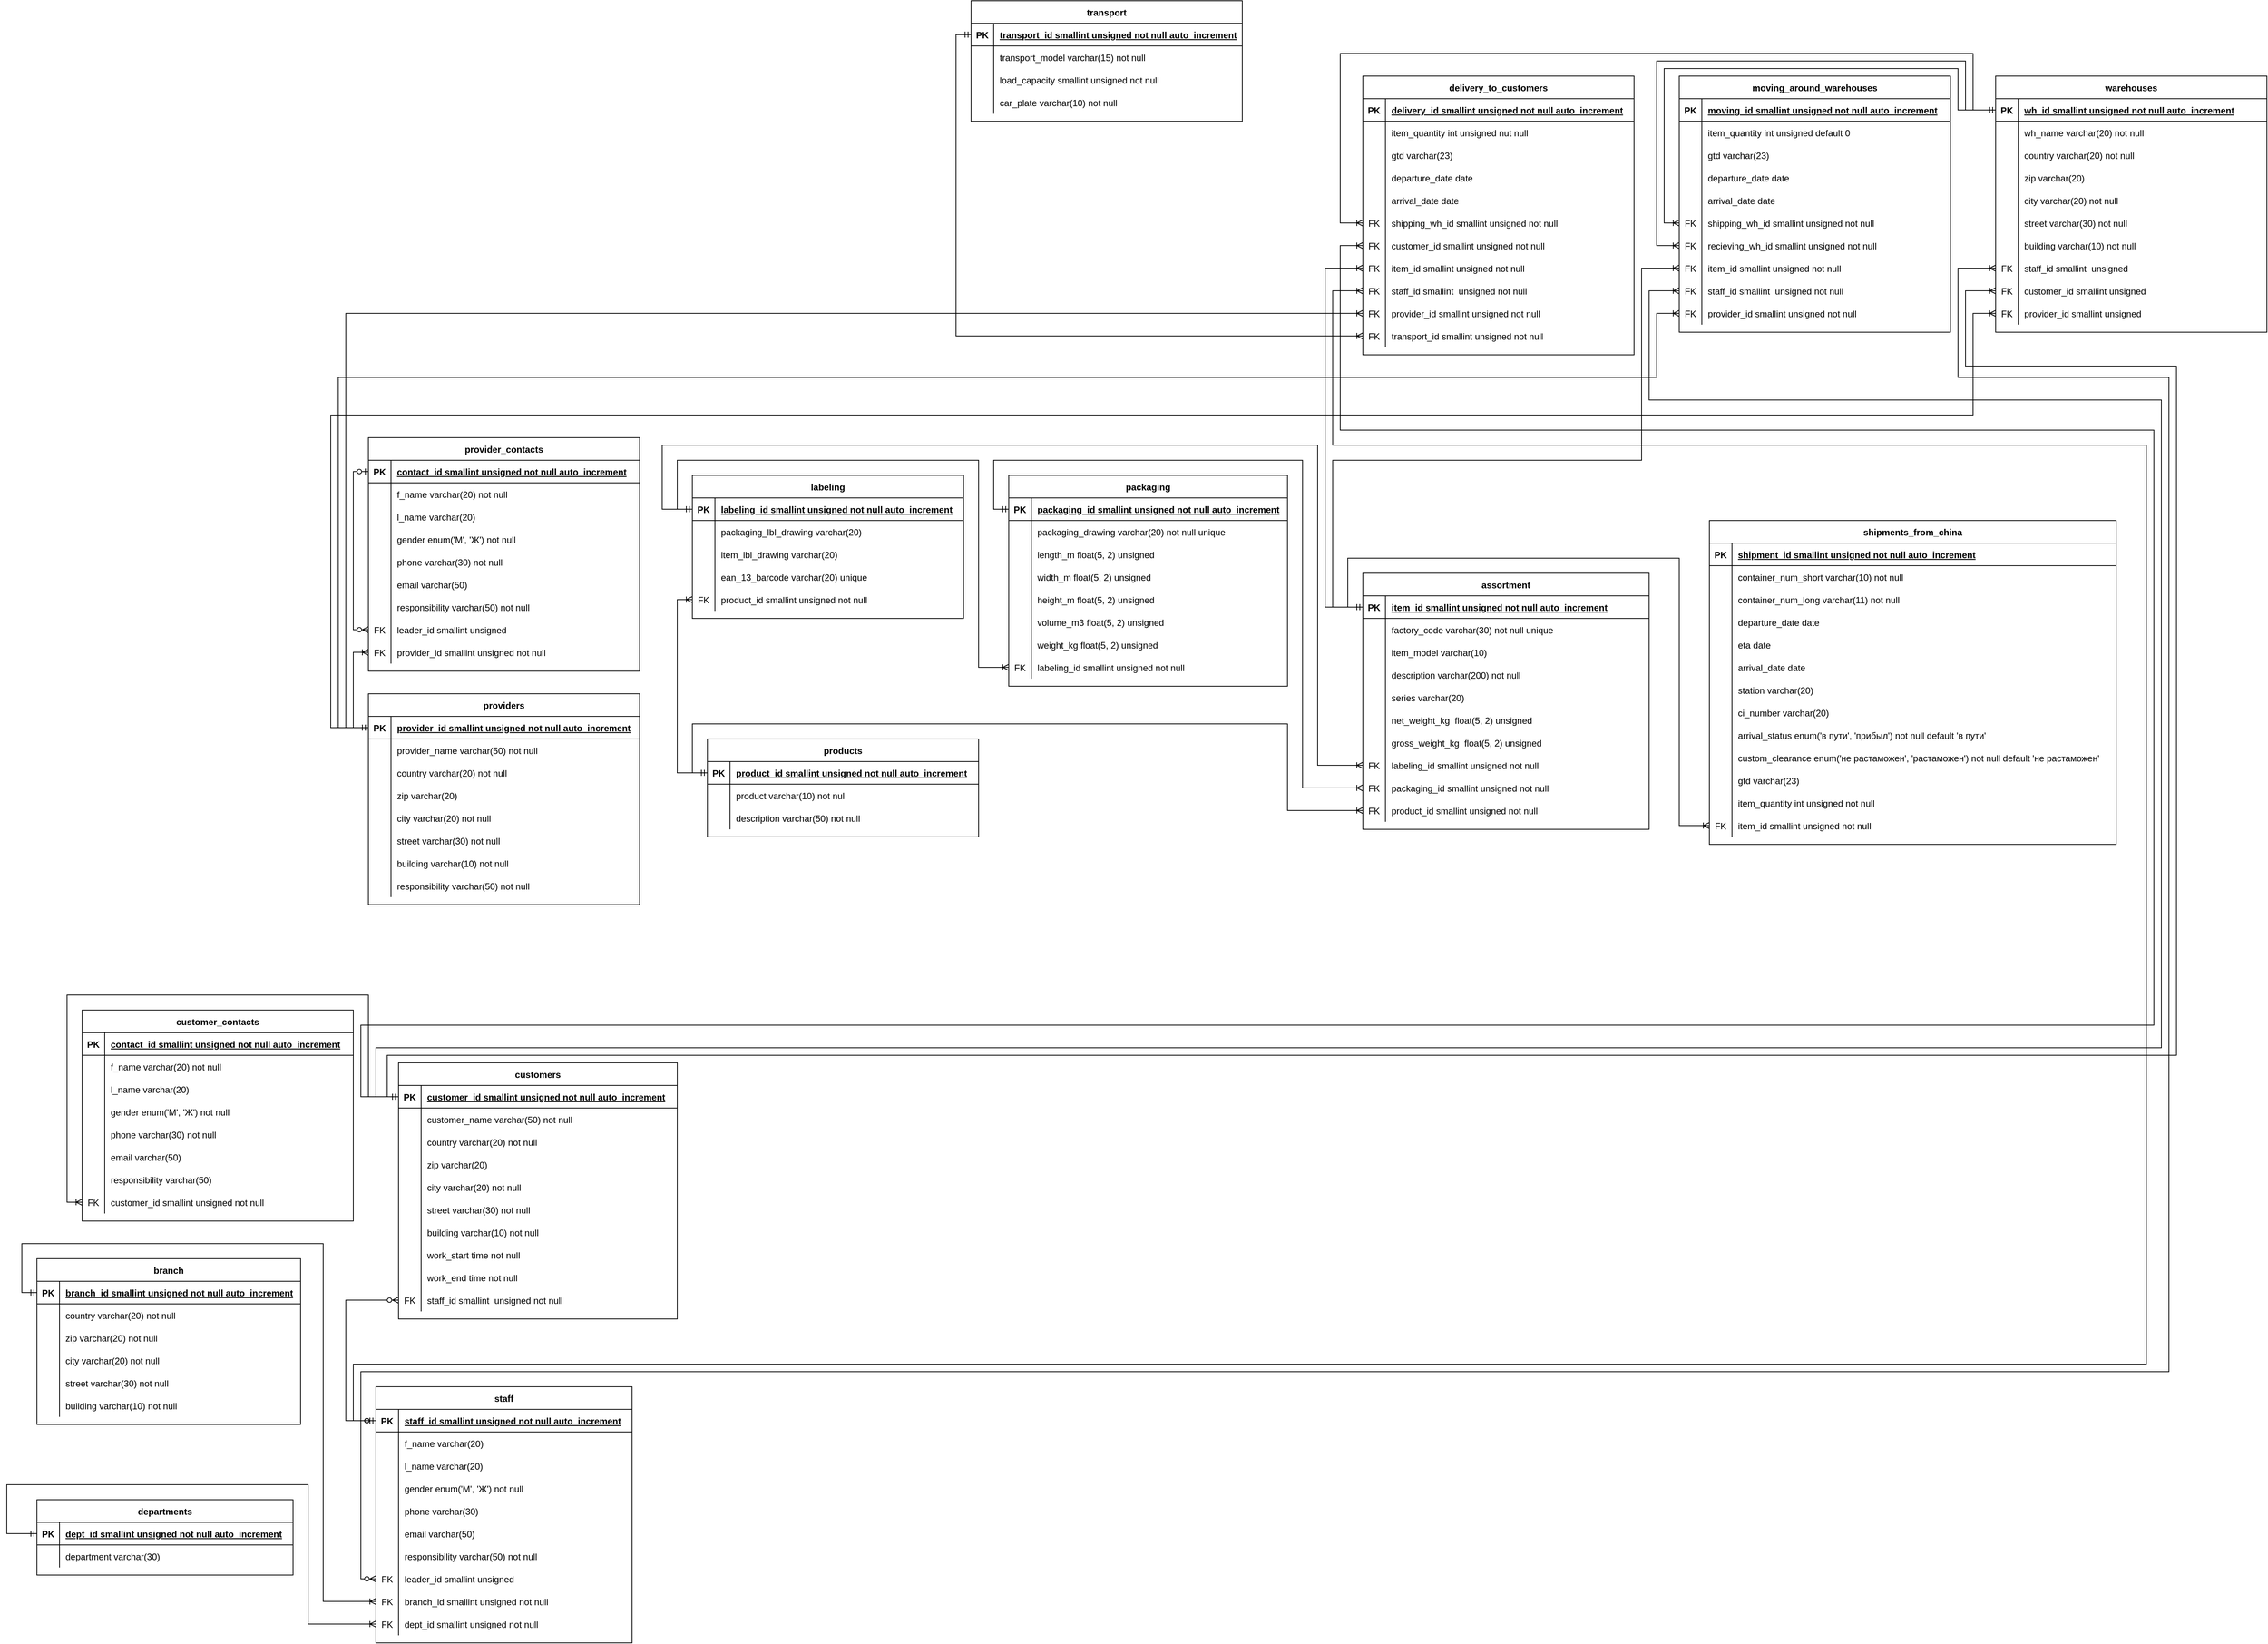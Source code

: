 <mxfile version="24.7.10">
  <diagram id="R2lEEEUBdFMjLlhIrx00" name="Page-1">
    <mxGraphModel dx="6474" dy="4956" grid="1" gridSize="10" guides="1" tooltips="1" connect="1" arrows="1" fold="1" page="1" pageScale="1" pageWidth="850" pageHeight="1100" math="0" shadow="0" extFonts="Permanent Marker^https://fonts.googleapis.com/css?family=Permanent+Marker">
      <root>
        <mxCell id="0" />
        <mxCell id="1" parent="0" />
        <mxCell id="VfBPIsVV0mVsn_l3lCs0-1" value="departments" style="shape=table;startSize=30;container=1;collapsible=1;childLayout=tableLayout;fixedRows=1;rowLines=0;fontStyle=1;align=center;resizeLast=1;" parent="1" vertex="1">
          <mxGeometry x="-680" y="800" width="340" height="100" as="geometry">
            <mxRectangle x="520" y="120" width="110" height="30" as="alternateBounds" />
          </mxGeometry>
        </mxCell>
        <mxCell id="VfBPIsVV0mVsn_l3lCs0-2" value="" style="shape=partialRectangle;collapsible=0;dropTarget=0;pointerEvents=0;fillColor=none;points=[[0,0.5],[1,0.5]];portConstraint=eastwest;top=0;left=0;right=0;bottom=1;" parent="VfBPIsVV0mVsn_l3lCs0-1" vertex="1">
          <mxGeometry y="30" width="340" height="30" as="geometry" />
        </mxCell>
        <mxCell id="VfBPIsVV0mVsn_l3lCs0-3" value="PK" style="shape=partialRectangle;overflow=hidden;connectable=0;fillColor=none;top=0;left=0;bottom=0;right=0;fontStyle=1;" parent="VfBPIsVV0mVsn_l3lCs0-2" vertex="1">
          <mxGeometry width="30" height="30" as="geometry">
            <mxRectangle width="30" height="30" as="alternateBounds" />
          </mxGeometry>
        </mxCell>
        <mxCell id="VfBPIsVV0mVsn_l3lCs0-4" value="dept_id smallint unsigned not null auto_increment" style="shape=partialRectangle;overflow=hidden;connectable=0;fillColor=none;top=0;left=0;bottom=0;right=0;align=left;spacingLeft=6;fontStyle=5;" parent="VfBPIsVV0mVsn_l3lCs0-2" vertex="1">
          <mxGeometry x="30" width="310" height="30" as="geometry">
            <mxRectangle width="310" height="30" as="alternateBounds" />
          </mxGeometry>
        </mxCell>
        <mxCell id="VfBPIsVV0mVsn_l3lCs0-25" value="" style="shape=partialRectangle;collapsible=0;dropTarget=0;pointerEvents=0;fillColor=none;points=[[0,0.5],[1,0.5]];portConstraint=eastwest;top=0;left=0;right=0;bottom=0;" parent="VfBPIsVV0mVsn_l3lCs0-1" vertex="1">
          <mxGeometry y="60" width="340" height="30" as="geometry" />
        </mxCell>
        <mxCell id="VfBPIsVV0mVsn_l3lCs0-26" value="" style="shape=partialRectangle;overflow=hidden;connectable=0;fillColor=none;top=0;left=0;bottom=0;right=0;" parent="VfBPIsVV0mVsn_l3lCs0-25" vertex="1">
          <mxGeometry width="30" height="30" as="geometry">
            <mxRectangle width="30" height="30" as="alternateBounds" />
          </mxGeometry>
        </mxCell>
        <mxCell id="VfBPIsVV0mVsn_l3lCs0-27" value="department varchar(30)" style="shape=partialRectangle;overflow=hidden;connectable=0;fillColor=none;top=0;left=0;bottom=0;right=0;align=left;spacingLeft=6;" parent="VfBPIsVV0mVsn_l3lCs0-25" vertex="1">
          <mxGeometry x="30" width="310" height="30" as="geometry">
            <mxRectangle width="310" height="30" as="alternateBounds" />
          </mxGeometry>
        </mxCell>
        <mxCell id="VfBPIsVV0mVsn_l3lCs0-34" value="staff" style="shape=table;startSize=30;container=1;collapsible=1;childLayout=tableLayout;fixedRows=1;rowLines=0;fontStyle=1;align=center;resizeLast=1;" parent="1" vertex="1">
          <mxGeometry x="-230" y="650" width="340" height="340" as="geometry">
            <mxRectangle x="520" y="120" width="110" height="30" as="alternateBounds" />
          </mxGeometry>
        </mxCell>
        <mxCell id="VfBPIsVV0mVsn_l3lCs0-35" value="" style="shape=partialRectangle;collapsible=0;dropTarget=0;pointerEvents=0;fillColor=none;points=[[0,0.5],[1,0.5]];portConstraint=eastwest;top=0;left=0;right=0;bottom=1;" parent="VfBPIsVV0mVsn_l3lCs0-34" vertex="1">
          <mxGeometry y="30" width="340" height="30" as="geometry" />
        </mxCell>
        <mxCell id="VfBPIsVV0mVsn_l3lCs0-36" value="PK" style="shape=partialRectangle;overflow=hidden;connectable=0;fillColor=none;top=0;left=0;bottom=0;right=0;fontStyle=1;" parent="VfBPIsVV0mVsn_l3lCs0-35" vertex="1">
          <mxGeometry width="30" height="30" as="geometry">
            <mxRectangle width="30" height="30" as="alternateBounds" />
          </mxGeometry>
        </mxCell>
        <mxCell id="VfBPIsVV0mVsn_l3lCs0-37" value="staff_id smallint unsigned not null auto_increment" style="shape=partialRectangle;overflow=hidden;connectable=0;fillColor=none;top=0;left=0;bottom=0;right=0;align=left;spacingLeft=6;fontStyle=5;" parent="VfBPIsVV0mVsn_l3lCs0-35" vertex="1">
          <mxGeometry x="30" width="310" height="30" as="geometry">
            <mxRectangle width="310" height="30" as="alternateBounds" />
          </mxGeometry>
        </mxCell>
        <mxCell id="VfBPIsVV0mVsn_l3lCs0-44" value="" style="shape=partialRectangle;collapsible=0;dropTarget=0;pointerEvents=0;fillColor=none;points=[[0,0.5],[1,0.5]];portConstraint=eastwest;top=0;left=0;right=0;bottom=0;" parent="VfBPIsVV0mVsn_l3lCs0-34" vertex="1">
          <mxGeometry y="60" width="340" height="30" as="geometry" />
        </mxCell>
        <mxCell id="VfBPIsVV0mVsn_l3lCs0-45" value="" style="shape=partialRectangle;overflow=hidden;connectable=0;fillColor=none;top=0;left=0;bottom=0;right=0;" parent="VfBPIsVV0mVsn_l3lCs0-44" vertex="1">
          <mxGeometry width="30" height="30" as="geometry">
            <mxRectangle width="30" height="30" as="alternateBounds" />
          </mxGeometry>
        </mxCell>
        <mxCell id="VfBPIsVV0mVsn_l3lCs0-46" value="f_name varchar(20)" style="shape=partialRectangle;overflow=hidden;connectable=0;fillColor=none;top=0;left=0;bottom=0;right=0;align=left;spacingLeft=6;" parent="VfBPIsVV0mVsn_l3lCs0-44" vertex="1">
          <mxGeometry x="30" width="310" height="30" as="geometry">
            <mxRectangle width="310" height="30" as="alternateBounds" />
          </mxGeometry>
        </mxCell>
        <mxCell id="VfBPIsVV0mVsn_l3lCs0-47" value="" style="shape=partialRectangle;collapsible=0;dropTarget=0;pointerEvents=0;fillColor=none;points=[[0,0.5],[1,0.5]];portConstraint=eastwest;top=0;left=0;right=0;bottom=0;" parent="VfBPIsVV0mVsn_l3lCs0-34" vertex="1">
          <mxGeometry y="90" width="340" height="30" as="geometry" />
        </mxCell>
        <mxCell id="VfBPIsVV0mVsn_l3lCs0-48" value="" style="shape=partialRectangle;overflow=hidden;connectable=0;fillColor=none;top=0;left=0;bottom=0;right=0;" parent="VfBPIsVV0mVsn_l3lCs0-47" vertex="1">
          <mxGeometry width="30" height="30" as="geometry">
            <mxRectangle width="30" height="30" as="alternateBounds" />
          </mxGeometry>
        </mxCell>
        <mxCell id="VfBPIsVV0mVsn_l3lCs0-49" value="l_name varchar(20)" style="shape=partialRectangle;overflow=hidden;connectable=0;fillColor=none;top=0;left=0;bottom=0;right=0;align=left;spacingLeft=6;" parent="VfBPIsVV0mVsn_l3lCs0-47" vertex="1">
          <mxGeometry x="30" width="310" height="30" as="geometry">
            <mxRectangle width="310" height="30" as="alternateBounds" />
          </mxGeometry>
        </mxCell>
        <mxCell id="L6JemcOsp5OUaISSgwT0-4" value="" style="shape=partialRectangle;collapsible=0;dropTarget=0;pointerEvents=0;fillColor=none;points=[[0,0.5],[1,0.5]];portConstraint=eastwest;top=0;left=0;right=0;bottom=0;" vertex="1" parent="VfBPIsVV0mVsn_l3lCs0-34">
          <mxGeometry y="120" width="340" height="30" as="geometry" />
        </mxCell>
        <mxCell id="L6JemcOsp5OUaISSgwT0-5" value="" style="shape=partialRectangle;overflow=hidden;connectable=0;fillColor=none;top=0;left=0;bottom=0;right=0;" vertex="1" parent="L6JemcOsp5OUaISSgwT0-4">
          <mxGeometry width="30" height="30" as="geometry">
            <mxRectangle width="30" height="30" as="alternateBounds" />
          </mxGeometry>
        </mxCell>
        <mxCell id="L6JemcOsp5OUaISSgwT0-6" value="gender enum(&#39;М&#39;, &#39;Ж&#39;) not null" style="shape=partialRectangle;overflow=hidden;connectable=0;fillColor=none;top=0;left=0;bottom=0;right=0;align=left;spacingLeft=6;" vertex="1" parent="L6JemcOsp5OUaISSgwT0-4">
          <mxGeometry x="30" width="310" height="30" as="geometry">
            <mxRectangle width="310" height="30" as="alternateBounds" />
          </mxGeometry>
        </mxCell>
        <mxCell id="VfBPIsVV0mVsn_l3lCs0-50" value="" style="shape=partialRectangle;collapsible=0;dropTarget=0;pointerEvents=0;fillColor=none;points=[[0,0.5],[1,0.5]];portConstraint=eastwest;top=0;left=0;right=0;bottom=0;" parent="VfBPIsVV0mVsn_l3lCs0-34" vertex="1">
          <mxGeometry y="150" width="340" height="30" as="geometry" />
        </mxCell>
        <mxCell id="VfBPIsVV0mVsn_l3lCs0-51" value="" style="shape=partialRectangle;overflow=hidden;connectable=0;fillColor=none;top=0;left=0;bottom=0;right=0;" parent="VfBPIsVV0mVsn_l3lCs0-50" vertex="1">
          <mxGeometry width="30" height="30" as="geometry">
            <mxRectangle width="30" height="30" as="alternateBounds" />
          </mxGeometry>
        </mxCell>
        <mxCell id="VfBPIsVV0mVsn_l3lCs0-52" value="phone varchar(30)" style="shape=partialRectangle;overflow=hidden;connectable=0;fillColor=none;top=0;left=0;bottom=0;right=0;align=left;spacingLeft=6;" parent="VfBPIsVV0mVsn_l3lCs0-50" vertex="1">
          <mxGeometry x="30" width="310" height="30" as="geometry">
            <mxRectangle width="310" height="30" as="alternateBounds" />
          </mxGeometry>
        </mxCell>
        <mxCell id="VfBPIsVV0mVsn_l3lCs0-72" value="" style="shape=partialRectangle;collapsible=0;dropTarget=0;pointerEvents=0;fillColor=none;points=[[0,0.5],[1,0.5]];portConstraint=eastwest;top=0;left=0;right=0;bottom=0;" parent="VfBPIsVV0mVsn_l3lCs0-34" vertex="1">
          <mxGeometry y="180" width="340" height="30" as="geometry" />
        </mxCell>
        <mxCell id="VfBPIsVV0mVsn_l3lCs0-73" value="" style="shape=partialRectangle;overflow=hidden;connectable=0;fillColor=none;top=0;left=0;bottom=0;right=0;" parent="VfBPIsVV0mVsn_l3lCs0-72" vertex="1">
          <mxGeometry width="30" height="30" as="geometry">
            <mxRectangle width="30" height="30" as="alternateBounds" />
          </mxGeometry>
        </mxCell>
        <mxCell id="VfBPIsVV0mVsn_l3lCs0-74" value="email varchar(50)" style="shape=partialRectangle;overflow=hidden;connectable=0;fillColor=none;top=0;left=0;bottom=0;right=0;align=left;spacingLeft=6;" parent="VfBPIsVV0mVsn_l3lCs0-72" vertex="1">
          <mxGeometry x="30" width="310" height="30" as="geometry">
            <mxRectangle width="310" height="30" as="alternateBounds" />
          </mxGeometry>
        </mxCell>
        <mxCell id="VfBPIsVV0mVsn_l3lCs0-75" value="" style="shape=partialRectangle;collapsible=0;dropTarget=0;pointerEvents=0;fillColor=none;points=[[0,0.5],[1,0.5]];portConstraint=eastwest;top=0;left=0;right=0;bottom=0;" parent="VfBPIsVV0mVsn_l3lCs0-34" vertex="1">
          <mxGeometry y="210" width="340" height="30" as="geometry" />
        </mxCell>
        <mxCell id="VfBPIsVV0mVsn_l3lCs0-76" value="" style="shape=partialRectangle;overflow=hidden;connectable=0;fillColor=none;top=0;left=0;bottom=0;right=0;" parent="VfBPIsVV0mVsn_l3lCs0-75" vertex="1">
          <mxGeometry width="30" height="30" as="geometry">
            <mxRectangle width="30" height="30" as="alternateBounds" />
          </mxGeometry>
        </mxCell>
        <mxCell id="VfBPIsVV0mVsn_l3lCs0-77" value="responsibility varchar(50) not null" style="shape=partialRectangle;overflow=hidden;connectable=0;fillColor=none;top=0;left=0;bottom=0;right=0;align=left;spacingLeft=6;" parent="VfBPIsVV0mVsn_l3lCs0-75" vertex="1">
          <mxGeometry x="30" width="310" height="30" as="geometry">
            <mxRectangle width="310" height="30" as="alternateBounds" />
          </mxGeometry>
        </mxCell>
        <mxCell id="e6E24YNgS6thNEKnr9IS-1" value="" style="shape=partialRectangle;collapsible=0;dropTarget=0;pointerEvents=0;fillColor=none;points=[[0,0.5],[1,0.5]];portConstraint=eastwest;top=0;left=0;right=0;bottom=0;" parent="VfBPIsVV0mVsn_l3lCs0-34" vertex="1">
          <mxGeometry y="240" width="340" height="30" as="geometry" />
        </mxCell>
        <mxCell id="e6E24YNgS6thNEKnr9IS-2" value="FK" style="shape=partialRectangle;overflow=hidden;connectable=0;fillColor=none;top=0;left=0;bottom=0;right=0;" parent="e6E24YNgS6thNEKnr9IS-1" vertex="1">
          <mxGeometry width="30" height="30" as="geometry">
            <mxRectangle width="30" height="30" as="alternateBounds" />
          </mxGeometry>
        </mxCell>
        <mxCell id="e6E24YNgS6thNEKnr9IS-3" value="leader_id smallint unsigned" style="shape=partialRectangle;overflow=hidden;connectable=0;fillColor=none;top=0;left=0;bottom=0;right=0;align=left;spacingLeft=6;" parent="e6E24YNgS6thNEKnr9IS-1" vertex="1">
          <mxGeometry x="30" width="310" height="30" as="geometry">
            <mxRectangle width="310" height="30" as="alternateBounds" />
          </mxGeometry>
        </mxCell>
        <mxCell id="e6E24YNgS6thNEKnr9IS-4" value="" style="edgeStyle=elbowEdgeStyle;fontSize=12;html=1;endArrow=ERzeroToMany;startArrow=ERzeroToOne;rounded=0;exitX=0;exitY=0.5;exitDx=0;exitDy=0;startFill=0;" parent="VfBPIsVV0mVsn_l3lCs0-34" source="VfBPIsVV0mVsn_l3lCs0-35" target="e6E24YNgS6thNEKnr9IS-1" edge="1">
          <mxGeometry width="100" height="100" relative="1" as="geometry">
            <mxPoint x="-110" y="60" as="sourcePoint" />
            <mxPoint x="-50" y="300" as="targetPoint" />
            <Array as="points">
              <mxPoint x="-20" y="130" />
            </Array>
          </mxGeometry>
        </mxCell>
        <mxCell id="FsjtSu_KxNHg57qPokYp-64" value="" style="shape=partialRectangle;collapsible=0;dropTarget=0;pointerEvents=0;fillColor=none;points=[[0,0.5],[1,0.5]];portConstraint=eastwest;top=0;left=0;right=0;bottom=0;" parent="VfBPIsVV0mVsn_l3lCs0-34" vertex="1">
          <mxGeometry y="270" width="340" height="30" as="geometry" />
        </mxCell>
        <mxCell id="FsjtSu_KxNHg57qPokYp-65" value="FK" style="shape=partialRectangle;overflow=hidden;connectable=0;fillColor=none;top=0;left=0;bottom=0;right=0;" parent="FsjtSu_KxNHg57qPokYp-64" vertex="1">
          <mxGeometry width="30" height="30" as="geometry">
            <mxRectangle width="30" height="30" as="alternateBounds" />
          </mxGeometry>
        </mxCell>
        <mxCell id="FsjtSu_KxNHg57qPokYp-66" value="branch_id smallint unsigned not null" style="shape=partialRectangle;overflow=hidden;connectable=0;fillColor=none;top=0;left=0;bottom=0;right=0;align=left;spacingLeft=6;" parent="FsjtSu_KxNHg57qPokYp-64" vertex="1">
          <mxGeometry x="30" width="310" height="30" as="geometry">
            <mxRectangle width="310" height="30" as="alternateBounds" />
          </mxGeometry>
        </mxCell>
        <mxCell id="FsjtSu_KxNHg57qPokYp-67" value="" style="shape=partialRectangle;collapsible=0;dropTarget=0;pointerEvents=0;fillColor=none;points=[[0,0.5],[1,0.5]];portConstraint=eastwest;top=0;left=0;right=0;bottom=0;" parent="VfBPIsVV0mVsn_l3lCs0-34" vertex="1">
          <mxGeometry y="300" width="340" height="30" as="geometry" />
        </mxCell>
        <mxCell id="FsjtSu_KxNHg57qPokYp-68" value="FK" style="shape=partialRectangle;overflow=hidden;connectable=0;fillColor=none;top=0;left=0;bottom=0;right=0;" parent="FsjtSu_KxNHg57qPokYp-67" vertex="1">
          <mxGeometry width="30" height="30" as="geometry">
            <mxRectangle width="30" height="30" as="alternateBounds" />
          </mxGeometry>
        </mxCell>
        <mxCell id="FsjtSu_KxNHg57qPokYp-69" value="dept_id smallint unsigned not null" style="shape=partialRectangle;overflow=hidden;connectable=0;fillColor=none;top=0;left=0;bottom=0;right=0;align=left;spacingLeft=6;" parent="FsjtSu_KxNHg57qPokYp-67" vertex="1">
          <mxGeometry x="30" width="310" height="30" as="geometry">
            <mxRectangle width="310" height="30" as="alternateBounds" />
          </mxGeometry>
        </mxCell>
        <mxCell id="e6E24YNgS6thNEKnr9IS-7" value="" style="edgeStyle=orthogonalEdgeStyle;fontSize=12;html=1;endArrow=ERoneToMany;startArrow=ERmandOne;rounded=0;exitX=0;exitY=0.5;exitDx=0;exitDy=0;entryX=0;entryY=0.5;entryDx=0;entryDy=0;" parent="1" source="VfBPIsVV0mVsn_l3lCs0-2" target="FsjtSu_KxNHg57qPokYp-67" edge="1">
          <mxGeometry width="100" height="100" relative="1" as="geometry">
            <mxPoint x="290" y="170" as="sourcePoint" />
            <mxPoint x="200" y="360" as="targetPoint" />
            <Array as="points">
              <mxPoint x="-720" y="845" />
              <mxPoint x="-720" y="780" />
              <mxPoint x="-320" y="780" />
              <mxPoint x="-320" y="965" />
            </Array>
          </mxGeometry>
        </mxCell>
        <mxCell id="e6E24YNgS6thNEKnr9IS-8" value="branch" style="shape=table;startSize=30;container=1;collapsible=1;childLayout=tableLayout;fixedRows=1;rowLines=0;fontStyle=1;align=center;resizeLast=1;" parent="1" vertex="1">
          <mxGeometry x="-680" y="480" width="350" height="220" as="geometry">
            <mxRectangle x="520" y="120" width="110" height="30" as="alternateBounds" />
          </mxGeometry>
        </mxCell>
        <mxCell id="e6E24YNgS6thNEKnr9IS-9" value="" style="shape=partialRectangle;collapsible=0;dropTarget=0;pointerEvents=0;fillColor=none;points=[[0,0.5],[1,0.5]];portConstraint=eastwest;top=0;left=0;right=0;bottom=1;" parent="e6E24YNgS6thNEKnr9IS-8" vertex="1">
          <mxGeometry y="30" width="350" height="30" as="geometry" />
        </mxCell>
        <mxCell id="e6E24YNgS6thNEKnr9IS-10" value="PK" style="shape=partialRectangle;overflow=hidden;connectable=0;fillColor=none;top=0;left=0;bottom=0;right=0;fontStyle=1;" parent="e6E24YNgS6thNEKnr9IS-9" vertex="1">
          <mxGeometry width="30" height="30" as="geometry">
            <mxRectangle width="30" height="30" as="alternateBounds" />
          </mxGeometry>
        </mxCell>
        <mxCell id="e6E24YNgS6thNEKnr9IS-11" value="branch_id smallint unsigned not null auto_increment" style="shape=partialRectangle;overflow=hidden;connectable=0;fillColor=none;top=0;left=0;bottom=0;right=0;align=left;spacingLeft=6;fontStyle=5;" parent="e6E24YNgS6thNEKnr9IS-9" vertex="1">
          <mxGeometry x="30" width="320" height="30" as="geometry">
            <mxRectangle width="320" height="30" as="alternateBounds" />
          </mxGeometry>
        </mxCell>
        <mxCell id="e6E24YNgS6thNEKnr9IS-15" value="" style="shape=partialRectangle;collapsible=0;dropTarget=0;pointerEvents=0;fillColor=none;points=[[0,0.5],[1,0.5]];portConstraint=eastwest;top=0;left=0;right=0;bottom=0;" parent="e6E24YNgS6thNEKnr9IS-8" vertex="1">
          <mxGeometry y="60" width="350" height="30" as="geometry" />
        </mxCell>
        <mxCell id="e6E24YNgS6thNEKnr9IS-16" value="" style="shape=partialRectangle;overflow=hidden;connectable=0;fillColor=none;top=0;left=0;bottom=0;right=0;" parent="e6E24YNgS6thNEKnr9IS-15" vertex="1">
          <mxGeometry width="30" height="30" as="geometry">
            <mxRectangle width="30" height="30" as="alternateBounds" />
          </mxGeometry>
        </mxCell>
        <mxCell id="e6E24YNgS6thNEKnr9IS-17" value="country varchar(20) not null" style="shape=partialRectangle;overflow=hidden;connectable=0;fillColor=none;top=0;left=0;bottom=0;right=0;align=left;spacingLeft=6;" parent="e6E24YNgS6thNEKnr9IS-15" vertex="1">
          <mxGeometry x="30" width="320" height="30" as="geometry">
            <mxRectangle width="320" height="30" as="alternateBounds" />
          </mxGeometry>
        </mxCell>
        <mxCell id="L6JemcOsp5OUaISSgwT0-7" value="" style="shape=partialRectangle;collapsible=0;dropTarget=0;pointerEvents=0;fillColor=none;points=[[0,0.5],[1,0.5]];portConstraint=eastwest;top=0;left=0;right=0;bottom=0;" vertex="1" parent="e6E24YNgS6thNEKnr9IS-8">
          <mxGeometry y="90" width="350" height="30" as="geometry" />
        </mxCell>
        <mxCell id="L6JemcOsp5OUaISSgwT0-8" value="" style="shape=partialRectangle;overflow=hidden;connectable=0;fillColor=none;top=0;left=0;bottom=0;right=0;" vertex="1" parent="L6JemcOsp5OUaISSgwT0-7">
          <mxGeometry width="30" height="30" as="geometry">
            <mxRectangle width="30" height="30" as="alternateBounds" />
          </mxGeometry>
        </mxCell>
        <mxCell id="L6JemcOsp5OUaISSgwT0-9" value="zip varchar(20) not null" style="shape=partialRectangle;overflow=hidden;connectable=0;fillColor=none;top=0;left=0;bottom=0;right=0;align=left;spacingLeft=6;" vertex="1" parent="L6JemcOsp5OUaISSgwT0-7">
          <mxGeometry x="30" width="320" height="30" as="geometry">
            <mxRectangle width="320" height="30" as="alternateBounds" />
          </mxGeometry>
        </mxCell>
        <mxCell id="ypVj8TQq0EnOJeNY7Uc8-1" value="" style="shape=partialRectangle;collapsible=0;dropTarget=0;pointerEvents=0;fillColor=none;points=[[0,0.5],[1,0.5]];portConstraint=eastwest;top=0;left=0;right=0;bottom=0;" parent="e6E24YNgS6thNEKnr9IS-8" vertex="1">
          <mxGeometry y="120" width="350" height="30" as="geometry" />
        </mxCell>
        <mxCell id="ypVj8TQq0EnOJeNY7Uc8-2" value="" style="shape=partialRectangle;overflow=hidden;connectable=0;fillColor=none;top=0;left=0;bottom=0;right=0;" parent="ypVj8TQq0EnOJeNY7Uc8-1" vertex="1">
          <mxGeometry width="30" height="30" as="geometry">
            <mxRectangle width="30" height="30" as="alternateBounds" />
          </mxGeometry>
        </mxCell>
        <mxCell id="ypVj8TQq0EnOJeNY7Uc8-3" value="city varchar(20) not null" style="shape=partialRectangle;overflow=hidden;connectable=0;fillColor=none;top=0;left=0;bottom=0;right=0;align=left;spacingLeft=6;" parent="ypVj8TQq0EnOJeNY7Uc8-1" vertex="1">
          <mxGeometry x="30" width="320" height="30" as="geometry">
            <mxRectangle width="320" height="30" as="alternateBounds" />
          </mxGeometry>
        </mxCell>
        <mxCell id="L6JemcOsp5OUaISSgwT0-10" value="" style="shape=partialRectangle;collapsible=0;dropTarget=0;pointerEvents=0;fillColor=none;points=[[0,0.5],[1,0.5]];portConstraint=eastwest;top=0;left=0;right=0;bottom=0;" vertex="1" parent="e6E24YNgS6thNEKnr9IS-8">
          <mxGeometry y="150" width="350" height="30" as="geometry" />
        </mxCell>
        <mxCell id="L6JemcOsp5OUaISSgwT0-11" value="" style="shape=partialRectangle;overflow=hidden;connectable=0;fillColor=none;top=0;left=0;bottom=0;right=0;" vertex="1" parent="L6JemcOsp5OUaISSgwT0-10">
          <mxGeometry width="30" height="30" as="geometry">
            <mxRectangle width="30" height="30" as="alternateBounds" />
          </mxGeometry>
        </mxCell>
        <mxCell id="L6JemcOsp5OUaISSgwT0-12" value="street varchar(30) not null" style="shape=partialRectangle;overflow=hidden;connectable=0;fillColor=none;top=0;left=0;bottom=0;right=0;align=left;spacingLeft=6;" vertex="1" parent="L6JemcOsp5OUaISSgwT0-10">
          <mxGeometry x="30" width="320" height="30" as="geometry">
            <mxRectangle width="320" height="30" as="alternateBounds" />
          </mxGeometry>
        </mxCell>
        <mxCell id="L6JemcOsp5OUaISSgwT0-13" value="" style="shape=partialRectangle;collapsible=0;dropTarget=0;pointerEvents=0;fillColor=none;points=[[0,0.5],[1,0.5]];portConstraint=eastwest;top=0;left=0;right=0;bottom=0;" vertex="1" parent="e6E24YNgS6thNEKnr9IS-8">
          <mxGeometry y="180" width="350" height="30" as="geometry" />
        </mxCell>
        <mxCell id="L6JemcOsp5OUaISSgwT0-14" value="" style="shape=partialRectangle;overflow=hidden;connectable=0;fillColor=none;top=0;left=0;bottom=0;right=0;" vertex="1" parent="L6JemcOsp5OUaISSgwT0-13">
          <mxGeometry width="30" height="30" as="geometry">
            <mxRectangle width="30" height="30" as="alternateBounds" />
          </mxGeometry>
        </mxCell>
        <mxCell id="L6JemcOsp5OUaISSgwT0-15" value="building varchar(10) not null" style="shape=partialRectangle;overflow=hidden;connectable=0;fillColor=none;top=0;left=0;bottom=0;right=0;align=left;spacingLeft=6;" vertex="1" parent="L6JemcOsp5OUaISSgwT0-13">
          <mxGeometry x="30" width="320" height="30" as="geometry">
            <mxRectangle width="320" height="30" as="alternateBounds" />
          </mxGeometry>
        </mxCell>
        <mxCell id="e6E24YNgS6thNEKnr9IS-18" value="" style="edgeStyle=orthogonalEdgeStyle;fontSize=12;html=1;endArrow=ERoneToMany;startArrow=ERmandOne;rounded=0;exitX=0;exitY=0.5;exitDx=0;exitDy=0;entryX=0;entryY=0.5;entryDx=0;entryDy=0;" parent="1" source="e6E24YNgS6thNEKnr9IS-9" target="FsjtSu_KxNHg57qPokYp-64" edge="1">
          <mxGeometry width="100" height="100" relative="1" as="geometry">
            <mxPoint x="790" y="570" as="sourcePoint" />
            <mxPoint x="790" y="790" as="targetPoint" />
            <Array as="points">
              <mxPoint x="-700" y="525" />
              <mxPoint x="-700" y="460" />
              <mxPoint x="-300" y="460" />
              <mxPoint x="-300" y="935" />
            </Array>
          </mxGeometry>
        </mxCell>
        <mxCell id="e6E24YNgS6thNEKnr9IS-19" value="providers" style="shape=table;startSize=30;container=1;collapsible=1;childLayout=tableLayout;fixedRows=1;rowLines=0;fontStyle=1;align=center;resizeLast=1;" parent="1" vertex="1">
          <mxGeometry x="-240" y="-270" width="360" height="280" as="geometry">
            <mxRectangle x="520" y="120" width="110" height="30" as="alternateBounds" />
          </mxGeometry>
        </mxCell>
        <mxCell id="e6E24YNgS6thNEKnr9IS-20" value="" style="shape=partialRectangle;collapsible=0;dropTarget=0;pointerEvents=0;fillColor=none;points=[[0,0.5],[1,0.5]];portConstraint=eastwest;top=0;left=0;right=0;bottom=1;" parent="e6E24YNgS6thNEKnr9IS-19" vertex="1">
          <mxGeometry y="30" width="360" height="30" as="geometry" />
        </mxCell>
        <mxCell id="e6E24YNgS6thNEKnr9IS-21" value="PK" style="shape=partialRectangle;overflow=hidden;connectable=0;fillColor=none;top=0;left=0;bottom=0;right=0;fontStyle=1;" parent="e6E24YNgS6thNEKnr9IS-20" vertex="1">
          <mxGeometry width="30" height="30" as="geometry">
            <mxRectangle width="30" height="30" as="alternateBounds" />
          </mxGeometry>
        </mxCell>
        <mxCell id="e6E24YNgS6thNEKnr9IS-22" value="provider_id smallint unsigned not null auto_increment" style="shape=partialRectangle;overflow=hidden;connectable=0;fillColor=none;top=0;left=0;bottom=0;right=0;align=left;spacingLeft=6;fontStyle=5;" parent="e6E24YNgS6thNEKnr9IS-20" vertex="1">
          <mxGeometry x="30" width="330" height="30" as="geometry">
            <mxRectangle width="330" height="30" as="alternateBounds" />
          </mxGeometry>
        </mxCell>
        <mxCell id="e6E24YNgS6thNEKnr9IS-26" value="" style="shape=partialRectangle;collapsible=0;dropTarget=0;pointerEvents=0;fillColor=none;points=[[0,0.5],[1,0.5]];portConstraint=eastwest;top=0;left=0;right=0;bottom=0;" parent="e6E24YNgS6thNEKnr9IS-19" vertex="1">
          <mxGeometry y="60" width="360" height="30" as="geometry" />
        </mxCell>
        <mxCell id="e6E24YNgS6thNEKnr9IS-27" value="" style="shape=partialRectangle;overflow=hidden;connectable=0;fillColor=none;top=0;left=0;bottom=0;right=0;" parent="e6E24YNgS6thNEKnr9IS-26" vertex="1">
          <mxGeometry width="30" height="30" as="geometry">
            <mxRectangle width="30" height="30" as="alternateBounds" />
          </mxGeometry>
        </mxCell>
        <mxCell id="e6E24YNgS6thNEKnr9IS-28" value="provider_name varchar(50) not null" style="shape=partialRectangle;overflow=hidden;connectable=0;fillColor=none;top=0;left=0;bottom=0;right=0;align=left;spacingLeft=6;" parent="e6E24YNgS6thNEKnr9IS-26" vertex="1">
          <mxGeometry x="30" width="330" height="30" as="geometry">
            <mxRectangle width="330" height="30" as="alternateBounds" />
          </mxGeometry>
        </mxCell>
        <mxCell id="ypVj8TQq0EnOJeNY7Uc8-92" value="" style="shape=partialRectangle;collapsible=0;dropTarget=0;pointerEvents=0;fillColor=none;points=[[0,0.5],[1,0.5]];portConstraint=eastwest;top=0;left=0;right=0;bottom=0;" parent="e6E24YNgS6thNEKnr9IS-19" vertex="1">
          <mxGeometry y="90" width="360" height="30" as="geometry" />
        </mxCell>
        <mxCell id="ypVj8TQq0EnOJeNY7Uc8-93" value="" style="shape=partialRectangle;overflow=hidden;connectable=0;fillColor=none;top=0;left=0;bottom=0;right=0;" parent="ypVj8TQq0EnOJeNY7Uc8-92" vertex="1">
          <mxGeometry width="30" height="30" as="geometry">
            <mxRectangle width="30" height="30" as="alternateBounds" />
          </mxGeometry>
        </mxCell>
        <mxCell id="ypVj8TQq0EnOJeNY7Uc8-94" value="country varchar(20) not null" style="shape=partialRectangle;overflow=hidden;connectable=0;fillColor=none;top=0;left=0;bottom=0;right=0;align=left;spacingLeft=6;" parent="ypVj8TQq0EnOJeNY7Uc8-92" vertex="1">
          <mxGeometry x="30" width="330" height="30" as="geometry">
            <mxRectangle width="330" height="30" as="alternateBounds" />
          </mxGeometry>
        </mxCell>
        <mxCell id="tVmvG-Pi_kPaF-pG_1ln-24" value="" style="shape=partialRectangle;collapsible=0;dropTarget=0;pointerEvents=0;fillColor=none;points=[[0,0.5],[1,0.5]];portConstraint=eastwest;top=0;left=0;right=0;bottom=0;" parent="e6E24YNgS6thNEKnr9IS-19" vertex="1">
          <mxGeometry y="120" width="360" height="30" as="geometry" />
        </mxCell>
        <mxCell id="tVmvG-Pi_kPaF-pG_1ln-25" value="" style="shape=partialRectangle;overflow=hidden;connectable=0;fillColor=none;top=0;left=0;bottom=0;right=0;" parent="tVmvG-Pi_kPaF-pG_1ln-24" vertex="1">
          <mxGeometry width="30" height="30" as="geometry">
            <mxRectangle width="30" height="30" as="alternateBounds" />
          </mxGeometry>
        </mxCell>
        <mxCell id="tVmvG-Pi_kPaF-pG_1ln-26" value="zip varchar(20)" style="shape=partialRectangle;overflow=hidden;connectable=0;fillColor=none;top=0;left=0;bottom=0;right=0;align=left;spacingLeft=6;" parent="tVmvG-Pi_kPaF-pG_1ln-24" vertex="1">
          <mxGeometry x="30" width="330" height="30" as="geometry">
            <mxRectangle width="330" height="30" as="alternateBounds" />
          </mxGeometry>
        </mxCell>
        <mxCell id="tVmvG-Pi_kPaF-pG_1ln-27" value="" style="shape=partialRectangle;collapsible=0;dropTarget=0;pointerEvents=0;fillColor=none;points=[[0,0.5],[1,0.5]];portConstraint=eastwest;top=0;left=0;right=0;bottom=0;" parent="e6E24YNgS6thNEKnr9IS-19" vertex="1">
          <mxGeometry y="150" width="360" height="30" as="geometry" />
        </mxCell>
        <mxCell id="tVmvG-Pi_kPaF-pG_1ln-28" value="" style="shape=partialRectangle;overflow=hidden;connectable=0;fillColor=none;top=0;left=0;bottom=0;right=0;" parent="tVmvG-Pi_kPaF-pG_1ln-27" vertex="1">
          <mxGeometry width="30" height="30" as="geometry">
            <mxRectangle width="30" height="30" as="alternateBounds" />
          </mxGeometry>
        </mxCell>
        <mxCell id="tVmvG-Pi_kPaF-pG_1ln-29" value="city varchar(20) not null" style="shape=partialRectangle;overflow=hidden;connectable=0;fillColor=none;top=0;left=0;bottom=0;right=0;align=left;spacingLeft=6;" parent="tVmvG-Pi_kPaF-pG_1ln-27" vertex="1">
          <mxGeometry x="30" width="330" height="30" as="geometry">
            <mxRectangle width="330" height="30" as="alternateBounds" />
          </mxGeometry>
        </mxCell>
        <mxCell id="tVmvG-Pi_kPaF-pG_1ln-30" value="" style="shape=partialRectangle;collapsible=0;dropTarget=0;pointerEvents=0;fillColor=none;points=[[0,0.5],[1,0.5]];portConstraint=eastwest;top=0;left=0;right=0;bottom=0;" parent="e6E24YNgS6thNEKnr9IS-19" vertex="1">
          <mxGeometry y="180" width="360" height="30" as="geometry" />
        </mxCell>
        <mxCell id="tVmvG-Pi_kPaF-pG_1ln-31" value="" style="shape=partialRectangle;overflow=hidden;connectable=0;fillColor=none;top=0;left=0;bottom=0;right=0;" parent="tVmvG-Pi_kPaF-pG_1ln-30" vertex="1">
          <mxGeometry width="30" height="30" as="geometry">
            <mxRectangle width="30" height="30" as="alternateBounds" />
          </mxGeometry>
        </mxCell>
        <mxCell id="tVmvG-Pi_kPaF-pG_1ln-32" value="street varchar(30) not null" style="shape=partialRectangle;overflow=hidden;connectable=0;fillColor=none;top=0;left=0;bottom=0;right=0;align=left;spacingLeft=6;" parent="tVmvG-Pi_kPaF-pG_1ln-30" vertex="1">
          <mxGeometry x="30" width="330" height="30" as="geometry">
            <mxRectangle width="330" height="30" as="alternateBounds" />
          </mxGeometry>
        </mxCell>
        <mxCell id="tVmvG-Pi_kPaF-pG_1ln-33" value="" style="shape=partialRectangle;collapsible=0;dropTarget=0;pointerEvents=0;fillColor=none;points=[[0,0.5],[1,0.5]];portConstraint=eastwest;top=0;left=0;right=0;bottom=0;" parent="e6E24YNgS6thNEKnr9IS-19" vertex="1">
          <mxGeometry y="210" width="360" height="30" as="geometry" />
        </mxCell>
        <mxCell id="tVmvG-Pi_kPaF-pG_1ln-34" value="" style="shape=partialRectangle;overflow=hidden;connectable=0;fillColor=none;top=0;left=0;bottom=0;right=0;" parent="tVmvG-Pi_kPaF-pG_1ln-33" vertex="1">
          <mxGeometry width="30" height="30" as="geometry">
            <mxRectangle width="30" height="30" as="alternateBounds" />
          </mxGeometry>
        </mxCell>
        <mxCell id="tVmvG-Pi_kPaF-pG_1ln-35" value="building varchar(10) not null" style="shape=partialRectangle;overflow=hidden;connectable=0;fillColor=none;top=0;left=0;bottom=0;right=0;align=left;spacingLeft=6;" parent="tVmvG-Pi_kPaF-pG_1ln-33" vertex="1">
          <mxGeometry x="30" width="330" height="30" as="geometry">
            <mxRectangle width="330" height="30" as="alternateBounds" />
          </mxGeometry>
        </mxCell>
        <mxCell id="tVmvG-Pi_kPaF-pG_1ln-36" value="" style="shape=partialRectangle;collapsible=0;dropTarget=0;pointerEvents=0;fillColor=none;points=[[0,0.5],[1,0.5]];portConstraint=eastwest;top=0;left=0;right=0;bottom=0;" parent="e6E24YNgS6thNEKnr9IS-19" vertex="1">
          <mxGeometry y="240" width="360" height="30" as="geometry" />
        </mxCell>
        <mxCell id="tVmvG-Pi_kPaF-pG_1ln-37" value="" style="shape=partialRectangle;overflow=hidden;connectable=0;fillColor=none;top=0;left=0;bottom=0;right=0;" parent="tVmvG-Pi_kPaF-pG_1ln-36" vertex="1">
          <mxGeometry width="30" height="30" as="geometry">
            <mxRectangle width="30" height="30" as="alternateBounds" />
          </mxGeometry>
        </mxCell>
        <mxCell id="tVmvG-Pi_kPaF-pG_1ln-38" value="responsibility varchar(50) not null" style="shape=partialRectangle;overflow=hidden;connectable=0;fillColor=none;top=0;left=0;bottom=0;right=0;align=left;spacingLeft=6;" parent="tVmvG-Pi_kPaF-pG_1ln-36" vertex="1">
          <mxGeometry x="30" width="330" height="30" as="geometry">
            <mxRectangle width="330" height="30" as="alternateBounds" />
          </mxGeometry>
        </mxCell>
        <mxCell id="ypVj8TQq0EnOJeNY7Uc8-9" value="products" style="shape=table;startSize=30;container=1;collapsible=1;childLayout=tableLayout;fixedRows=1;rowLines=0;fontStyle=1;align=center;resizeLast=1;" parent="1" vertex="1">
          <mxGeometry x="210" y="-210" width="360" height="130" as="geometry">
            <mxRectangle x="520" y="120" width="110" height="30" as="alternateBounds" />
          </mxGeometry>
        </mxCell>
        <mxCell id="ypVj8TQq0EnOJeNY7Uc8-10" value="" style="shape=partialRectangle;collapsible=0;dropTarget=0;pointerEvents=0;fillColor=none;points=[[0,0.5],[1,0.5]];portConstraint=eastwest;top=0;left=0;right=0;bottom=1;" parent="ypVj8TQq0EnOJeNY7Uc8-9" vertex="1">
          <mxGeometry y="30" width="360" height="30" as="geometry" />
        </mxCell>
        <mxCell id="ypVj8TQq0EnOJeNY7Uc8-11" value="PK" style="shape=partialRectangle;overflow=hidden;connectable=0;fillColor=none;top=0;left=0;bottom=0;right=0;fontStyle=1;" parent="ypVj8TQq0EnOJeNY7Uc8-10" vertex="1">
          <mxGeometry width="30" height="30" as="geometry">
            <mxRectangle width="30" height="30" as="alternateBounds" />
          </mxGeometry>
        </mxCell>
        <mxCell id="ypVj8TQq0EnOJeNY7Uc8-12" value="product_id smallint unsigned not null auto_increment" style="shape=partialRectangle;overflow=hidden;connectable=0;fillColor=none;top=0;left=0;bottom=0;right=0;align=left;spacingLeft=6;fontStyle=5;" parent="ypVj8TQq0EnOJeNY7Uc8-10" vertex="1">
          <mxGeometry x="30" width="330" height="30" as="geometry">
            <mxRectangle width="330" height="30" as="alternateBounds" />
          </mxGeometry>
        </mxCell>
        <mxCell id="ypVj8TQq0EnOJeNY7Uc8-16" value="" style="shape=partialRectangle;collapsible=0;dropTarget=0;pointerEvents=0;fillColor=none;points=[[0,0.5],[1,0.5]];portConstraint=eastwest;top=0;left=0;right=0;bottom=0;" parent="ypVj8TQq0EnOJeNY7Uc8-9" vertex="1">
          <mxGeometry y="60" width="360" height="30" as="geometry" />
        </mxCell>
        <mxCell id="ypVj8TQq0EnOJeNY7Uc8-17" value="" style="shape=partialRectangle;overflow=hidden;connectable=0;fillColor=none;top=0;left=0;bottom=0;right=0;" parent="ypVj8TQq0EnOJeNY7Uc8-16" vertex="1">
          <mxGeometry width="30" height="30" as="geometry">
            <mxRectangle width="30" height="30" as="alternateBounds" />
          </mxGeometry>
        </mxCell>
        <mxCell id="ypVj8TQq0EnOJeNY7Uc8-18" value="product varchar(10) not nul" style="shape=partialRectangle;overflow=hidden;connectable=0;fillColor=none;top=0;left=0;bottom=0;right=0;align=left;spacingLeft=6;" parent="ypVj8TQq0EnOJeNY7Uc8-16" vertex="1">
          <mxGeometry x="30" width="330" height="30" as="geometry">
            <mxRectangle width="330" height="30" as="alternateBounds" />
          </mxGeometry>
        </mxCell>
        <mxCell id="ypVj8TQq0EnOJeNY7Uc8-19" value="" style="shape=partialRectangle;collapsible=0;dropTarget=0;pointerEvents=0;fillColor=none;points=[[0,0.5],[1,0.5]];portConstraint=eastwest;top=0;left=0;right=0;bottom=0;" parent="ypVj8TQq0EnOJeNY7Uc8-9" vertex="1">
          <mxGeometry y="90" width="360" height="30" as="geometry" />
        </mxCell>
        <mxCell id="ypVj8TQq0EnOJeNY7Uc8-20" value="" style="shape=partialRectangle;overflow=hidden;connectable=0;fillColor=none;top=0;left=0;bottom=0;right=0;" parent="ypVj8TQq0EnOJeNY7Uc8-19" vertex="1">
          <mxGeometry width="30" height="30" as="geometry">
            <mxRectangle width="30" height="30" as="alternateBounds" />
          </mxGeometry>
        </mxCell>
        <mxCell id="ypVj8TQq0EnOJeNY7Uc8-21" value="description varchar(50) not null" style="shape=partialRectangle;overflow=hidden;connectable=0;fillColor=none;top=0;left=0;bottom=0;right=0;align=left;spacingLeft=6;" parent="ypVj8TQq0EnOJeNY7Uc8-19" vertex="1">
          <mxGeometry x="30" width="330" height="30" as="geometry">
            <mxRectangle width="330" height="30" as="alternateBounds" />
          </mxGeometry>
        </mxCell>
        <mxCell id="ypVj8TQq0EnOJeNY7Uc8-23" value="assortment" style="shape=table;startSize=30;container=1;collapsible=1;childLayout=tableLayout;fixedRows=1;rowLines=0;fontStyle=1;align=center;resizeLast=1;" parent="1" vertex="1">
          <mxGeometry x="1080" y="-430" width="380" height="340" as="geometry">
            <mxRectangle x="520" y="120" width="110" height="30" as="alternateBounds" />
          </mxGeometry>
        </mxCell>
        <mxCell id="ypVj8TQq0EnOJeNY7Uc8-24" value="" style="shape=partialRectangle;collapsible=0;dropTarget=0;pointerEvents=0;fillColor=none;points=[[0,0.5],[1,0.5]];portConstraint=eastwest;top=0;left=0;right=0;bottom=1;" parent="ypVj8TQq0EnOJeNY7Uc8-23" vertex="1">
          <mxGeometry y="30" width="380" height="30" as="geometry" />
        </mxCell>
        <mxCell id="ypVj8TQq0EnOJeNY7Uc8-25" value="PK" style="shape=partialRectangle;overflow=hidden;connectable=0;fillColor=none;top=0;left=0;bottom=0;right=0;fontStyle=1;" parent="ypVj8TQq0EnOJeNY7Uc8-24" vertex="1">
          <mxGeometry width="30" height="30" as="geometry">
            <mxRectangle width="30" height="30" as="alternateBounds" />
          </mxGeometry>
        </mxCell>
        <mxCell id="ypVj8TQq0EnOJeNY7Uc8-26" value="item_id smallint unsigned not null auto_increment" style="shape=partialRectangle;overflow=hidden;connectable=0;fillColor=none;top=0;left=0;bottom=0;right=0;align=left;spacingLeft=6;fontStyle=5;" parent="ypVj8TQq0EnOJeNY7Uc8-24" vertex="1">
          <mxGeometry x="30" width="350" height="30" as="geometry">
            <mxRectangle width="350" height="30" as="alternateBounds" />
          </mxGeometry>
        </mxCell>
        <mxCell id="ypVj8TQq0EnOJeNY7Uc8-33" value="" style="shape=partialRectangle;collapsible=0;dropTarget=0;pointerEvents=0;fillColor=none;points=[[0,0.5],[1,0.5]];portConstraint=eastwest;top=0;left=0;right=0;bottom=0;" parent="ypVj8TQq0EnOJeNY7Uc8-23" vertex="1">
          <mxGeometry y="60" width="380" height="30" as="geometry" />
        </mxCell>
        <mxCell id="ypVj8TQq0EnOJeNY7Uc8-34" value="" style="shape=partialRectangle;overflow=hidden;connectable=0;fillColor=none;top=0;left=0;bottom=0;right=0;" parent="ypVj8TQq0EnOJeNY7Uc8-33" vertex="1">
          <mxGeometry width="30" height="30" as="geometry">
            <mxRectangle width="30" height="30" as="alternateBounds" />
          </mxGeometry>
        </mxCell>
        <mxCell id="ypVj8TQq0EnOJeNY7Uc8-35" value="factory_code varchar(30) not null unique" style="shape=partialRectangle;overflow=hidden;connectable=0;fillColor=none;top=0;left=0;bottom=0;right=0;align=left;spacingLeft=6;" parent="ypVj8TQq0EnOJeNY7Uc8-33" vertex="1">
          <mxGeometry x="30" width="350" height="30" as="geometry">
            <mxRectangle width="350" height="30" as="alternateBounds" />
          </mxGeometry>
        </mxCell>
        <mxCell id="ypVj8TQq0EnOJeNY7Uc8-36" value="" style="shape=partialRectangle;collapsible=0;dropTarget=0;pointerEvents=0;fillColor=none;points=[[0,0.5],[1,0.5]];portConstraint=eastwest;top=0;left=0;right=0;bottom=0;" parent="ypVj8TQq0EnOJeNY7Uc8-23" vertex="1">
          <mxGeometry y="90" width="380" height="30" as="geometry" />
        </mxCell>
        <mxCell id="ypVj8TQq0EnOJeNY7Uc8-37" value="" style="shape=partialRectangle;overflow=hidden;connectable=0;fillColor=none;top=0;left=0;bottom=0;right=0;" parent="ypVj8TQq0EnOJeNY7Uc8-36" vertex="1">
          <mxGeometry width="30" height="30" as="geometry">
            <mxRectangle width="30" height="30" as="alternateBounds" />
          </mxGeometry>
        </mxCell>
        <mxCell id="ypVj8TQq0EnOJeNY7Uc8-38" value="item_model varchar(10)" style="shape=partialRectangle;overflow=hidden;connectable=0;fillColor=none;top=0;left=0;bottom=0;right=0;align=left;spacingLeft=6;" parent="ypVj8TQq0EnOJeNY7Uc8-36" vertex="1">
          <mxGeometry x="30" width="350" height="30" as="geometry">
            <mxRectangle width="350" height="30" as="alternateBounds" />
          </mxGeometry>
        </mxCell>
        <mxCell id="ypVj8TQq0EnOJeNY7Uc8-39" value="" style="shape=partialRectangle;collapsible=0;dropTarget=0;pointerEvents=0;fillColor=none;points=[[0,0.5],[1,0.5]];portConstraint=eastwest;top=0;left=0;right=0;bottom=0;" parent="ypVj8TQq0EnOJeNY7Uc8-23" vertex="1">
          <mxGeometry y="120" width="380" height="30" as="geometry" />
        </mxCell>
        <mxCell id="ypVj8TQq0EnOJeNY7Uc8-40" value="" style="shape=partialRectangle;overflow=hidden;connectable=0;fillColor=none;top=0;left=0;bottom=0;right=0;" parent="ypVj8TQq0EnOJeNY7Uc8-39" vertex="1">
          <mxGeometry width="30" height="30" as="geometry">
            <mxRectangle width="30" height="30" as="alternateBounds" />
          </mxGeometry>
        </mxCell>
        <mxCell id="ypVj8TQq0EnOJeNY7Uc8-41" value="description varchar(200) not null" style="shape=partialRectangle;overflow=hidden;connectable=0;fillColor=none;top=0;left=0;bottom=0;right=0;align=left;spacingLeft=6;" parent="ypVj8TQq0EnOJeNY7Uc8-39" vertex="1">
          <mxGeometry x="30" width="350" height="30" as="geometry">
            <mxRectangle width="350" height="30" as="alternateBounds" />
          </mxGeometry>
        </mxCell>
        <mxCell id="ypVj8TQq0EnOJeNY7Uc8-42" value="" style="shape=partialRectangle;collapsible=0;dropTarget=0;pointerEvents=0;fillColor=none;points=[[0,0.5],[1,0.5]];portConstraint=eastwest;top=0;left=0;right=0;bottom=0;" parent="ypVj8TQq0EnOJeNY7Uc8-23" vertex="1">
          <mxGeometry y="150" width="380" height="30" as="geometry" />
        </mxCell>
        <mxCell id="ypVj8TQq0EnOJeNY7Uc8-43" value="" style="shape=partialRectangle;overflow=hidden;connectable=0;fillColor=none;top=0;left=0;bottom=0;right=0;" parent="ypVj8TQq0EnOJeNY7Uc8-42" vertex="1">
          <mxGeometry width="30" height="30" as="geometry">
            <mxRectangle width="30" height="30" as="alternateBounds" />
          </mxGeometry>
        </mxCell>
        <mxCell id="ypVj8TQq0EnOJeNY7Uc8-44" value="series varchar(20)" style="shape=partialRectangle;overflow=hidden;connectable=0;fillColor=none;top=0;left=0;bottom=0;right=0;align=left;spacingLeft=6;" parent="ypVj8TQq0EnOJeNY7Uc8-42" vertex="1">
          <mxGeometry x="30" width="350" height="30" as="geometry">
            <mxRectangle width="350" height="30" as="alternateBounds" />
          </mxGeometry>
        </mxCell>
        <mxCell id="ypVj8TQq0EnOJeNY7Uc8-48" value="" style="shape=partialRectangle;collapsible=0;dropTarget=0;pointerEvents=0;fillColor=none;points=[[0,0.5],[1,0.5]];portConstraint=eastwest;top=0;left=0;right=0;bottom=0;" parent="ypVj8TQq0EnOJeNY7Uc8-23" vertex="1">
          <mxGeometry y="180" width="380" height="30" as="geometry" />
        </mxCell>
        <mxCell id="ypVj8TQq0EnOJeNY7Uc8-49" value="" style="shape=partialRectangle;overflow=hidden;connectable=0;fillColor=none;top=0;left=0;bottom=0;right=0;" parent="ypVj8TQq0EnOJeNY7Uc8-48" vertex="1">
          <mxGeometry width="30" height="30" as="geometry">
            <mxRectangle width="30" height="30" as="alternateBounds" />
          </mxGeometry>
        </mxCell>
        <mxCell id="ypVj8TQq0EnOJeNY7Uc8-50" value="net_weight_kg  float(5, 2) unsigned" style="shape=partialRectangle;overflow=hidden;connectable=0;fillColor=none;top=0;left=0;bottom=0;right=0;align=left;spacingLeft=6;" parent="ypVj8TQq0EnOJeNY7Uc8-48" vertex="1">
          <mxGeometry x="30" width="350" height="30" as="geometry">
            <mxRectangle width="350" height="30" as="alternateBounds" />
          </mxGeometry>
        </mxCell>
        <mxCell id="ypVj8TQq0EnOJeNY7Uc8-51" value="" style="shape=partialRectangle;collapsible=0;dropTarget=0;pointerEvents=0;fillColor=none;points=[[0,0.5],[1,0.5]];portConstraint=eastwest;top=0;left=0;right=0;bottom=0;" parent="ypVj8TQq0EnOJeNY7Uc8-23" vertex="1">
          <mxGeometry y="210" width="380" height="30" as="geometry" />
        </mxCell>
        <mxCell id="ypVj8TQq0EnOJeNY7Uc8-52" value="" style="shape=partialRectangle;overflow=hidden;connectable=0;fillColor=none;top=0;left=0;bottom=0;right=0;" parent="ypVj8TQq0EnOJeNY7Uc8-51" vertex="1">
          <mxGeometry width="30" height="30" as="geometry">
            <mxRectangle width="30" height="30" as="alternateBounds" />
          </mxGeometry>
        </mxCell>
        <mxCell id="ypVj8TQq0EnOJeNY7Uc8-53" value="gross_weight_kg  float(5, 2) unsigned" style="shape=partialRectangle;overflow=hidden;connectable=0;fillColor=none;top=0;left=0;bottom=0;right=0;align=left;spacingLeft=6;" parent="ypVj8TQq0EnOJeNY7Uc8-51" vertex="1">
          <mxGeometry x="30" width="350" height="30" as="geometry">
            <mxRectangle width="350" height="30" as="alternateBounds" />
          </mxGeometry>
        </mxCell>
        <mxCell id="aStKyAgL7gZ3p2S3wZez-30" value="" style="shape=partialRectangle;collapsible=0;dropTarget=0;pointerEvents=0;fillColor=none;points=[[0,0.5],[1,0.5]];portConstraint=eastwest;top=0;left=0;right=0;bottom=0;" parent="ypVj8TQq0EnOJeNY7Uc8-23" vertex="1">
          <mxGeometry y="240" width="380" height="30" as="geometry" />
        </mxCell>
        <mxCell id="aStKyAgL7gZ3p2S3wZez-31" value="FK" style="shape=partialRectangle;overflow=hidden;connectable=0;fillColor=none;top=0;left=0;bottom=0;right=0;" parent="aStKyAgL7gZ3p2S3wZez-30" vertex="1">
          <mxGeometry width="30" height="30" as="geometry">
            <mxRectangle width="30" height="30" as="alternateBounds" />
          </mxGeometry>
        </mxCell>
        <mxCell id="aStKyAgL7gZ3p2S3wZez-32" value="labeling_id smallint unsigned not null" style="shape=partialRectangle;overflow=hidden;connectable=0;fillColor=none;top=0;left=0;bottom=0;right=0;align=left;spacingLeft=6;" parent="aStKyAgL7gZ3p2S3wZez-30" vertex="1">
          <mxGeometry x="30" width="350" height="30" as="geometry">
            <mxRectangle width="350" height="30" as="alternateBounds" />
          </mxGeometry>
        </mxCell>
        <mxCell id="FsjtSu_KxNHg57qPokYp-43" value="" style="shape=partialRectangle;collapsible=0;dropTarget=0;pointerEvents=0;fillColor=none;points=[[0,0.5],[1,0.5]];portConstraint=eastwest;top=0;left=0;right=0;bottom=0;" parent="ypVj8TQq0EnOJeNY7Uc8-23" vertex="1">
          <mxGeometry y="270" width="380" height="30" as="geometry" />
        </mxCell>
        <mxCell id="FsjtSu_KxNHg57qPokYp-44" value="FK" style="shape=partialRectangle;overflow=hidden;connectable=0;fillColor=none;top=0;left=0;bottom=0;right=0;" parent="FsjtSu_KxNHg57qPokYp-43" vertex="1">
          <mxGeometry width="30" height="30" as="geometry">
            <mxRectangle width="30" height="30" as="alternateBounds" />
          </mxGeometry>
        </mxCell>
        <mxCell id="FsjtSu_KxNHg57qPokYp-45" value="packaging_id smallint unsigned not null" style="shape=partialRectangle;overflow=hidden;connectable=0;fillColor=none;top=0;left=0;bottom=0;right=0;align=left;spacingLeft=6;" parent="FsjtSu_KxNHg57qPokYp-43" vertex="1">
          <mxGeometry x="30" width="350" height="30" as="geometry">
            <mxRectangle width="350" height="30" as="alternateBounds" />
          </mxGeometry>
        </mxCell>
        <mxCell id="FsjtSu_KxNHg57qPokYp-46" value="" style="shape=partialRectangle;collapsible=0;dropTarget=0;pointerEvents=0;fillColor=none;points=[[0,0.5],[1,0.5]];portConstraint=eastwest;top=0;left=0;right=0;bottom=0;" parent="ypVj8TQq0EnOJeNY7Uc8-23" vertex="1">
          <mxGeometry y="300" width="380" height="30" as="geometry" />
        </mxCell>
        <mxCell id="FsjtSu_KxNHg57qPokYp-47" value="FK" style="shape=partialRectangle;overflow=hidden;connectable=0;fillColor=none;top=0;left=0;bottom=0;right=0;" parent="FsjtSu_KxNHg57qPokYp-46" vertex="1">
          <mxGeometry width="30" height="30" as="geometry">
            <mxRectangle width="30" height="30" as="alternateBounds" />
          </mxGeometry>
        </mxCell>
        <mxCell id="FsjtSu_KxNHg57qPokYp-48" value="product_id smallint unsigned not null" style="shape=partialRectangle;overflow=hidden;connectable=0;fillColor=none;top=0;left=0;bottom=0;right=0;align=left;spacingLeft=6;" parent="FsjtSu_KxNHg57qPokYp-46" vertex="1">
          <mxGeometry x="30" width="350" height="30" as="geometry">
            <mxRectangle width="350" height="30" as="alternateBounds" />
          </mxGeometry>
        </mxCell>
        <mxCell id="ypVj8TQq0EnOJeNY7Uc8-55" value="" style="edgeStyle=orthogonalEdgeStyle;fontSize=12;html=1;endArrow=ERoneToMany;startArrow=ERmandOne;rounded=0;exitX=0;exitY=0.5;exitDx=0;exitDy=0;entryX=0;entryY=0.5;entryDx=0;entryDy=0;" parent="1" source="ypVj8TQq0EnOJeNY7Uc8-10" target="FsjtSu_KxNHg57qPokYp-46" edge="1">
          <mxGeometry width="100" height="100" relative="1" as="geometry">
            <mxPoint x="260" y="95" as="sourcePoint" />
            <mxPoint x="680" y="400" as="targetPoint" />
            <Array as="points">
              <mxPoint x="190" y="-165" />
              <mxPoint x="190" y="-230" />
              <mxPoint x="980" y="-230" />
              <mxPoint x="980" y="-115" />
            </Array>
          </mxGeometry>
        </mxCell>
        <mxCell id="ypVj8TQq0EnOJeNY7Uc8-56" value="packaging" style="shape=table;startSize=30;container=1;collapsible=1;childLayout=tableLayout;fixedRows=1;rowLines=0;fontStyle=1;align=center;resizeLast=1;" parent="1" vertex="1">
          <mxGeometry x="610" y="-560" width="370" height="280" as="geometry">
            <mxRectangle x="520" y="120" width="110" height="30" as="alternateBounds" />
          </mxGeometry>
        </mxCell>
        <mxCell id="ypVj8TQq0EnOJeNY7Uc8-57" value="" style="shape=partialRectangle;collapsible=0;dropTarget=0;pointerEvents=0;fillColor=none;points=[[0,0.5],[1,0.5]];portConstraint=eastwest;top=0;left=0;right=0;bottom=1;" parent="ypVj8TQq0EnOJeNY7Uc8-56" vertex="1">
          <mxGeometry y="30" width="370" height="30" as="geometry" />
        </mxCell>
        <mxCell id="ypVj8TQq0EnOJeNY7Uc8-58" value="PK" style="shape=partialRectangle;overflow=hidden;connectable=0;fillColor=none;top=0;left=0;bottom=0;right=0;fontStyle=1;" parent="ypVj8TQq0EnOJeNY7Uc8-57" vertex="1">
          <mxGeometry width="30" height="30" as="geometry">
            <mxRectangle width="30" height="30" as="alternateBounds" />
          </mxGeometry>
        </mxCell>
        <mxCell id="ypVj8TQq0EnOJeNY7Uc8-59" value="packaging_id smallint unsigned not null auto_increment" style="shape=partialRectangle;overflow=hidden;connectable=0;fillColor=none;top=0;left=0;bottom=0;right=0;align=left;spacingLeft=6;fontStyle=5;" parent="ypVj8TQq0EnOJeNY7Uc8-57" vertex="1">
          <mxGeometry x="30" width="340" height="30" as="geometry">
            <mxRectangle width="340" height="30" as="alternateBounds" />
          </mxGeometry>
        </mxCell>
        <mxCell id="ypVj8TQq0EnOJeNY7Uc8-63" value="" style="shape=partialRectangle;collapsible=0;dropTarget=0;pointerEvents=0;fillColor=none;points=[[0,0.5],[1,0.5]];portConstraint=eastwest;top=0;left=0;right=0;bottom=0;" parent="ypVj8TQq0EnOJeNY7Uc8-56" vertex="1">
          <mxGeometry y="60" width="370" height="30" as="geometry" />
        </mxCell>
        <mxCell id="ypVj8TQq0EnOJeNY7Uc8-64" value="" style="shape=partialRectangle;overflow=hidden;connectable=0;fillColor=none;top=0;left=0;bottom=0;right=0;" parent="ypVj8TQq0EnOJeNY7Uc8-63" vertex="1">
          <mxGeometry width="30" height="30" as="geometry">
            <mxRectangle width="30" height="30" as="alternateBounds" />
          </mxGeometry>
        </mxCell>
        <mxCell id="ypVj8TQq0EnOJeNY7Uc8-65" value="packaging_drawing varchar(20) not null unique" style="shape=partialRectangle;overflow=hidden;connectable=0;fillColor=none;top=0;left=0;bottom=0;right=0;align=left;spacingLeft=6;" parent="ypVj8TQq0EnOJeNY7Uc8-63" vertex="1">
          <mxGeometry x="30" width="340" height="30" as="geometry">
            <mxRectangle width="340" height="30" as="alternateBounds" />
          </mxGeometry>
        </mxCell>
        <mxCell id="ypVj8TQq0EnOJeNY7Uc8-74" value="" style="shape=partialRectangle;collapsible=0;dropTarget=0;pointerEvents=0;fillColor=none;points=[[0,0.5],[1,0.5]];portConstraint=eastwest;top=0;left=0;right=0;bottom=0;" parent="ypVj8TQq0EnOJeNY7Uc8-56" vertex="1">
          <mxGeometry y="90" width="370" height="30" as="geometry" />
        </mxCell>
        <mxCell id="ypVj8TQq0EnOJeNY7Uc8-75" value="" style="shape=partialRectangle;overflow=hidden;connectable=0;fillColor=none;top=0;left=0;bottom=0;right=0;" parent="ypVj8TQq0EnOJeNY7Uc8-74" vertex="1">
          <mxGeometry width="30" height="30" as="geometry">
            <mxRectangle width="30" height="30" as="alternateBounds" />
          </mxGeometry>
        </mxCell>
        <mxCell id="ypVj8TQq0EnOJeNY7Uc8-76" value="length_m float(5, 2) unsigned" style="shape=partialRectangle;overflow=hidden;connectable=0;fillColor=none;top=0;left=0;bottom=0;right=0;align=left;spacingLeft=6;" parent="ypVj8TQq0EnOJeNY7Uc8-74" vertex="1">
          <mxGeometry x="30" width="340" height="30" as="geometry">
            <mxRectangle width="340" height="30" as="alternateBounds" />
          </mxGeometry>
        </mxCell>
        <mxCell id="ypVj8TQq0EnOJeNY7Uc8-77" value="" style="shape=partialRectangle;collapsible=0;dropTarget=0;pointerEvents=0;fillColor=none;points=[[0,0.5],[1,0.5]];portConstraint=eastwest;top=0;left=0;right=0;bottom=0;" parent="ypVj8TQq0EnOJeNY7Uc8-56" vertex="1">
          <mxGeometry y="120" width="370" height="30" as="geometry" />
        </mxCell>
        <mxCell id="ypVj8TQq0EnOJeNY7Uc8-78" value="" style="shape=partialRectangle;overflow=hidden;connectable=0;fillColor=none;top=0;left=0;bottom=0;right=0;" parent="ypVj8TQq0EnOJeNY7Uc8-77" vertex="1">
          <mxGeometry width="30" height="30" as="geometry">
            <mxRectangle width="30" height="30" as="alternateBounds" />
          </mxGeometry>
        </mxCell>
        <mxCell id="ypVj8TQq0EnOJeNY7Uc8-79" value="width_m float(5, 2) unsigned" style="shape=partialRectangle;overflow=hidden;connectable=0;fillColor=none;top=0;left=0;bottom=0;right=0;align=left;spacingLeft=6;" parent="ypVj8TQq0EnOJeNY7Uc8-77" vertex="1">
          <mxGeometry x="30" width="340" height="30" as="geometry">
            <mxRectangle width="340" height="30" as="alternateBounds" />
          </mxGeometry>
        </mxCell>
        <mxCell id="ypVj8TQq0EnOJeNY7Uc8-80" value="" style="shape=partialRectangle;collapsible=0;dropTarget=0;pointerEvents=0;fillColor=none;points=[[0,0.5],[1,0.5]];portConstraint=eastwest;top=0;left=0;right=0;bottom=0;" parent="ypVj8TQq0EnOJeNY7Uc8-56" vertex="1">
          <mxGeometry y="150" width="370" height="30" as="geometry" />
        </mxCell>
        <mxCell id="ypVj8TQq0EnOJeNY7Uc8-81" value="" style="shape=partialRectangle;overflow=hidden;connectable=0;fillColor=none;top=0;left=0;bottom=0;right=0;" parent="ypVj8TQq0EnOJeNY7Uc8-80" vertex="1">
          <mxGeometry width="30" height="30" as="geometry">
            <mxRectangle width="30" height="30" as="alternateBounds" />
          </mxGeometry>
        </mxCell>
        <mxCell id="ypVj8TQq0EnOJeNY7Uc8-82" value="height_m float(5, 2) unsigned" style="shape=partialRectangle;overflow=hidden;connectable=0;fillColor=none;top=0;left=0;bottom=0;right=0;align=left;spacingLeft=6;" parent="ypVj8TQq0EnOJeNY7Uc8-80" vertex="1">
          <mxGeometry x="30" width="340" height="30" as="geometry">
            <mxRectangle width="340" height="30" as="alternateBounds" />
          </mxGeometry>
        </mxCell>
        <mxCell id="ypVj8TQq0EnOJeNY7Uc8-83" value="" style="shape=partialRectangle;collapsible=0;dropTarget=0;pointerEvents=0;fillColor=none;points=[[0,0.5],[1,0.5]];portConstraint=eastwest;top=0;left=0;right=0;bottom=0;" parent="ypVj8TQq0EnOJeNY7Uc8-56" vertex="1">
          <mxGeometry y="180" width="370" height="30" as="geometry" />
        </mxCell>
        <mxCell id="ypVj8TQq0EnOJeNY7Uc8-84" value="" style="shape=partialRectangle;overflow=hidden;connectable=0;fillColor=none;top=0;left=0;bottom=0;right=0;" parent="ypVj8TQq0EnOJeNY7Uc8-83" vertex="1">
          <mxGeometry width="30" height="30" as="geometry">
            <mxRectangle width="30" height="30" as="alternateBounds" />
          </mxGeometry>
        </mxCell>
        <mxCell id="ypVj8TQq0EnOJeNY7Uc8-85" value="volume_m3 float(5, 2) unsigned" style="shape=partialRectangle;overflow=hidden;connectable=0;fillColor=none;top=0;left=0;bottom=0;right=0;align=left;spacingLeft=6;" parent="ypVj8TQq0EnOJeNY7Uc8-83" vertex="1">
          <mxGeometry x="30" width="340" height="30" as="geometry">
            <mxRectangle width="340" height="30" as="alternateBounds" />
          </mxGeometry>
        </mxCell>
        <mxCell id="tVmvG-Pi_kPaF-pG_1ln-1" value="" style="shape=partialRectangle;collapsible=0;dropTarget=0;pointerEvents=0;fillColor=none;points=[[0,0.5],[1,0.5]];portConstraint=eastwest;top=0;left=0;right=0;bottom=0;" parent="ypVj8TQq0EnOJeNY7Uc8-56" vertex="1">
          <mxGeometry y="210" width="370" height="30" as="geometry" />
        </mxCell>
        <mxCell id="tVmvG-Pi_kPaF-pG_1ln-2" value="" style="shape=partialRectangle;overflow=hidden;connectable=0;fillColor=none;top=0;left=0;bottom=0;right=0;" parent="tVmvG-Pi_kPaF-pG_1ln-1" vertex="1">
          <mxGeometry width="30" height="30" as="geometry">
            <mxRectangle width="30" height="30" as="alternateBounds" />
          </mxGeometry>
        </mxCell>
        <mxCell id="tVmvG-Pi_kPaF-pG_1ln-3" value="weight_kg float(5, 2) unsigned" style="shape=partialRectangle;overflow=hidden;connectable=0;fillColor=none;top=0;left=0;bottom=0;right=0;align=left;spacingLeft=6;" parent="tVmvG-Pi_kPaF-pG_1ln-1" vertex="1">
          <mxGeometry x="30" width="340" height="30" as="geometry">
            <mxRectangle width="340" height="30" as="alternateBounds" />
          </mxGeometry>
        </mxCell>
        <mxCell id="tVmvG-Pi_kPaF-pG_1ln-8" value="" style="shape=partialRectangle;collapsible=0;dropTarget=0;pointerEvents=0;fillColor=none;points=[[0,0.5],[1,0.5]];portConstraint=eastwest;top=0;left=0;right=0;bottom=0;" parent="ypVj8TQq0EnOJeNY7Uc8-56" vertex="1">
          <mxGeometry y="240" width="370" height="30" as="geometry" />
        </mxCell>
        <mxCell id="tVmvG-Pi_kPaF-pG_1ln-9" value="FK" style="shape=partialRectangle;overflow=hidden;connectable=0;fillColor=none;top=0;left=0;bottom=0;right=0;" parent="tVmvG-Pi_kPaF-pG_1ln-8" vertex="1">
          <mxGeometry width="30" height="30" as="geometry">
            <mxRectangle width="30" height="30" as="alternateBounds" />
          </mxGeometry>
        </mxCell>
        <mxCell id="tVmvG-Pi_kPaF-pG_1ln-10" value="labeling_id smallint unsigned not null" style="shape=partialRectangle;overflow=hidden;connectable=0;fillColor=none;top=0;left=0;bottom=0;right=0;align=left;spacingLeft=6;" parent="tVmvG-Pi_kPaF-pG_1ln-8" vertex="1">
          <mxGeometry x="30" width="340" height="30" as="geometry">
            <mxRectangle width="340" height="30" as="alternateBounds" />
          </mxGeometry>
        </mxCell>
        <mxCell id="ypVj8TQq0EnOJeNY7Uc8-95" value="provider_contacts" style="shape=table;startSize=30;container=1;collapsible=1;childLayout=tableLayout;fixedRows=1;rowLines=0;fontStyle=1;align=center;resizeLast=1;" parent="1" vertex="1">
          <mxGeometry x="-240" y="-610" width="360" height="310" as="geometry">
            <mxRectangle x="520" y="120" width="110" height="30" as="alternateBounds" />
          </mxGeometry>
        </mxCell>
        <mxCell id="ypVj8TQq0EnOJeNY7Uc8-96" value="" style="shape=partialRectangle;collapsible=0;dropTarget=0;pointerEvents=0;fillColor=none;points=[[0,0.5],[1,0.5]];portConstraint=eastwest;top=0;left=0;right=0;bottom=1;" parent="ypVj8TQq0EnOJeNY7Uc8-95" vertex="1">
          <mxGeometry y="30" width="360" height="30" as="geometry" />
        </mxCell>
        <mxCell id="ypVj8TQq0EnOJeNY7Uc8-97" value="PK" style="shape=partialRectangle;overflow=hidden;connectable=0;fillColor=none;top=0;left=0;bottom=0;right=0;fontStyle=1;" parent="ypVj8TQq0EnOJeNY7Uc8-96" vertex="1">
          <mxGeometry width="30" height="30" as="geometry">
            <mxRectangle width="30" height="30" as="alternateBounds" />
          </mxGeometry>
        </mxCell>
        <mxCell id="ypVj8TQq0EnOJeNY7Uc8-98" value="contact_id smallint unsigned not null auto_increment" style="shape=partialRectangle;overflow=hidden;connectable=0;fillColor=none;top=0;left=0;bottom=0;right=0;align=left;spacingLeft=6;fontStyle=5;" parent="ypVj8TQq0EnOJeNY7Uc8-96" vertex="1">
          <mxGeometry x="30" width="330" height="30" as="geometry">
            <mxRectangle width="330" height="30" as="alternateBounds" />
          </mxGeometry>
        </mxCell>
        <mxCell id="ypVj8TQq0EnOJeNY7Uc8-105" value="" style="shape=partialRectangle;collapsible=0;dropTarget=0;pointerEvents=0;fillColor=none;points=[[0,0.5],[1,0.5]];portConstraint=eastwest;top=0;left=0;right=0;bottom=0;" parent="ypVj8TQq0EnOJeNY7Uc8-95" vertex="1">
          <mxGeometry y="60" width="360" height="30" as="geometry" />
        </mxCell>
        <mxCell id="ypVj8TQq0EnOJeNY7Uc8-106" value="" style="shape=partialRectangle;overflow=hidden;connectable=0;fillColor=none;top=0;left=0;bottom=0;right=0;" parent="ypVj8TQq0EnOJeNY7Uc8-105" vertex="1">
          <mxGeometry width="30" height="30" as="geometry">
            <mxRectangle width="30" height="30" as="alternateBounds" />
          </mxGeometry>
        </mxCell>
        <mxCell id="ypVj8TQq0EnOJeNY7Uc8-107" value="f_name varchar(20) not null" style="shape=partialRectangle;overflow=hidden;connectable=0;fillColor=none;top=0;left=0;bottom=0;right=0;align=left;spacingLeft=6;" parent="ypVj8TQq0EnOJeNY7Uc8-105" vertex="1">
          <mxGeometry x="30" width="330" height="30" as="geometry">
            <mxRectangle width="330" height="30" as="alternateBounds" />
          </mxGeometry>
        </mxCell>
        <mxCell id="ypVj8TQq0EnOJeNY7Uc8-110" value="" style="shape=partialRectangle;collapsible=0;dropTarget=0;pointerEvents=0;fillColor=none;points=[[0,0.5],[1,0.5]];portConstraint=eastwest;top=0;left=0;right=0;bottom=0;" parent="ypVj8TQq0EnOJeNY7Uc8-95" vertex="1">
          <mxGeometry y="90" width="360" height="30" as="geometry" />
        </mxCell>
        <mxCell id="ypVj8TQq0EnOJeNY7Uc8-111" value="" style="shape=partialRectangle;overflow=hidden;connectable=0;fillColor=none;top=0;left=0;bottom=0;right=0;" parent="ypVj8TQq0EnOJeNY7Uc8-110" vertex="1">
          <mxGeometry width="30" height="30" as="geometry">
            <mxRectangle width="30" height="30" as="alternateBounds" />
          </mxGeometry>
        </mxCell>
        <mxCell id="ypVj8TQq0EnOJeNY7Uc8-112" value="l_name varchar(20)" style="shape=partialRectangle;overflow=hidden;connectable=0;fillColor=none;top=0;left=0;bottom=0;right=0;align=left;spacingLeft=6;" parent="ypVj8TQq0EnOJeNY7Uc8-110" vertex="1">
          <mxGeometry x="30" width="330" height="30" as="geometry">
            <mxRectangle width="330" height="30" as="alternateBounds" />
          </mxGeometry>
        </mxCell>
        <mxCell id="L6JemcOsp5OUaISSgwT0-19" value="" style="shape=partialRectangle;collapsible=0;dropTarget=0;pointerEvents=0;fillColor=none;points=[[0,0.5],[1,0.5]];portConstraint=eastwest;top=0;left=0;right=0;bottom=0;" vertex="1" parent="ypVj8TQq0EnOJeNY7Uc8-95">
          <mxGeometry y="120" width="360" height="30" as="geometry" />
        </mxCell>
        <mxCell id="L6JemcOsp5OUaISSgwT0-20" value="" style="shape=partialRectangle;overflow=hidden;connectable=0;fillColor=none;top=0;left=0;bottom=0;right=0;" vertex="1" parent="L6JemcOsp5OUaISSgwT0-19">
          <mxGeometry width="30" height="30" as="geometry">
            <mxRectangle width="30" height="30" as="alternateBounds" />
          </mxGeometry>
        </mxCell>
        <mxCell id="L6JemcOsp5OUaISSgwT0-21" value="gender enum(&#39;М&#39;, &#39;Ж&#39;) not null" style="shape=partialRectangle;overflow=hidden;connectable=0;fillColor=none;top=0;left=0;bottom=0;right=0;align=left;spacingLeft=6;" vertex="1" parent="L6JemcOsp5OUaISSgwT0-19">
          <mxGeometry x="30" width="330" height="30" as="geometry">
            <mxRectangle width="330" height="30" as="alternateBounds" />
          </mxGeometry>
        </mxCell>
        <mxCell id="ypVj8TQq0EnOJeNY7Uc8-114" value="" style="shape=partialRectangle;collapsible=0;dropTarget=0;pointerEvents=0;fillColor=none;points=[[0,0.5],[1,0.5]];portConstraint=eastwest;top=0;left=0;right=0;bottom=0;" parent="ypVj8TQq0EnOJeNY7Uc8-95" vertex="1">
          <mxGeometry y="150" width="360" height="30" as="geometry" />
        </mxCell>
        <mxCell id="ypVj8TQq0EnOJeNY7Uc8-115" value="" style="shape=partialRectangle;overflow=hidden;connectable=0;fillColor=none;top=0;left=0;bottom=0;right=0;" parent="ypVj8TQq0EnOJeNY7Uc8-114" vertex="1">
          <mxGeometry width="30" height="30" as="geometry">
            <mxRectangle width="30" height="30" as="alternateBounds" />
          </mxGeometry>
        </mxCell>
        <mxCell id="ypVj8TQq0EnOJeNY7Uc8-116" value="phone varchar(30) not null" style="shape=partialRectangle;overflow=hidden;connectable=0;fillColor=none;top=0;left=0;bottom=0;right=0;align=left;spacingLeft=6;" parent="ypVj8TQq0EnOJeNY7Uc8-114" vertex="1">
          <mxGeometry x="30" width="330" height="30" as="geometry">
            <mxRectangle width="330" height="30" as="alternateBounds" />
          </mxGeometry>
        </mxCell>
        <mxCell id="ypVj8TQq0EnOJeNY7Uc8-117" value="" style="edgeStyle=elbowEdgeStyle;fontSize=12;html=1;endArrow=ERzeroToMany;startArrow=ERzeroToOne;rounded=0;exitX=0;exitY=0.5;exitDx=0;exitDy=0;endFill=0;startFill=0;" parent="ypVj8TQq0EnOJeNY7Uc8-95" source="ypVj8TQq0EnOJeNY7Uc8-96" target="cXNLTjW9Zgpro0dUvAKk-65" edge="1">
          <mxGeometry width="100" height="100" relative="1" as="geometry">
            <mxPoint x="-30" y="50" as="sourcePoint" />
            <mxPoint y="225" as="targetPoint" />
            <Array as="points">
              <mxPoint x="-20" y="120" />
              <mxPoint x="300" y="-40" />
            </Array>
          </mxGeometry>
        </mxCell>
        <mxCell id="ypVj8TQq0EnOJeNY7Uc8-119" value="" style="shape=partialRectangle;collapsible=0;dropTarget=0;pointerEvents=0;fillColor=none;points=[[0,0.5],[1,0.5]];portConstraint=eastwest;top=0;left=0;right=0;bottom=0;" parent="ypVj8TQq0EnOJeNY7Uc8-95" vertex="1">
          <mxGeometry y="180" width="360" height="30" as="geometry" />
        </mxCell>
        <mxCell id="ypVj8TQq0EnOJeNY7Uc8-120" value="" style="shape=partialRectangle;overflow=hidden;connectable=0;fillColor=none;top=0;left=0;bottom=0;right=0;" parent="ypVj8TQq0EnOJeNY7Uc8-119" vertex="1">
          <mxGeometry width="30" height="30" as="geometry">
            <mxRectangle width="30" height="30" as="alternateBounds" />
          </mxGeometry>
        </mxCell>
        <mxCell id="ypVj8TQq0EnOJeNY7Uc8-121" value="email varchar(50)" style="shape=partialRectangle;overflow=hidden;connectable=0;fillColor=none;top=0;left=0;bottom=0;right=0;align=left;spacingLeft=6;" parent="ypVj8TQq0EnOJeNY7Uc8-119" vertex="1">
          <mxGeometry x="30" width="330" height="30" as="geometry">
            <mxRectangle width="330" height="30" as="alternateBounds" />
          </mxGeometry>
        </mxCell>
        <mxCell id="cXNLTjW9Zgpro0dUvAKk-62" value="" style="shape=partialRectangle;collapsible=0;dropTarget=0;pointerEvents=0;fillColor=none;points=[[0,0.5],[1,0.5]];portConstraint=eastwest;top=0;left=0;right=0;bottom=0;" parent="ypVj8TQq0EnOJeNY7Uc8-95" vertex="1">
          <mxGeometry y="210" width="360" height="30" as="geometry" />
        </mxCell>
        <mxCell id="cXNLTjW9Zgpro0dUvAKk-63" value="" style="shape=partialRectangle;overflow=hidden;connectable=0;fillColor=none;top=0;left=0;bottom=0;right=0;" parent="cXNLTjW9Zgpro0dUvAKk-62" vertex="1">
          <mxGeometry width="30" height="30" as="geometry">
            <mxRectangle width="30" height="30" as="alternateBounds" />
          </mxGeometry>
        </mxCell>
        <mxCell id="cXNLTjW9Zgpro0dUvAKk-64" value="responsibility varchar(50) not null" style="shape=partialRectangle;overflow=hidden;connectable=0;fillColor=none;top=0;left=0;bottom=0;right=0;align=left;spacingLeft=6;" parent="cXNLTjW9Zgpro0dUvAKk-62" vertex="1">
          <mxGeometry x="30" width="330" height="30" as="geometry">
            <mxRectangle width="330" height="30" as="alternateBounds" />
          </mxGeometry>
        </mxCell>
        <mxCell id="cXNLTjW9Zgpro0dUvAKk-65" value="" style="shape=partialRectangle;collapsible=0;dropTarget=0;pointerEvents=0;fillColor=none;points=[[0,0.5],[1,0.5]];portConstraint=eastwest;top=0;left=0;right=0;bottom=0;" parent="ypVj8TQq0EnOJeNY7Uc8-95" vertex="1">
          <mxGeometry y="240" width="360" height="30" as="geometry" />
        </mxCell>
        <mxCell id="cXNLTjW9Zgpro0dUvAKk-66" value="FK" style="shape=partialRectangle;overflow=hidden;connectable=0;fillColor=none;top=0;left=0;bottom=0;right=0;" parent="cXNLTjW9Zgpro0dUvAKk-65" vertex="1">
          <mxGeometry width="30" height="30" as="geometry">
            <mxRectangle width="30" height="30" as="alternateBounds" />
          </mxGeometry>
        </mxCell>
        <mxCell id="cXNLTjW9Zgpro0dUvAKk-67" value="leader_id smallint unsigned" style="shape=partialRectangle;overflow=hidden;connectable=0;fillColor=none;top=0;left=0;bottom=0;right=0;align=left;spacingLeft=6;" parent="cXNLTjW9Zgpro0dUvAKk-65" vertex="1">
          <mxGeometry x="30" width="330" height="30" as="geometry">
            <mxRectangle width="330" height="30" as="alternateBounds" />
          </mxGeometry>
        </mxCell>
        <mxCell id="FsjtSu_KxNHg57qPokYp-22" value="" style="shape=partialRectangle;collapsible=0;dropTarget=0;pointerEvents=0;fillColor=none;points=[[0,0.5],[1,0.5]];portConstraint=eastwest;top=0;left=0;right=0;bottom=0;" parent="ypVj8TQq0EnOJeNY7Uc8-95" vertex="1">
          <mxGeometry y="270" width="360" height="30" as="geometry" />
        </mxCell>
        <mxCell id="FsjtSu_KxNHg57qPokYp-23" value="FK" style="shape=partialRectangle;overflow=hidden;connectable=0;fillColor=none;top=0;left=0;bottom=0;right=0;" parent="FsjtSu_KxNHg57qPokYp-22" vertex="1">
          <mxGeometry width="30" height="30" as="geometry">
            <mxRectangle width="30" height="30" as="alternateBounds" />
          </mxGeometry>
        </mxCell>
        <mxCell id="FsjtSu_KxNHg57qPokYp-24" value="provider_id smallint unsigned not null" style="shape=partialRectangle;overflow=hidden;connectable=0;fillColor=none;top=0;left=0;bottom=0;right=0;align=left;spacingLeft=6;" parent="FsjtSu_KxNHg57qPokYp-22" vertex="1">
          <mxGeometry x="30" width="330" height="30" as="geometry">
            <mxRectangle width="330" height="30" as="alternateBounds" />
          </mxGeometry>
        </mxCell>
        <mxCell id="ypVj8TQq0EnOJeNY7Uc8-113" value="" style="edgeStyle=elbowEdgeStyle;fontSize=12;html=1;endArrow=ERoneToMany;startArrow=ERmandOne;rounded=0;exitX=0;exitY=0.5;exitDx=0;exitDy=0;entryX=0;entryY=0.5;entryDx=0;entryDy=0;" parent="1" source="e6E24YNgS6thNEKnr9IS-20" target="FsjtSu_KxNHg57qPokYp-22" edge="1">
          <mxGeometry width="100" height="100" relative="1" as="geometry">
            <mxPoint x="110" y="1080" as="sourcePoint" />
            <mxPoint x="240" y="1250" as="targetPoint" />
            <Array as="points">
              <mxPoint x="-260" y="-370" />
              <mxPoint x="580" y="885" />
            </Array>
          </mxGeometry>
        </mxCell>
        <mxCell id="ypVj8TQq0EnOJeNY7Uc8-122" value="customers" style="shape=table;startSize=30;container=1;collapsible=1;childLayout=tableLayout;fixedRows=1;rowLines=0;fontStyle=1;align=center;resizeLast=1;" parent="1" vertex="1">
          <mxGeometry x="-200" y="220" width="370" height="340" as="geometry">
            <mxRectangle x="520" y="120" width="110" height="30" as="alternateBounds" />
          </mxGeometry>
        </mxCell>
        <mxCell id="ypVj8TQq0EnOJeNY7Uc8-123" value="" style="shape=partialRectangle;collapsible=0;dropTarget=0;pointerEvents=0;fillColor=none;points=[[0,0.5],[1,0.5]];portConstraint=eastwest;top=0;left=0;right=0;bottom=1;" parent="ypVj8TQq0EnOJeNY7Uc8-122" vertex="1">
          <mxGeometry y="30" width="370" height="30" as="geometry" />
        </mxCell>
        <mxCell id="ypVj8TQq0EnOJeNY7Uc8-124" value="PK" style="shape=partialRectangle;overflow=hidden;connectable=0;fillColor=none;top=0;left=0;bottom=0;right=0;fontStyle=1;" parent="ypVj8TQq0EnOJeNY7Uc8-123" vertex="1">
          <mxGeometry width="30" height="30" as="geometry">
            <mxRectangle width="30" height="30" as="alternateBounds" />
          </mxGeometry>
        </mxCell>
        <mxCell id="ypVj8TQq0EnOJeNY7Uc8-125" value="customer_id smallint unsigned not null auto_increment" style="shape=partialRectangle;overflow=hidden;connectable=0;fillColor=none;top=0;left=0;bottom=0;right=0;align=left;spacingLeft=6;fontStyle=5;" parent="ypVj8TQq0EnOJeNY7Uc8-123" vertex="1">
          <mxGeometry x="30" width="340" height="30" as="geometry">
            <mxRectangle width="340" height="30" as="alternateBounds" />
          </mxGeometry>
        </mxCell>
        <mxCell id="ypVj8TQq0EnOJeNY7Uc8-132" value="" style="shape=partialRectangle;collapsible=0;dropTarget=0;pointerEvents=0;fillColor=none;points=[[0,0.5],[1,0.5]];portConstraint=eastwest;top=0;left=0;right=0;bottom=0;" parent="ypVj8TQq0EnOJeNY7Uc8-122" vertex="1">
          <mxGeometry y="60" width="370" height="30" as="geometry" />
        </mxCell>
        <mxCell id="ypVj8TQq0EnOJeNY7Uc8-133" value="" style="shape=partialRectangle;overflow=hidden;connectable=0;fillColor=none;top=0;left=0;bottom=0;right=0;" parent="ypVj8TQq0EnOJeNY7Uc8-132" vertex="1">
          <mxGeometry width="30" height="30" as="geometry">
            <mxRectangle width="30" height="30" as="alternateBounds" />
          </mxGeometry>
        </mxCell>
        <mxCell id="ypVj8TQq0EnOJeNY7Uc8-134" value="customer_name varchar(50) not null" style="shape=partialRectangle;overflow=hidden;connectable=0;fillColor=none;top=0;left=0;bottom=0;right=0;align=left;spacingLeft=6;" parent="ypVj8TQq0EnOJeNY7Uc8-132" vertex="1">
          <mxGeometry x="30" width="340" height="30" as="geometry">
            <mxRectangle width="340" height="30" as="alternateBounds" />
          </mxGeometry>
        </mxCell>
        <mxCell id="ypVj8TQq0EnOJeNY7Uc8-135" value="" style="shape=partialRectangle;collapsible=0;dropTarget=0;pointerEvents=0;fillColor=none;points=[[0,0.5],[1,0.5]];portConstraint=eastwest;top=0;left=0;right=0;bottom=0;" parent="ypVj8TQq0EnOJeNY7Uc8-122" vertex="1">
          <mxGeometry y="90" width="370" height="30" as="geometry" />
        </mxCell>
        <mxCell id="ypVj8TQq0EnOJeNY7Uc8-136" value="" style="shape=partialRectangle;overflow=hidden;connectable=0;fillColor=none;top=0;left=0;bottom=0;right=0;" parent="ypVj8TQq0EnOJeNY7Uc8-135" vertex="1">
          <mxGeometry width="30" height="30" as="geometry">
            <mxRectangle width="30" height="30" as="alternateBounds" />
          </mxGeometry>
        </mxCell>
        <mxCell id="ypVj8TQq0EnOJeNY7Uc8-137" value="country varchar(20) not null" style="shape=partialRectangle;overflow=hidden;connectable=0;fillColor=none;top=0;left=0;bottom=0;right=0;align=left;spacingLeft=6;" parent="ypVj8TQq0EnOJeNY7Uc8-135" vertex="1">
          <mxGeometry x="30" width="340" height="30" as="geometry">
            <mxRectangle width="340" height="30" as="alternateBounds" />
          </mxGeometry>
        </mxCell>
        <mxCell id="ypVj8TQq0EnOJeNY7Uc8-138" value="" style="shape=partialRectangle;collapsible=0;dropTarget=0;pointerEvents=0;fillColor=none;points=[[0,0.5],[1,0.5]];portConstraint=eastwest;top=0;left=0;right=0;bottom=0;" parent="ypVj8TQq0EnOJeNY7Uc8-122" vertex="1">
          <mxGeometry y="120" width="370" height="30" as="geometry" />
        </mxCell>
        <mxCell id="ypVj8TQq0EnOJeNY7Uc8-139" value="" style="shape=partialRectangle;overflow=hidden;connectable=0;fillColor=none;top=0;left=0;bottom=0;right=0;" parent="ypVj8TQq0EnOJeNY7Uc8-138" vertex="1">
          <mxGeometry width="30" height="30" as="geometry">
            <mxRectangle width="30" height="30" as="alternateBounds" />
          </mxGeometry>
        </mxCell>
        <mxCell id="ypVj8TQq0EnOJeNY7Uc8-140" value="zip varchar(20)" style="shape=partialRectangle;overflow=hidden;connectable=0;fillColor=none;top=0;left=0;bottom=0;right=0;align=left;spacingLeft=6;" parent="ypVj8TQq0EnOJeNY7Uc8-138" vertex="1">
          <mxGeometry x="30" width="340" height="30" as="geometry">
            <mxRectangle width="340" height="30" as="alternateBounds" />
          </mxGeometry>
        </mxCell>
        <mxCell id="ypVj8TQq0EnOJeNY7Uc8-141" value="" style="shape=partialRectangle;collapsible=0;dropTarget=0;pointerEvents=0;fillColor=none;points=[[0,0.5],[1,0.5]];portConstraint=eastwest;top=0;left=0;right=0;bottom=0;" parent="ypVj8TQq0EnOJeNY7Uc8-122" vertex="1">
          <mxGeometry y="150" width="370" height="30" as="geometry" />
        </mxCell>
        <mxCell id="ypVj8TQq0EnOJeNY7Uc8-142" value="" style="shape=partialRectangle;overflow=hidden;connectable=0;fillColor=none;top=0;left=0;bottom=0;right=0;" parent="ypVj8TQq0EnOJeNY7Uc8-141" vertex="1">
          <mxGeometry width="30" height="30" as="geometry">
            <mxRectangle width="30" height="30" as="alternateBounds" />
          </mxGeometry>
        </mxCell>
        <mxCell id="ypVj8TQq0EnOJeNY7Uc8-143" value="city varchar(20) not null" style="shape=partialRectangle;overflow=hidden;connectable=0;fillColor=none;top=0;left=0;bottom=0;right=0;align=left;spacingLeft=6;" parent="ypVj8TQq0EnOJeNY7Uc8-141" vertex="1">
          <mxGeometry x="30" width="340" height="30" as="geometry">
            <mxRectangle width="340" height="30" as="alternateBounds" />
          </mxGeometry>
        </mxCell>
        <mxCell id="ypVj8TQq0EnOJeNY7Uc8-150" value="" style="shape=partialRectangle;collapsible=0;dropTarget=0;pointerEvents=0;fillColor=none;points=[[0,0.5],[1,0.5]];portConstraint=eastwest;top=0;left=0;right=0;bottom=0;" parent="ypVj8TQq0EnOJeNY7Uc8-122" vertex="1">
          <mxGeometry y="180" width="370" height="30" as="geometry" />
        </mxCell>
        <mxCell id="ypVj8TQq0EnOJeNY7Uc8-151" value="" style="shape=partialRectangle;overflow=hidden;connectable=0;fillColor=none;top=0;left=0;bottom=0;right=0;" parent="ypVj8TQq0EnOJeNY7Uc8-150" vertex="1">
          <mxGeometry width="30" height="30" as="geometry">
            <mxRectangle width="30" height="30" as="alternateBounds" />
          </mxGeometry>
        </mxCell>
        <mxCell id="ypVj8TQq0EnOJeNY7Uc8-152" value="street varchar(30) not null" style="shape=partialRectangle;overflow=hidden;connectable=0;fillColor=none;top=0;left=0;bottom=0;right=0;align=left;spacingLeft=6;" parent="ypVj8TQq0EnOJeNY7Uc8-150" vertex="1">
          <mxGeometry x="30" width="340" height="30" as="geometry">
            <mxRectangle width="340" height="30" as="alternateBounds" />
          </mxGeometry>
        </mxCell>
        <mxCell id="ypVj8TQq0EnOJeNY7Uc8-153" value="" style="shape=partialRectangle;collapsible=0;dropTarget=0;pointerEvents=0;fillColor=none;points=[[0,0.5],[1,0.5]];portConstraint=eastwest;top=0;left=0;right=0;bottom=0;" parent="ypVj8TQq0EnOJeNY7Uc8-122" vertex="1">
          <mxGeometry y="210" width="370" height="30" as="geometry" />
        </mxCell>
        <mxCell id="ypVj8TQq0EnOJeNY7Uc8-154" value="" style="shape=partialRectangle;overflow=hidden;connectable=0;fillColor=none;top=0;left=0;bottom=0;right=0;" parent="ypVj8TQq0EnOJeNY7Uc8-153" vertex="1">
          <mxGeometry width="30" height="30" as="geometry">
            <mxRectangle width="30" height="30" as="alternateBounds" />
          </mxGeometry>
        </mxCell>
        <mxCell id="ypVj8TQq0EnOJeNY7Uc8-155" value="building varchar(10) not null" style="shape=partialRectangle;overflow=hidden;connectable=0;fillColor=none;top=0;left=0;bottom=0;right=0;align=left;spacingLeft=6;" parent="ypVj8TQq0EnOJeNY7Uc8-153" vertex="1">
          <mxGeometry x="30" width="340" height="30" as="geometry">
            <mxRectangle width="340" height="30" as="alternateBounds" />
          </mxGeometry>
        </mxCell>
        <mxCell id="cXNLTjW9Zgpro0dUvAKk-58" value="" style="shape=partialRectangle;collapsible=0;dropTarget=0;pointerEvents=0;fillColor=none;points=[[0,0.5],[1,0.5]];portConstraint=eastwest;top=0;left=0;right=0;bottom=0;" parent="ypVj8TQq0EnOJeNY7Uc8-122" vertex="1">
          <mxGeometry y="240" width="370" height="30" as="geometry" />
        </mxCell>
        <mxCell id="cXNLTjW9Zgpro0dUvAKk-59" value="" style="shape=partialRectangle;overflow=hidden;connectable=0;fillColor=none;top=0;left=0;bottom=0;right=0;" parent="cXNLTjW9Zgpro0dUvAKk-58" vertex="1">
          <mxGeometry width="30" height="30" as="geometry">
            <mxRectangle width="30" height="30" as="alternateBounds" />
          </mxGeometry>
        </mxCell>
        <mxCell id="cXNLTjW9Zgpro0dUvAKk-60" value="work_start time not null" style="shape=partialRectangle;overflow=hidden;connectable=0;fillColor=none;top=0;left=0;bottom=0;right=0;align=left;spacingLeft=6;" parent="cXNLTjW9Zgpro0dUvAKk-58" vertex="1">
          <mxGeometry x="30" width="340" height="30" as="geometry">
            <mxRectangle width="340" height="30" as="alternateBounds" />
          </mxGeometry>
        </mxCell>
        <mxCell id="tVmvG-Pi_kPaF-pG_1ln-21" value="" style="shape=partialRectangle;collapsible=0;dropTarget=0;pointerEvents=0;fillColor=none;points=[[0,0.5],[1,0.5]];portConstraint=eastwest;top=0;left=0;right=0;bottom=0;" parent="ypVj8TQq0EnOJeNY7Uc8-122" vertex="1">
          <mxGeometry y="270" width="370" height="30" as="geometry" />
        </mxCell>
        <mxCell id="tVmvG-Pi_kPaF-pG_1ln-22" value="" style="shape=partialRectangle;overflow=hidden;connectable=0;fillColor=none;top=0;left=0;bottom=0;right=0;" parent="tVmvG-Pi_kPaF-pG_1ln-21" vertex="1">
          <mxGeometry width="30" height="30" as="geometry">
            <mxRectangle width="30" height="30" as="alternateBounds" />
          </mxGeometry>
        </mxCell>
        <mxCell id="tVmvG-Pi_kPaF-pG_1ln-23" value="work_end time not null" style="shape=partialRectangle;overflow=hidden;connectable=0;fillColor=none;top=0;left=0;bottom=0;right=0;align=left;spacingLeft=6;" parent="tVmvG-Pi_kPaF-pG_1ln-21" vertex="1">
          <mxGeometry x="30" width="340" height="30" as="geometry">
            <mxRectangle width="340" height="30" as="alternateBounds" />
          </mxGeometry>
        </mxCell>
        <mxCell id="FsjtSu_KxNHg57qPokYp-16" value="" style="shape=partialRectangle;collapsible=0;dropTarget=0;pointerEvents=0;fillColor=none;points=[[0,0.5],[1,0.5]];portConstraint=eastwest;top=0;left=0;right=0;bottom=0;" parent="ypVj8TQq0EnOJeNY7Uc8-122" vertex="1">
          <mxGeometry y="300" width="370" height="30" as="geometry" />
        </mxCell>
        <mxCell id="FsjtSu_KxNHg57qPokYp-17" value="FK" style="shape=partialRectangle;overflow=hidden;connectable=0;fillColor=none;top=0;left=0;bottom=0;right=0;" parent="FsjtSu_KxNHg57qPokYp-16" vertex="1">
          <mxGeometry width="30" height="30" as="geometry">
            <mxRectangle width="30" height="30" as="alternateBounds" />
          </mxGeometry>
        </mxCell>
        <mxCell id="FsjtSu_KxNHg57qPokYp-18" value="staff_id smallint  unsigned not null" style="shape=partialRectangle;overflow=hidden;connectable=0;fillColor=none;top=0;left=0;bottom=0;right=0;align=left;spacingLeft=6;" parent="FsjtSu_KxNHg57qPokYp-16" vertex="1">
          <mxGeometry x="30" width="340" height="30" as="geometry">
            <mxRectangle width="340" height="30" as="alternateBounds" />
          </mxGeometry>
        </mxCell>
        <mxCell id="aStKyAgL7gZ3p2S3wZez-2" value="" style="edgeStyle=orthogonalEdgeStyle;fontSize=12;html=1;endArrow=ERzeroToMany;startArrow=ERzeroToOne;rounded=0;exitX=0;exitY=0.5;exitDx=0;exitDy=0;entryX=0;entryY=0.5;entryDx=0;entryDy=0;startFill=0;" parent="1" source="VfBPIsVV0mVsn_l3lCs0-35" target="FsjtSu_KxNHg57qPokYp-16" edge="1">
          <mxGeometry width="100" height="100" relative="1" as="geometry">
            <mxPoint x="230" y="600" as="sourcePoint" />
            <mxPoint x="230" y="810" as="targetPoint" />
            <Array as="points">
              <mxPoint x="-270" y="695" />
              <mxPoint x="-270" y="535" />
            </Array>
          </mxGeometry>
        </mxCell>
        <mxCell id="aStKyAgL7gZ3p2S3wZez-6" value="" style="edgeStyle=orthogonalEdgeStyle;fontSize=12;html=1;endArrow=ERmandOne;startArrow=ERoneToMany;rounded=0;startFill=0;endFill=0;entryX=0;entryY=0.5;entryDx=0;entryDy=0;exitX=0;exitY=0.5;exitDx=0;exitDy=0;" parent="1" source="FsjtSu_KxNHg57qPokYp-43" target="ypVj8TQq0EnOJeNY7Uc8-57" edge="1">
          <mxGeometry width="100" height="100" relative="1" as="geometry">
            <mxPoint x="650" y="610" as="sourcePoint" />
            <mxPoint x="650" y="850" as="targetPoint" />
            <Array as="points">
              <mxPoint x="1000" y="-145" />
              <mxPoint x="1000" y="-580" />
              <mxPoint x="590" y="-580" />
              <mxPoint x="590" y="-515" />
            </Array>
          </mxGeometry>
        </mxCell>
        <mxCell id="aStKyAgL7gZ3p2S3wZez-7" value="labeling" style="shape=table;startSize=30;container=1;collapsible=1;childLayout=tableLayout;fixedRows=1;rowLines=0;fontStyle=1;align=center;resizeLast=1;" parent="1" vertex="1">
          <mxGeometry x="190" y="-560" width="360" height="190" as="geometry">
            <mxRectangle x="520" y="120" width="110" height="30" as="alternateBounds" />
          </mxGeometry>
        </mxCell>
        <mxCell id="aStKyAgL7gZ3p2S3wZez-8" value="" style="shape=partialRectangle;collapsible=0;dropTarget=0;pointerEvents=0;fillColor=none;points=[[0,0.5],[1,0.5]];portConstraint=eastwest;top=0;left=0;right=0;bottom=1;" parent="aStKyAgL7gZ3p2S3wZez-7" vertex="1">
          <mxGeometry y="30" width="360" height="30" as="geometry" />
        </mxCell>
        <mxCell id="aStKyAgL7gZ3p2S3wZez-9" value="PK" style="shape=partialRectangle;overflow=hidden;connectable=0;fillColor=none;top=0;left=0;bottom=0;right=0;fontStyle=1;" parent="aStKyAgL7gZ3p2S3wZez-8" vertex="1">
          <mxGeometry width="30" height="30" as="geometry">
            <mxRectangle width="30" height="30" as="alternateBounds" />
          </mxGeometry>
        </mxCell>
        <mxCell id="aStKyAgL7gZ3p2S3wZez-10" value="labeling_id smallint unsigned not null auto_increment" style="shape=partialRectangle;overflow=hidden;connectable=0;fillColor=none;top=0;left=0;bottom=0;right=0;align=left;spacingLeft=6;fontStyle=5;" parent="aStKyAgL7gZ3p2S3wZez-8" vertex="1">
          <mxGeometry x="30" width="330" height="30" as="geometry">
            <mxRectangle width="330" height="30" as="alternateBounds" />
          </mxGeometry>
        </mxCell>
        <mxCell id="aStKyAgL7gZ3p2S3wZez-14" value="" style="shape=partialRectangle;collapsible=0;dropTarget=0;pointerEvents=0;fillColor=none;points=[[0,0.5],[1,0.5]];portConstraint=eastwest;top=0;left=0;right=0;bottom=0;" parent="aStKyAgL7gZ3p2S3wZez-7" vertex="1">
          <mxGeometry y="60" width="360" height="30" as="geometry" />
        </mxCell>
        <mxCell id="aStKyAgL7gZ3p2S3wZez-15" value="" style="shape=partialRectangle;overflow=hidden;connectable=0;fillColor=none;top=0;left=0;bottom=0;right=0;" parent="aStKyAgL7gZ3p2S3wZez-14" vertex="1">
          <mxGeometry width="30" height="30" as="geometry">
            <mxRectangle width="30" height="30" as="alternateBounds" />
          </mxGeometry>
        </mxCell>
        <mxCell id="aStKyAgL7gZ3p2S3wZez-16" value="packaging_lbl_drawing varchar(20)" style="shape=partialRectangle;overflow=hidden;connectable=0;fillColor=none;top=0;left=0;bottom=0;right=0;align=left;spacingLeft=6;" parent="aStKyAgL7gZ3p2S3wZez-14" vertex="1">
          <mxGeometry x="30" width="330" height="30" as="geometry">
            <mxRectangle width="330" height="30" as="alternateBounds" />
          </mxGeometry>
        </mxCell>
        <mxCell id="aStKyAgL7gZ3p2S3wZez-17" value="" style="shape=partialRectangle;collapsible=0;dropTarget=0;pointerEvents=0;fillColor=none;points=[[0,0.5],[1,0.5]];portConstraint=eastwest;top=0;left=0;right=0;bottom=0;" parent="aStKyAgL7gZ3p2S3wZez-7" vertex="1">
          <mxGeometry y="90" width="360" height="30" as="geometry" />
        </mxCell>
        <mxCell id="aStKyAgL7gZ3p2S3wZez-18" value="" style="shape=partialRectangle;overflow=hidden;connectable=0;fillColor=none;top=0;left=0;bottom=0;right=0;" parent="aStKyAgL7gZ3p2S3wZez-17" vertex="1">
          <mxGeometry width="30" height="30" as="geometry">
            <mxRectangle width="30" height="30" as="alternateBounds" />
          </mxGeometry>
        </mxCell>
        <mxCell id="aStKyAgL7gZ3p2S3wZez-19" value="item_lbl_drawing varchar(20)" style="shape=partialRectangle;overflow=hidden;connectable=0;fillColor=none;top=0;left=0;bottom=0;right=0;align=left;spacingLeft=6;" parent="aStKyAgL7gZ3p2S3wZez-17" vertex="1">
          <mxGeometry x="30" width="330" height="30" as="geometry">
            <mxRectangle width="330" height="30" as="alternateBounds" />
          </mxGeometry>
        </mxCell>
        <mxCell id="tVmvG-Pi_kPaF-pG_1ln-5" value="" style="shape=partialRectangle;collapsible=0;dropTarget=0;pointerEvents=0;fillColor=none;points=[[0,0.5],[1,0.5]];portConstraint=eastwest;top=0;left=0;right=0;bottom=0;" parent="aStKyAgL7gZ3p2S3wZez-7" vertex="1">
          <mxGeometry y="120" width="360" height="30" as="geometry" />
        </mxCell>
        <mxCell id="tVmvG-Pi_kPaF-pG_1ln-6" value="" style="shape=partialRectangle;overflow=hidden;connectable=0;fillColor=none;top=0;left=0;bottom=0;right=0;" parent="tVmvG-Pi_kPaF-pG_1ln-5" vertex="1">
          <mxGeometry width="30" height="30" as="geometry">
            <mxRectangle width="30" height="30" as="alternateBounds" />
          </mxGeometry>
        </mxCell>
        <mxCell id="tVmvG-Pi_kPaF-pG_1ln-7" value="ean_13_barcode varchar(20) unique" style="shape=partialRectangle;overflow=hidden;connectable=0;fillColor=none;top=0;left=0;bottom=0;right=0;align=left;spacingLeft=6;" parent="tVmvG-Pi_kPaF-pG_1ln-5" vertex="1">
          <mxGeometry x="30" width="330" height="30" as="geometry">
            <mxRectangle width="330" height="30" as="alternateBounds" />
          </mxGeometry>
        </mxCell>
        <mxCell id="FsjtSu_KxNHg57qPokYp-55" value="" style="shape=partialRectangle;collapsible=0;dropTarget=0;pointerEvents=0;fillColor=none;points=[[0,0.5],[1,0.5]];portConstraint=eastwest;top=0;left=0;right=0;bottom=0;" parent="aStKyAgL7gZ3p2S3wZez-7" vertex="1">
          <mxGeometry y="150" width="360" height="30" as="geometry" />
        </mxCell>
        <mxCell id="FsjtSu_KxNHg57qPokYp-56" value="FK" style="shape=partialRectangle;overflow=hidden;connectable=0;fillColor=none;top=0;left=0;bottom=0;right=0;" parent="FsjtSu_KxNHg57qPokYp-55" vertex="1">
          <mxGeometry width="30" height="30" as="geometry">
            <mxRectangle width="30" height="30" as="alternateBounds" />
          </mxGeometry>
        </mxCell>
        <mxCell id="FsjtSu_KxNHg57qPokYp-57" value="product_id smallint unsigned not null" style="shape=partialRectangle;overflow=hidden;connectable=0;fillColor=none;top=0;left=0;bottom=0;right=0;align=left;spacingLeft=6;" parent="FsjtSu_KxNHg57qPokYp-55" vertex="1">
          <mxGeometry x="30" width="330" height="30" as="geometry">
            <mxRectangle width="330" height="30" as="alternateBounds" />
          </mxGeometry>
        </mxCell>
        <mxCell id="aStKyAgL7gZ3p2S3wZez-29" value="" style="edgeStyle=orthogonalEdgeStyle;fontSize=12;html=1;endArrow=ERoneToMany;startArrow=ERmandOne;rounded=0;exitX=0;exitY=0.5;exitDx=0;exitDy=0;entryX=0;entryY=0.5;entryDx=0;entryDy=0;" parent="1" source="ypVj8TQq0EnOJeNY7Uc8-10" target="FsjtSu_KxNHg57qPokYp-55" edge="1">
          <mxGeometry width="100" height="100" relative="1" as="geometry">
            <mxPoint x="740" y="135" as="sourcePoint" />
            <mxPoint x="720" y="395" as="targetPoint" />
            <Array as="points">
              <mxPoint x="170" y="-165" />
              <mxPoint x="170" y="-395" />
            </Array>
          </mxGeometry>
        </mxCell>
        <mxCell id="aStKyAgL7gZ3p2S3wZez-33" value="" style="edgeStyle=orthogonalEdgeStyle;fontSize=12;html=1;endArrow=ERoneToMany;startArrow=ERmandOne;rounded=0;exitX=0;exitY=0.5;exitDx=0;exitDy=0;entryX=0;entryY=0.5;entryDx=0;entryDy=0;" parent="1" source="aStKyAgL7gZ3p2S3wZez-8" target="aStKyAgL7gZ3p2S3wZez-30" edge="1">
          <mxGeometry width="100" height="100" relative="1" as="geometry">
            <mxPoint x="1230" y="600" as="sourcePoint" />
            <mxPoint x="1660" y="630" as="targetPoint" />
            <Array as="points">
              <mxPoint x="150" y="-515" />
              <mxPoint x="150" y="-600" />
              <mxPoint x="1020" y="-600" />
              <mxPoint x="1020" y="-175" />
            </Array>
          </mxGeometry>
        </mxCell>
        <mxCell id="cXNLTjW9Zgpro0dUvAKk-1" value="customer_contacts" style="shape=table;startSize=30;container=1;collapsible=1;childLayout=tableLayout;fixedRows=1;rowLines=0;fontStyle=1;align=center;resizeLast=1;" parent="1" vertex="1">
          <mxGeometry x="-620" y="150" width="360" height="280" as="geometry">
            <mxRectangle x="520" y="120" width="110" height="30" as="alternateBounds" />
          </mxGeometry>
        </mxCell>
        <mxCell id="cXNLTjW9Zgpro0dUvAKk-2" value="" style="shape=partialRectangle;collapsible=0;dropTarget=0;pointerEvents=0;fillColor=none;points=[[0,0.5],[1,0.5]];portConstraint=eastwest;top=0;left=0;right=0;bottom=1;" parent="cXNLTjW9Zgpro0dUvAKk-1" vertex="1">
          <mxGeometry y="30" width="360" height="30" as="geometry" />
        </mxCell>
        <mxCell id="cXNLTjW9Zgpro0dUvAKk-3" value="PK" style="shape=partialRectangle;overflow=hidden;connectable=0;fillColor=none;top=0;left=0;bottom=0;right=0;fontStyle=1;" parent="cXNLTjW9Zgpro0dUvAKk-2" vertex="1">
          <mxGeometry width="30" height="30" as="geometry">
            <mxRectangle width="30" height="30" as="alternateBounds" />
          </mxGeometry>
        </mxCell>
        <mxCell id="cXNLTjW9Zgpro0dUvAKk-4" value="contact_id smallint unsigned not null auto_increment" style="shape=partialRectangle;overflow=hidden;connectable=0;fillColor=none;top=0;left=0;bottom=0;right=0;align=left;spacingLeft=6;fontStyle=5;" parent="cXNLTjW9Zgpro0dUvAKk-2" vertex="1">
          <mxGeometry x="30" width="330" height="30" as="geometry">
            <mxRectangle width="330" height="30" as="alternateBounds" />
          </mxGeometry>
        </mxCell>
        <mxCell id="cXNLTjW9Zgpro0dUvAKk-8" value="" style="shape=partialRectangle;collapsible=0;dropTarget=0;pointerEvents=0;fillColor=none;points=[[0,0.5],[1,0.5]];portConstraint=eastwest;top=0;left=0;right=0;bottom=0;" parent="cXNLTjW9Zgpro0dUvAKk-1" vertex="1">
          <mxGeometry y="60" width="360" height="30" as="geometry" />
        </mxCell>
        <mxCell id="cXNLTjW9Zgpro0dUvAKk-9" value="" style="shape=partialRectangle;overflow=hidden;connectable=0;fillColor=none;top=0;left=0;bottom=0;right=0;" parent="cXNLTjW9Zgpro0dUvAKk-8" vertex="1">
          <mxGeometry width="30" height="30" as="geometry">
            <mxRectangle width="30" height="30" as="alternateBounds" />
          </mxGeometry>
        </mxCell>
        <mxCell id="cXNLTjW9Zgpro0dUvAKk-10" value="f_name varchar(20) not null" style="shape=partialRectangle;overflow=hidden;connectable=0;fillColor=none;top=0;left=0;bottom=0;right=0;align=left;spacingLeft=6;" parent="cXNLTjW9Zgpro0dUvAKk-8" vertex="1">
          <mxGeometry x="30" width="330" height="30" as="geometry">
            <mxRectangle width="330" height="30" as="alternateBounds" />
          </mxGeometry>
        </mxCell>
        <mxCell id="cXNLTjW9Zgpro0dUvAKk-11" value="" style="shape=partialRectangle;collapsible=0;dropTarget=0;pointerEvents=0;fillColor=none;points=[[0,0.5],[1,0.5]];portConstraint=eastwest;top=0;left=0;right=0;bottom=0;" parent="cXNLTjW9Zgpro0dUvAKk-1" vertex="1">
          <mxGeometry y="90" width="360" height="30" as="geometry" />
        </mxCell>
        <mxCell id="cXNLTjW9Zgpro0dUvAKk-12" value="" style="shape=partialRectangle;overflow=hidden;connectable=0;fillColor=none;top=0;left=0;bottom=0;right=0;" parent="cXNLTjW9Zgpro0dUvAKk-11" vertex="1">
          <mxGeometry width="30" height="30" as="geometry">
            <mxRectangle width="30" height="30" as="alternateBounds" />
          </mxGeometry>
        </mxCell>
        <mxCell id="cXNLTjW9Zgpro0dUvAKk-13" value="l_name varchar(20)" style="shape=partialRectangle;overflow=hidden;connectable=0;fillColor=none;top=0;left=0;bottom=0;right=0;align=left;spacingLeft=6;" parent="cXNLTjW9Zgpro0dUvAKk-11" vertex="1">
          <mxGeometry x="30" width="330" height="30" as="geometry">
            <mxRectangle width="330" height="30" as="alternateBounds" />
          </mxGeometry>
        </mxCell>
        <mxCell id="L6JemcOsp5OUaISSgwT0-16" value="" style="shape=partialRectangle;collapsible=0;dropTarget=0;pointerEvents=0;fillColor=none;points=[[0,0.5],[1,0.5]];portConstraint=eastwest;top=0;left=0;right=0;bottom=0;" vertex="1" parent="cXNLTjW9Zgpro0dUvAKk-1">
          <mxGeometry y="120" width="360" height="30" as="geometry" />
        </mxCell>
        <mxCell id="L6JemcOsp5OUaISSgwT0-17" value="" style="shape=partialRectangle;overflow=hidden;connectable=0;fillColor=none;top=0;left=0;bottom=0;right=0;" vertex="1" parent="L6JemcOsp5OUaISSgwT0-16">
          <mxGeometry width="30" height="30" as="geometry">
            <mxRectangle width="30" height="30" as="alternateBounds" />
          </mxGeometry>
        </mxCell>
        <mxCell id="L6JemcOsp5OUaISSgwT0-18" value="gender enum(&#39;М&#39;, &#39;Ж&#39;) not null" style="shape=partialRectangle;overflow=hidden;connectable=0;fillColor=none;top=0;left=0;bottom=0;right=0;align=left;spacingLeft=6;" vertex="1" parent="L6JemcOsp5OUaISSgwT0-16">
          <mxGeometry x="30" width="330" height="30" as="geometry">
            <mxRectangle width="330" height="30" as="alternateBounds" />
          </mxGeometry>
        </mxCell>
        <mxCell id="cXNLTjW9Zgpro0dUvAKk-14" value="" style="shape=partialRectangle;collapsible=0;dropTarget=0;pointerEvents=0;fillColor=none;points=[[0,0.5],[1,0.5]];portConstraint=eastwest;top=0;left=0;right=0;bottom=0;" parent="cXNLTjW9Zgpro0dUvAKk-1" vertex="1">
          <mxGeometry y="150" width="360" height="30" as="geometry" />
        </mxCell>
        <mxCell id="cXNLTjW9Zgpro0dUvAKk-15" value="" style="shape=partialRectangle;overflow=hidden;connectable=0;fillColor=none;top=0;left=0;bottom=0;right=0;" parent="cXNLTjW9Zgpro0dUvAKk-14" vertex="1">
          <mxGeometry width="30" height="30" as="geometry">
            <mxRectangle width="30" height="30" as="alternateBounds" />
          </mxGeometry>
        </mxCell>
        <mxCell id="cXNLTjW9Zgpro0dUvAKk-16" value="phone varchar(30) not null" style="shape=partialRectangle;overflow=hidden;connectable=0;fillColor=none;top=0;left=0;bottom=0;right=0;align=left;spacingLeft=6;" parent="cXNLTjW9Zgpro0dUvAKk-14" vertex="1">
          <mxGeometry x="30" width="330" height="30" as="geometry">
            <mxRectangle width="330" height="30" as="alternateBounds" />
          </mxGeometry>
        </mxCell>
        <mxCell id="cXNLTjW9Zgpro0dUvAKk-27" value="" style="shape=partialRectangle;collapsible=0;dropTarget=0;pointerEvents=0;fillColor=none;points=[[0,0.5],[1,0.5]];portConstraint=eastwest;top=0;left=0;right=0;bottom=0;" parent="cXNLTjW9Zgpro0dUvAKk-1" vertex="1">
          <mxGeometry y="180" width="360" height="30" as="geometry" />
        </mxCell>
        <mxCell id="cXNLTjW9Zgpro0dUvAKk-28" value="" style="shape=partialRectangle;overflow=hidden;connectable=0;fillColor=none;top=0;left=0;bottom=0;right=0;" parent="cXNLTjW9Zgpro0dUvAKk-27" vertex="1">
          <mxGeometry width="30" height="30" as="geometry">
            <mxRectangle width="30" height="30" as="alternateBounds" />
          </mxGeometry>
        </mxCell>
        <mxCell id="cXNLTjW9Zgpro0dUvAKk-29" value="email varchar(50)" style="shape=partialRectangle;overflow=hidden;connectable=0;fillColor=none;top=0;left=0;bottom=0;right=0;align=left;spacingLeft=6;" parent="cXNLTjW9Zgpro0dUvAKk-27" vertex="1">
          <mxGeometry x="30" width="330" height="30" as="geometry">
            <mxRectangle width="330" height="30" as="alternateBounds" />
          </mxGeometry>
        </mxCell>
        <mxCell id="cXNLTjW9Zgpro0dUvAKk-71" value="" style="shape=partialRectangle;collapsible=0;dropTarget=0;pointerEvents=0;fillColor=none;points=[[0,0.5],[1,0.5]];portConstraint=eastwest;top=0;left=0;right=0;bottom=0;" parent="cXNLTjW9Zgpro0dUvAKk-1" vertex="1">
          <mxGeometry y="210" width="360" height="30" as="geometry" />
        </mxCell>
        <mxCell id="cXNLTjW9Zgpro0dUvAKk-72" value="" style="shape=partialRectangle;overflow=hidden;connectable=0;fillColor=none;top=0;left=0;bottom=0;right=0;" parent="cXNLTjW9Zgpro0dUvAKk-71" vertex="1">
          <mxGeometry width="30" height="30" as="geometry">
            <mxRectangle width="30" height="30" as="alternateBounds" />
          </mxGeometry>
        </mxCell>
        <mxCell id="cXNLTjW9Zgpro0dUvAKk-73" value="responsibility varchar(50)" style="shape=partialRectangle;overflow=hidden;connectable=0;fillColor=none;top=0;left=0;bottom=0;right=0;align=left;spacingLeft=6;" parent="cXNLTjW9Zgpro0dUvAKk-71" vertex="1">
          <mxGeometry x="30" width="330" height="30" as="geometry">
            <mxRectangle width="330" height="30" as="alternateBounds" />
          </mxGeometry>
        </mxCell>
        <mxCell id="FsjtSu_KxNHg57qPokYp-13" value="" style="shape=partialRectangle;collapsible=0;dropTarget=0;pointerEvents=0;fillColor=none;points=[[0,0.5],[1,0.5]];portConstraint=eastwest;top=0;left=0;right=0;bottom=0;" parent="cXNLTjW9Zgpro0dUvAKk-1" vertex="1">
          <mxGeometry y="240" width="360" height="30" as="geometry" />
        </mxCell>
        <mxCell id="FsjtSu_KxNHg57qPokYp-14" value="FK" style="shape=partialRectangle;overflow=hidden;connectable=0;fillColor=none;top=0;left=0;bottom=0;right=0;" parent="FsjtSu_KxNHg57qPokYp-13" vertex="1">
          <mxGeometry width="30" height="30" as="geometry">
            <mxRectangle width="30" height="30" as="alternateBounds" />
          </mxGeometry>
        </mxCell>
        <mxCell id="FsjtSu_KxNHg57qPokYp-15" value="customer_id smallint unsigned not null" style="shape=partialRectangle;overflow=hidden;connectable=0;fillColor=none;top=0;left=0;bottom=0;right=0;align=left;spacingLeft=6;" parent="FsjtSu_KxNHg57qPokYp-13" vertex="1">
          <mxGeometry x="30" width="330" height="30" as="geometry">
            <mxRectangle width="330" height="30" as="alternateBounds" />
          </mxGeometry>
        </mxCell>
        <mxCell id="cXNLTjW9Zgpro0dUvAKk-61" value="" style="edgeStyle=orthogonalEdgeStyle;fontSize=12;html=1;endArrow=ERoneToMany;startArrow=ERmandOne;rounded=0;exitX=0;exitY=0.5;exitDx=0;exitDy=0;entryX=0;entryY=0.5;entryDx=0;entryDy=0;" parent="1" source="ypVj8TQq0EnOJeNY7Uc8-123" target="FsjtSu_KxNHg57qPokYp-13" edge="1">
          <mxGeometry width="100" height="100" relative="1" as="geometry">
            <mxPoint x="210" y="1335" as="sourcePoint" />
            <mxPoint x="210" y="1565" as="targetPoint" />
            <Array as="points">
              <mxPoint x="-240" y="265" />
              <mxPoint x="-240" y="130" />
              <mxPoint x="-640" y="130" />
              <mxPoint x="-640" y="405" />
            </Array>
          </mxGeometry>
        </mxCell>
        <mxCell id="tVmvG-Pi_kPaF-pG_1ln-4" value="" style="edgeStyle=orthogonalEdgeStyle;fontSize=12;html=1;endArrow=ERoneToMany;startArrow=ERmandOne;rounded=0;exitX=0;exitY=0.5;exitDx=0;exitDy=0;entryX=0;entryY=0.5;entryDx=0;entryDy=0;" parent="1" source="aStKyAgL7gZ3p2S3wZez-8" target="tVmvG-Pi_kPaF-pG_1ln-8" edge="1">
          <mxGeometry width="100" height="100" relative="1" as="geometry">
            <mxPoint x="720" y="1065" as="sourcePoint" />
            <mxPoint x="720" y="725" as="targetPoint" />
            <Array as="points">
              <mxPoint x="170" y="-515" />
              <mxPoint x="170" y="-580" />
              <mxPoint x="570" y="-580" />
              <mxPoint x="570" y="-305" />
            </Array>
          </mxGeometry>
        </mxCell>
        <mxCell id="tVmvG-Pi_kPaF-pG_1ln-39" value="shipments_from_china" style="shape=table;startSize=30;container=1;collapsible=1;childLayout=tableLayout;fixedRows=1;rowLines=0;fontStyle=1;align=center;resizeLast=1;" parent="1" vertex="1">
          <mxGeometry x="1540" y="-500" width="540" height="430" as="geometry" />
        </mxCell>
        <mxCell id="tVmvG-Pi_kPaF-pG_1ln-40" value="" style="shape=partialRectangle;collapsible=0;dropTarget=0;pointerEvents=0;fillColor=none;points=[[0,0.5],[1,0.5]];portConstraint=eastwest;top=0;left=0;right=0;bottom=1;" parent="tVmvG-Pi_kPaF-pG_1ln-39" vertex="1">
          <mxGeometry y="30" width="540" height="30" as="geometry" />
        </mxCell>
        <mxCell id="tVmvG-Pi_kPaF-pG_1ln-41" value="PK" style="shape=partialRectangle;overflow=hidden;connectable=0;fillColor=none;top=0;left=0;bottom=0;right=0;fontStyle=1;" parent="tVmvG-Pi_kPaF-pG_1ln-40" vertex="1">
          <mxGeometry width="30" height="30" as="geometry">
            <mxRectangle width="30" height="30" as="alternateBounds" />
          </mxGeometry>
        </mxCell>
        <mxCell id="tVmvG-Pi_kPaF-pG_1ln-42" value="shipment_id smallint unsigned not null auto_increment" style="shape=partialRectangle;overflow=hidden;connectable=0;fillColor=none;top=0;left=0;bottom=0;right=0;align=left;spacingLeft=6;fontStyle=5;" parent="tVmvG-Pi_kPaF-pG_1ln-40" vertex="1">
          <mxGeometry x="30" width="510" height="30" as="geometry">
            <mxRectangle width="510" height="30" as="alternateBounds" />
          </mxGeometry>
        </mxCell>
        <mxCell id="tVmvG-Pi_kPaF-pG_1ln-46" value="" style="shape=partialRectangle;collapsible=0;dropTarget=0;pointerEvents=0;fillColor=none;points=[[0,0.5],[1,0.5]];portConstraint=eastwest;top=0;left=0;right=0;bottom=0;" parent="tVmvG-Pi_kPaF-pG_1ln-39" vertex="1">
          <mxGeometry y="60" width="540" height="30" as="geometry" />
        </mxCell>
        <mxCell id="tVmvG-Pi_kPaF-pG_1ln-47" value="" style="shape=partialRectangle;overflow=hidden;connectable=0;fillColor=none;top=0;left=0;bottom=0;right=0;" parent="tVmvG-Pi_kPaF-pG_1ln-46" vertex="1">
          <mxGeometry width="30" height="30" as="geometry">
            <mxRectangle width="30" height="30" as="alternateBounds" />
          </mxGeometry>
        </mxCell>
        <mxCell id="tVmvG-Pi_kPaF-pG_1ln-48" value="container_num_short varchar(10) not null" style="shape=partialRectangle;overflow=hidden;connectable=0;fillColor=none;top=0;left=0;bottom=0;right=0;align=left;spacingLeft=6;" parent="tVmvG-Pi_kPaF-pG_1ln-46" vertex="1">
          <mxGeometry x="30" width="510" height="30" as="geometry">
            <mxRectangle width="510" height="30" as="alternateBounds" />
          </mxGeometry>
        </mxCell>
        <mxCell id="tVmvG-Pi_kPaF-pG_1ln-49" value="" style="shape=partialRectangle;collapsible=0;dropTarget=0;pointerEvents=0;fillColor=none;points=[[0,0.5],[1,0.5]];portConstraint=eastwest;top=0;left=0;right=0;bottom=0;" parent="tVmvG-Pi_kPaF-pG_1ln-39" vertex="1">
          <mxGeometry y="90" width="540" height="30" as="geometry" />
        </mxCell>
        <mxCell id="tVmvG-Pi_kPaF-pG_1ln-50" value="" style="shape=partialRectangle;overflow=hidden;connectable=0;fillColor=none;top=0;left=0;bottom=0;right=0;" parent="tVmvG-Pi_kPaF-pG_1ln-49" vertex="1">
          <mxGeometry width="30" height="30" as="geometry">
            <mxRectangle width="30" height="30" as="alternateBounds" />
          </mxGeometry>
        </mxCell>
        <mxCell id="tVmvG-Pi_kPaF-pG_1ln-51" value="container_num_long varchar(11) not null" style="shape=partialRectangle;overflow=hidden;connectable=0;fillColor=none;top=0;left=0;bottom=0;right=0;align=left;spacingLeft=6;" parent="tVmvG-Pi_kPaF-pG_1ln-49" vertex="1">
          <mxGeometry x="30" width="510" height="30" as="geometry">
            <mxRectangle width="510" height="30" as="alternateBounds" />
          </mxGeometry>
        </mxCell>
        <mxCell id="tVmvG-Pi_kPaF-pG_1ln-58" value="" style="shape=partialRectangle;collapsible=0;dropTarget=0;pointerEvents=0;fillColor=none;points=[[0,0.5],[1,0.5]];portConstraint=eastwest;top=0;left=0;right=0;bottom=0;" parent="tVmvG-Pi_kPaF-pG_1ln-39" vertex="1">
          <mxGeometry y="120" width="540" height="30" as="geometry" />
        </mxCell>
        <mxCell id="tVmvG-Pi_kPaF-pG_1ln-59" value="" style="shape=partialRectangle;overflow=hidden;connectable=0;fillColor=none;top=0;left=0;bottom=0;right=0;" parent="tVmvG-Pi_kPaF-pG_1ln-58" vertex="1">
          <mxGeometry width="30" height="30" as="geometry">
            <mxRectangle width="30" height="30" as="alternateBounds" />
          </mxGeometry>
        </mxCell>
        <mxCell id="tVmvG-Pi_kPaF-pG_1ln-60" value="departure_date date" style="shape=partialRectangle;overflow=hidden;connectable=0;fillColor=none;top=0;left=0;bottom=0;right=0;align=left;spacingLeft=6;" parent="tVmvG-Pi_kPaF-pG_1ln-58" vertex="1">
          <mxGeometry x="30" width="510" height="30" as="geometry">
            <mxRectangle width="510" height="30" as="alternateBounds" />
          </mxGeometry>
        </mxCell>
        <mxCell id="i-u4Ir15SkoruTvWNw7h-115" value="" style="shape=partialRectangle;collapsible=0;dropTarget=0;pointerEvents=0;fillColor=none;points=[[0,0.5],[1,0.5]];portConstraint=eastwest;top=0;left=0;right=0;bottom=0;" parent="tVmvG-Pi_kPaF-pG_1ln-39" vertex="1">
          <mxGeometry y="150" width="540" height="30" as="geometry" />
        </mxCell>
        <mxCell id="i-u4Ir15SkoruTvWNw7h-116" value="" style="shape=partialRectangle;overflow=hidden;connectable=0;fillColor=none;top=0;left=0;bottom=0;right=0;" parent="i-u4Ir15SkoruTvWNw7h-115" vertex="1">
          <mxGeometry width="30" height="30" as="geometry">
            <mxRectangle width="30" height="30" as="alternateBounds" />
          </mxGeometry>
        </mxCell>
        <mxCell id="i-u4Ir15SkoruTvWNw7h-117" value="eta date" style="shape=partialRectangle;overflow=hidden;connectable=0;fillColor=none;top=0;left=0;bottom=0;right=0;align=left;spacingLeft=6;" parent="i-u4Ir15SkoruTvWNw7h-115" vertex="1">
          <mxGeometry x="30" width="510" height="30" as="geometry">
            <mxRectangle width="510" height="30" as="alternateBounds" />
          </mxGeometry>
        </mxCell>
        <mxCell id="tVmvG-Pi_kPaF-pG_1ln-61" value="" style="shape=partialRectangle;collapsible=0;dropTarget=0;pointerEvents=0;fillColor=none;points=[[0,0.5],[1,0.5]];portConstraint=eastwest;top=0;left=0;right=0;bottom=0;" parent="tVmvG-Pi_kPaF-pG_1ln-39" vertex="1">
          <mxGeometry y="180" width="540" height="30" as="geometry" />
        </mxCell>
        <mxCell id="tVmvG-Pi_kPaF-pG_1ln-62" value="" style="shape=partialRectangle;overflow=hidden;connectable=0;fillColor=none;top=0;left=0;bottom=0;right=0;" parent="tVmvG-Pi_kPaF-pG_1ln-61" vertex="1">
          <mxGeometry width="30" height="30" as="geometry">
            <mxRectangle width="30" height="30" as="alternateBounds" />
          </mxGeometry>
        </mxCell>
        <mxCell id="tVmvG-Pi_kPaF-pG_1ln-63" value="arrival_date date" style="shape=partialRectangle;overflow=hidden;connectable=0;fillColor=none;top=0;left=0;bottom=0;right=0;align=left;spacingLeft=6;" parent="tVmvG-Pi_kPaF-pG_1ln-61" vertex="1">
          <mxGeometry x="30" width="510" height="30" as="geometry">
            <mxRectangle width="510" height="30" as="alternateBounds" />
          </mxGeometry>
        </mxCell>
        <mxCell id="tVmvG-Pi_kPaF-pG_1ln-52" value="" style="shape=partialRectangle;collapsible=0;dropTarget=0;pointerEvents=0;fillColor=none;points=[[0,0.5],[1,0.5]];portConstraint=eastwest;top=0;left=0;right=0;bottom=0;" parent="tVmvG-Pi_kPaF-pG_1ln-39" vertex="1">
          <mxGeometry y="210" width="540" height="30" as="geometry" />
        </mxCell>
        <mxCell id="tVmvG-Pi_kPaF-pG_1ln-53" value="" style="shape=partialRectangle;overflow=hidden;connectable=0;fillColor=none;top=0;left=0;bottom=0;right=0;" parent="tVmvG-Pi_kPaF-pG_1ln-52" vertex="1">
          <mxGeometry width="30" height="30" as="geometry">
            <mxRectangle width="30" height="30" as="alternateBounds" />
          </mxGeometry>
        </mxCell>
        <mxCell id="tVmvG-Pi_kPaF-pG_1ln-54" value="station varchar(20)" style="shape=partialRectangle;overflow=hidden;connectable=0;fillColor=none;top=0;left=0;bottom=0;right=0;align=left;spacingLeft=6;" parent="tVmvG-Pi_kPaF-pG_1ln-52" vertex="1">
          <mxGeometry x="30" width="510" height="30" as="geometry">
            <mxRectangle width="510" height="30" as="alternateBounds" />
          </mxGeometry>
        </mxCell>
        <mxCell id="tVmvG-Pi_kPaF-pG_1ln-55" value="" style="shape=partialRectangle;collapsible=0;dropTarget=0;pointerEvents=0;fillColor=none;points=[[0,0.5],[1,0.5]];portConstraint=eastwest;top=0;left=0;right=0;bottom=0;" parent="tVmvG-Pi_kPaF-pG_1ln-39" vertex="1">
          <mxGeometry y="240" width="540" height="30" as="geometry" />
        </mxCell>
        <mxCell id="tVmvG-Pi_kPaF-pG_1ln-56" value="" style="shape=partialRectangle;overflow=hidden;connectable=0;fillColor=none;top=0;left=0;bottom=0;right=0;" parent="tVmvG-Pi_kPaF-pG_1ln-55" vertex="1">
          <mxGeometry width="30" height="30" as="geometry">
            <mxRectangle width="30" height="30" as="alternateBounds" />
          </mxGeometry>
        </mxCell>
        <mxCell id="tVmvG-Pi_kPaF-pG_1ln-57" value="ci_number varchar(20)" style="shape=partialRectangle;overflow=hidden;connectable=0;fillColor=none;top=0;left=0;bottom=0;right=0;align=left;spacingLeft=6;" parent="tVmvG-Pi_kPaF-pG_1ln-55" vertex="1">
          <mxGeometry x="30" width="510" height="30" as="geometry">
            <mxRectangle width="510" height="30" as="alternateBounds" />
          </mxGeometry>
        </mxCell>
        <mxCell id="L6JemcOsp5OUaISSgwT0-1" value="" style="shape=partialRectangle;collapsible=0;dropTarget=0;pointerEvents=0;fillColor=none;points=[[0,0.5],[1,0.5]];portConstraint=eastwest;top=0;left=0;right=0;bottom=0;" vertex="1" parent="tVmvG-Pi_kPaF-pG_1ln-39">
          <mxGeometry y="270" width="540" height="30" as="geometry" />
        </mxCell>
        <mxCell id="L6JemcOsp5OUaISSgwT0-2" value="" style="shape=partialRectangle;overflow=hidden;connectable=0;fillColor=none;top=0;left=0;bottom=0;right=0;" vertex="1" parent="L6JemcOsp5OUaISSgwT0-1">
          <mxGeometry width="30" height="30" as="geometry">
            <mxRectangle width="30" height="30" as="alternateBounds" />
          </mxGeometry>
        </mxCell>
        <mxCell id="L6JemcOsp5OUaISSgwT0-3" value="arrival_status enum(&#39;в пути&#39;, &#39;прибыл&#39;) not null default &#39;в пути&#39;" style="shape=partialRectangle;overflow=hidden;connectable=0;fillColor=none;top=0;left=0;bottom=0;right=0;align=left;spacingLeft=6;" vertex="1" parent="L6JemcOsp5OUaISSgwT0-1">
          <mxGeometry x="30" width="510" height="30" as="geometry">
            <mxRectangle width="510" height="30" as="alternateBounds" />
          </mxGeometry>
        </mxCell>
        <mxCell id="tVmvG-Pi_kPaF-pG_1ln-72" value="" style="shape=partialRectangle;collapsible=0;dropTarget=0;pointerEvents=0;fillColor=none;points=[[0,0.5],[1,0.5]];portConstraint=eastwest;top=0;left=0;right=0;bottom=0;" parent="tVmvG-Pi_kPaF-pG_1ln-39" vertex="1">
          <mxGeometry y="300" width="540" height="30" as="geometry" />
        </mxCell>
        <mxCell id="tVmvG-Pi_kPaF-pG_1ln-73" value="" style="shape=partialRectangle;overflow=hidden;connectable=0;fillColor=none;top=0;left=0;bottom=0;right=0;" parent="tVmvG-Pi_kPaF-pG_1ln-72" vertex="1">
          <mxGeometry width="30" height="30" as="geometry">
            <mxRectangle width="30" height="30" as="alternateBounds" />
          </mxGeometry>
        </mxCell>
        <mxCell id="tVmvG-Pi_kPaF-pG_1ln-74" value="custom_clearance enum(&#39;не растаможен&#39;, &#39;растаможен&#39;) not null default &#39;не растаможен&#39;" style="shape=partialRectangle;overflow=hidden;connectable=0;fillColor=none;top=0;left=0;bottom=0;right=0;align=left;spacingLeft=6;" parent="tVmvG-Pi_kPaF-pG_1ln-72" vertex="1">
          <mxGeometry x="30" width="510" height="30" as="geometry">
            <mxRectangle width="510" height="30" as="alternateBounds" />
          </mxGeometry>
        </mxCell>
        <mxCell id="tVmvG-Pi_kPaF-pG_1ln-109" value="" style="shape=partialRectangle;collapsible=0;dropTarget=0;pointerEvents=0;fillColor=none;points=[[0,0.5],[1,0.5]];portConstraint=eastwest;top=0;left=0;right=0;bottom=0;" parent="tVmvG-Pi_kPaF-pG_1ln-39" vertex="1">
          <mxGeometry y="330" width="540" height="30" as="geometry" />
        </mxCell>
        <mxCell id="tVmvG-Pi_kPaF-pG_1ln-110" value="" style="shape=partialRectangle;overflow=hidden;connectable=0;fillColor=none;top=0;left=0;bottom=0;right=0;" parent="tVmvG-Pi_kPaF-pG_1ln-109" vertex="1">
          <mxGeometry width="30" height="30" as="geometry">
            <mxRectangle width="30" height="30" as="alternateBounds" />
          </mxGeometry>
        </mxCell>
        <mxCell id="tVmvG-Pi_kPaF-pG_1ln-111" value="gtd varchar(23)" style="shape=partialRectangle;overflow=hidden;connectable=0;fillColor=none;top=0;left=0;bottom=0;right=0;align=left;spacingLeft=6;" parent="tVmvG-Pi_kPaF-pG_1ln-109" vertex="1">
          <mxGeometry x="30" width="510" height="30" as="geometry">
            <mxRectangle width="510" height="30" as="alternateBounds" />
          </mxGeometry>
        </mxCell>
        <mxCell id="i-u4Ir15SkoruTvWNw7h-3" value="" style="shape=partialRectangle;collapsible=0;dropTarget=0;pointerEvents=0;fillColor=none;points=[[0,0.5],[1,0.5]];portConstraint=eastwest;top=0;left=0;right=0;bottom=0;" parent="tVmvG-Pi_kPaF-pG_1ln-39" vertex="1">
          <mxGeometry y="360" width="540" height="30" as="geometry" />
        </mxCell>
        <mxCell id="i-u4Ir15SkoruTvWNw7h-4" value="" style="shape=partialRectangle;overflow=hidden;connectable=0;fillColor=none;top=0;left=0;bottom=0;right=0;" parent="i-u4Ir15SkoruTvWNw7h-3" vertex="1">
          <mxGeometry width="30" height="30" as="geometry">
            <mxRectangle width="30" height="30" as="alternateBounds" />
          </mxGeometry>
        </mxCell>
        <mxCell id="i-u4Ir15SkoruTvWNw7h-5" value="item_quantity int unsigned not null" style="shape=partialRectangle;overflow=hidden;connectable=0;fillColor=none;top=0;left=0;bottom=0;right=0;align=left;spacingLeft=6;" parent="i-u4Ir15SkoruTvWNw7h-3" vertex="1">
          <mxGeometry x="30" width="510" height="30" as="geometry">
            <mxRectangle width="510" height="30" as="alternateBounds" />
          </mxGeometry>
        </mxCell>
        <mxCell id="i-u4Ir15SkoruTvWNw7h-7" value="" style="shape=partialRectangle;collapsible=0;dropTarget=0;pointerEvents=0;fillColor=none;points=[[0,0.5],[1,0.5]];portConstraint=eastwest;top=0;left=0;right=0;bottom=0;" parent="tVmvG-Pi_kPaF-pG_1ln-39" vertex="1">
          <mxGeometry y="390" width="540" height="30" as="geometry" />
        </mxCell>
        <mxCell id="i-u4Ir15SkoruTvWNw7h-8" value="FK" style="shape=partialRectangle;overflow=hidden;connectable=0;fillColor=none;top=0;left=0;bottom=0;right=0;" parent="i-u4Ir15SkoruTvWNw7h-7" vertex="1">
          <mxGeometry width="30" height="30" as="geometry">
            <mxRectangle width="30" height="30" as="alternateBounds" />
          </mxGeometry>
        </mxCell>
        <mxCell id="i-u4Ir15SkoruTvWNw7h-9" value="item_id smallint unsigned not null" style="shape=partialRectangle;overflow=hidden;connectable=0;fillColor=none;top=0;left=0;bottom=0;right=0;align=left;spacingLeft=6;" parent="i-u4Ir15SkoruTvWNw7h-7" vertex="1">
          <mxGeometry x="30" width="510" height="30" as="geometry">
            <mxRectangle width="510" height="30" as="alternateBounds" />
          </mxGeometry>
        </mxCell>
        <mxCell id="tVmvG-Pi_kPaF-pG_1ln-75" value="delivery_to_customers" style="shape=table;startSize=30;container=1;collapsible=1;childLayout=tableLayout;fixedRows=1;rowLines=0;fontStyle=1;align=center;resizeLast=1;" parent="1" vertex="1">
          <mxGeometry x="1080" y="-1090" width="360" height="370" as="geometry" />
        </mxCell>
        <mxCell id="tVmvG-Pi_kPaF-pG_1ln-76" value="" style="shape=partialRectangle;collapsible=0;dropTarget=0;pointerEvents=0;fillColor=none;points=[[0,0.5],[1,0.5]];portConstraint=eastwest;top=0;left=0;right=0;bottom=1;" parent="tVmvG-Pi_kPaF-pG_1ln-75" vertex="1">
          <mxGeometry y="30" width="360" height="30" as="geometry" />
        </mxCell>
        <mxCell id="tVmvG-Pi_kPaF-pG_1ln-77" value="PK" style="shape=partialRectangle;overflow=hidden;connectable=0;fillColor=none;top=0;left=0;bottom=0;right=0;fontStyle=1;" parent="tVmvG-Pi_kPaF-pG_1ln-76" vertex="1">
          <mxGeometry width="30" height="30" as="geometry">
            <mxRectangle width="30" height="30" as="alternateBounds" />
          </mxGeometry>
        </mxCell>
        <mxCell id="tVmvG-Pi_kPaF-pG_1ln-78" value="delivery_id smallint unsigned not null auto_increment" style="shape=partialRectangle;overflow=hidden;connectable=0;fillColor=none;top=0;left=0;bottom=0;right=0;align=left;spacingLeft=6;fontStyle=5;" parent="tVmvG-Pi_kPaF-pG_1ln-76" vertex="1">
          <mxGeometry x="30" width="330" height="30" as="geometry">
            <mxRectangle width="330" height="30" as="alternateBounds" />
          </mxGeometry>
        </mxCell>
        <mxCell id="tVmvG-Pi_kPaF-pG_1ln-91" value="" style="shape=partialRectangle;collapsible=0;dropTarget=0;pointerEvents=0;fillColor=none;points=[[0,0.5],[1,0.5]];portConstraint=eastwest;top=0;left=0;right=0;bottom=0;" parent="tVmvG-Pi_kPaF-pG_1ln-75" vertex="1">
          <mxGeometry y="60" width="360" height="30" as="geometry" />
        </mxCell>
        <mxCell id="tVmvG-Pi_kPaF-pG_1ln-92" value="" style="shape=partialRectangle;overflow=hidden;connectable=0;fillColor=none;top=0;left=0;bottom=0;right=0;" parent="tVmvG-Pi_kPaF-pG_1ln-91" vertex="1">
          <mxGeometry width="30" height="30" as="geometry">
            <mxRectangle width="30" height="30" as="alternateBounds" />
          </mxGeometry>
        </mxCell>
        <mxCell id="tVmvG-Pi_kPaF-pG_1ln-93" value="item_quantity int unsigned nut null" style="shape=partialRectangle;overflow=hidden;connectable=0;fillColor=none;top=0;left=0;bottom=0;right=0;align=left;spacingLeft=6;" parent="tVmvG-Pi_kPaF-pG_1ln-91" vertex="1">
          <mxGeometry x="30" width="330" height="30" as="geometry">
            <mxRectangle width="330" height="30" as="alternateBounds" />
          </mxGeometry>
        </mxCell>
        <mxCell id="tVmvG-Pi_kPaF-pG_1ln-94" value="" style="shape=partialRectangle;collapsible=0;dropTarget=0;pointerEvents=0;fillColor=none;points=[[0,0.5],[1,0.5]];portConstraint=eastwest;top=0;left=0;right=0;bottom=0;" parent="tVmvG-Pi_kPaF-pG_1ln-75" vertex="1">
          <mxGeometry y="90" width="360" height="30" as="geometry" />
        </mxCell>
        <mxCell id="tVmvG-Pi_kPaF-pG_1ln-95" value="" style="shape=partialRectangle;overflow=hidden;connectable=0;fillColor=none;top=0;left=0;bottom=0;right=0;" parent="tVmvG-Pi_kPaF-pG_1ln-94" vertex="1">
          <mxGeometry width="30" height="30" as="geometry">
            <mxRectangle width="30" height="30" as="alternateBounds" />
          </mxGeometry>
        </mxCell>
        <mxCell id="tVmvG-Pi_kPaF-pG_1ln-96" value="gtd varchar(23)" style="shape=partialRectangle;overflow=hidden;connectable=0;fillColor=none;top=0;left=0;bottom=0;right=0;align=left;spacingLeft=6;" parent="tVmvG-Pi_kPaF-pG_1ln-94" vertex="1">
          <mxGeometry x="30" width="330" height="30" as="geometry">
            <mxRectangle width="330" height="30" as="alternateBounds" />
          </mxGeometry>
        </mxCell>
        <mxCell id="tVmvG-Pi_kPaF-pG_1ln-100" value="" style="shape=partialRectangle;collapsible=0;dropTarget=0;pointerEvents=0;fillColor=none;points=[[0,0.5],[1,0.5]];portConstraint=eastwest;top=0;left=0;right=0;bottom=0;" parent="tVmvG-Pi_kPaF-pG_1ln-75" vertex="1">
          <mxGeometry y="120" width="360" height="30" as="geometry" />
        </mxCell>
        <mxCell id="tVmvG-Pi_kPaF-pG_1ln-101" value="" style="shape=partialRectangle;overflow=hidden;connectable=0;fillColor=none;top=0;left=0;bottom=0;right=0;" parent="tVmvG-Pi_kPaF-pG_1ln-100" vertex="1">
          <mxGeometry width="30" height="30" as="geometry">
            <mxRectangle width="30" height="30" as="alternateBounds" />
          </mxGeometry>
        </mxCell>
        <mxCell id="tVmvG-Pi_kPaF-pG_1ln-102" value="departure_date date" style="shape=partialRectangle;overflow=hidden;connectable=0;fillColor=none;top=0;left=0;bottom=0;right=0;align=left;spacingLeft=6;" parent="tVmvG-Pi_kPaF-pG_1ln-100" vertex="1">
          <mxGeometry x="30" width="330" height="30" as="geometry">
            <mxRectangle width="330" height="30" as="alternateBounds" />
          </mxGeometry>
        </mxCell>
        <mxCell id="tVmvG-Pi_kPaF-pG_1ln-103" value="" style="shape=partialRectangle;collapsible=0;dropTarget=0;pointerEvents=0;fillColor=none;points=[[0,0.5],[1,0.5]];portConstraint=eastwest;top=0;left=0;right=0;bottom=0;" parent="tVmvG-Pi_kPaF-pG_1ln-75" vertex="1">
          <mxGeometry y="150" width="360" height="30" as="geometry" />
        </mxCell>
        <mxCell id="tVmvG-Pi_kPaF-pG_1ln-104" value="" style="shape=partialRectangle;overflow=hidden;connectable=0;fillColor=none;top=0;left=0;bottom=0;right=0;" parent="tVmvG-Pi_kPaF-pG_1ln-103" vertex="1">
          <mxGeometry width="30" height="30" as="geometry">
            <mxRectangle width="30" height="30" as="alternateBounds" />
          </mxGeometry>
        </mxCell>
        <mxCell id="tVmvG-Pi_kPaF-pG_1ln-105" value="arrival_date date" style="shape=partialRectangle;overflow=hidden;connectable=0;fillColor=none;top=0;left=0;bottom=0;right=0;align=left;spacingLeft=6;" parent="tVmvG-Pi_kPaF-pG_1ln-103" vertex="1">
          <mxGeometry x="30" width="330" height="30" as="geometry">
            <mxRectangle width="330" height="30" as="alternateBounds" />
          </mxGeometry>
        </mxCell>
        <mxCell id="i-u4Ir15SkoruTvWNw7h-16" value="" style="shape=partialRectangle;collapsible=0;dropTarget=0;pointerEvents=0;fillColor=none;points=[[0,0.5],[1,0.5]];portConstraint=eastwest;top=0;left=0;right=0;bottom=0;movable=1;resizable=1;rotatable=1;deletable=1;editable=1;locked=0;connectable=1;" parent="tVmvG-Pi_kPaF-pG_1ln-75" vertex="1">
          <mxGeometry y="180" width="360" height="30" as="geometry" />
        </mxCell>
        <mxCell id="i-u4Ir15SkoruTvWNw7h-17" value="FK" style="shape=partialRectangle;overflow=hidden;connectable=0;fillColor=none;top=0;left=0;bottom=0;right=0;" parent="i-u4Ir15SkoruTvWNw7h-16" vertex="1">
          <mxGeometry width="30" height="30" as="geometry">
            <mxRectangle width="30" height="30" as="alternateBounds" />
          </mxGeometry>
        </mxCell>
        <mxCell id="i-u4Ir15SkoruTvWNw7h-18" value="shipping_wh_id smallint unsigned not null" style="shape=partialRectangle;overflow=hidden;connectable=0;fillColor=none;top=0;left=0;bottom=0;right=0;align=left;spacingLeft=6;" parent="i-u4Ir15SkoruTvWNw7h-16" vertex="1">
          <mxGeometry x="30" width="330" height="30" as="geometry">
            <mxRectangle width="330" height="30" as="alternateBounds" />
          </mxGeometry>
        </mxCell>
        <mxCell id="tVmvG-Pi_kPaF-pG_1ln-85" value="" style="shape=partialRectangle;collapsible=0;dropTarget=0;pointerEvents=0;fillColor=none;points=[[0,0.5],[1,0.5]];portConstraint=eastwest;top=0;left=0;right=0;bottom=0;" parent="tVmvG-Pi_kPaF-pG_1ln-75" vertex="1">
          <mxGeometry y="210" width="360" height="30" as="geometry" />
        </mxCell>
        <mxCell id="tVmvG-Pi_kPaF-pG_1ln-86" value="FK" style="shape=partialRectangle;overflow=hidden;connectable=0;fillColor=none;top=0;left=0;bottom=0;right=0;" parent="tVmvG-Pi_kPaF-pG_1ln-85" vertex="1">
          <mxGeometry width="30" height="30" as="geometry">
            <mxRectangle width="30" height="30" as="alternateBounds" />
          </mxGeometry>
        </mxCell>
        <mxCell id="tVmvG-Pi_kPaF-pG_1ln-87" value="customer_id smallint unsigned not null" style="shape=partialRectangle;overflow=hidden;connectable=0;fillColor=none;top=0;left=0;bottom=0;right=0;align=left;spacingLeft=6;" parent="tVmvG-Pi_kPaF-pG_1ln-85" vertex="1">
          <mxGeometry x="30" width="330" height="30" as="geometry">
            <mxRectangle width="330" height="30" as="alternateBounds" />
          </mxGeometry>
        </mxCell>
        <mxCell id="tVmvG-Pi_kPaF-pG_1ln-79" value="" style="shape=partialRectangle;collapsible=0;dropTarget=0;pointerEvents=0;fillColor=none;points=[[0,0.5],[1,0.5]];portConstraint=eastwest;top=0;left=0;right=0;bottom=0;" parent="tVmvG-Pi_kPaF-pG_1ln-75" vertex="1">
          <mxGeometry y="240" width="360" height="30" as="geometry" />
        </mxCell>
        <mxCell id="tVmvG-Pi_kPaF-pG_1ln-80" value="FK" style="shape=partialRectangle;overflow=hidden;connectable=0;fillColor=none;top=0;left=0;bottom=0;right=0;" parent="tVmvG-Pi_kPaF-pG_1ln-79" vertex="1">
          <mxGeometry width="30" height="30" as="geometry">
            <mxRectangle width="30" height="30" as="alternateBounds" />
          </mxGeometry>
        </mxCell>
        <mxCell id="tVmvG-Pi_kPaF-pG_1ln-81" value="item_id smallint unsigned not null" style="shape=partialRectangle;overflow=hidden;connectable=0;fillColor=none;top=0;left=0;bottom=0;right=0;align=left;spacingLeft=6;" parent="tVmvG-Pi_kPaF-pG_1ln-79" vertex="1">
          <mxGeometry x="30" width="330" height="30" as="geometry">
            <mxRectangle width="330" height="30" as="alternateBounds" />
          </mxGeometry>
        </mxCell>
        <mxCell id="tVmvG-Pi_kPaF-pG_1ln-82" value="" style="shape=partialRectangle;collapsible=0;dropTarget=0;pointerEvents=0;fillColor=none;points=[[0,0.5],[1,0.5]];portConstraint=eastwest;top=0;left=0;right=0;bottom=0;" parent="tVmvG-Pi_kPaF-pG_1ln-75" vertex="1">
          <mxGeometry y="270" width="360" height="30" as="geometry" />
        </mxCell>
        <mxCell id="tVmvG-Pi_kPaF-pG_1ln-83" value="FK" style="shape=partialRectangle;overflow=hidden;connectable=0;fillColor=none;top=0;left=0;bottom=0;right=0;" parent="tVmvG-Pi_kPaF-pG_1ln-82" vertex="1">
          <mxGeometry width="30" height="30" as="geometry">
            <mxRectangle width="30" height="30" as="alternateBounds" />
          </mxGeometry>
        </mxCell>
        <mxCell id="tVmvG-Pi_kPaF-pG_1ln-84" value="staff_id smallint  unsigned not null" style="shape=partialRectangle;overflow=hidden;connectable=0;fillColor=none;top=0;left=0;bottom=0;right=0;align=left;spacingLeft=6;" parent="tVmvG-Pi_kPaF-pG_1ln-82" vertex="1">
          <mxGeometry x="30" width="330" height="30" as="geometry">
            <mxRectangle width="330" height="30" as="alternateBounds" />
          </mxGeometry>
        </mxCell>
        <mxCell id="i-u4Ir15SkoruTvWNw7h-84" value="" style="shape=partialRectangle;collapsible=0;dropTarget=0;pointerEvents=0;fillColor=none;points=[[0,0.5],[1,0.5]];portConstraint=eastwest;top=0;left=0;right=0;bottom=0;" parent="tVmvG-Pi_kPaF-pG_1ln-75" vertex="1">
          <mxGeometry y="300" width="360" height="30" as="geometry" />
        </mxCell>
        <mxCell id="i-u4Ir15SkoruTvWNw7h-85" value="FK" style="shape=partialRectangle;overflow=hidden;connectable=0;fillColor=none;top=0;left=0;bottom=0;right=0;" parent="i-u4Ir15SkoruTvWNw7h-84" vertex="1">
          <mxGeometry width="30" height="30" as="geometry">
            <mxRectangle width="30" height="30" as="alternateBounds" />
          </mxGeometry>
        </mxCell>
        <mxCell id="i-u4Ir15SkoruTvWNw7h-86" value="provider_id smallint unsigned not null" style="shape=partialRectangle;overflow=hidden;connectable=0;fillColor=none;top=0;left=0;bottom=0;right=0;align=left;spacingLeft=6;" parent="i-u4Ir15SkoruTvWNw7h-84" vertex="1">
          <mxGeometry x="30" width="330" height="30" as="geometry">
            <mxRectangle width="330" height="30" as="alternateBounds" />
          </mxGeometry>
        </mxCell>
        <mxCell id="L6JemcOsp5OUaISSgwT0-22" value="" style="shape=partialRectangle;collapsible=0;dropTarget=0;pointerEvents=0;fillColor=none;points=[[0,0.5],[1,0.5]];portConstraint=eastwest;top=0;left=0;right=0;bottom=0;" vertex="1" parent="tVmvG-Pi_kPaF-pG_1ln-75">
          <mxGeometry y="330" width="360" height="30" as="geometry" />
        </mxCell>
        <mxCell id="L6JemcOsp5OUaISSgwT0-23" value="FK" style="shape=partialRectangle;overflow=hidden;connectable=0;fillColor=none;top=0;left=0;bottom=0;right=0;" vertex="1" parent="L6JemcOsp5OUaISSgwT0-22">
          <mxGeometry width="30" height="30" as="geometry">
            <mxRectangle width="30" height="30" as="alternateBounds" />
          </mxGeometry>
        </mxCell>
        <mxCell id="L6JemcOsp5OUaISSgwT0-24" value="transport_id smallint unsigned not null" style="shape=partialRectangle;overflow=hidden;connectable=0;fillColor=none;top=0;left=0;bottom=0;right=0;align=left;spacingLeft=6;" vertex="1" parent="L6JemcOsp5OUaISSgwT0-22">
          <mxGeometry x="30" width="330" height="30" as="geometry">
            <mxRectangle width="330" height="30" as="alternateBounds" />
          </mxGeometry>
        </mxCell>
        <mxCell id="tVmvG-Pi_kPaF-pG_1ln-112" value="warehouses" style="shape=table;startSize=30;container=1;collapsible=1;childLayout=tableLayout;fixedRows=1;rowLines=0;fontStyle=1;align=center;resizeLast=1;" parent="1" vertex="1">
          <mxGeometry x="1920" y="-1090" width="360" height="340" as="geometry" />
        </mxCell>
        <mxCell id="tVmvG-Pi_kPaF-pG_1ln-113" value="" style="shape=partialRectangle;collapsible=0;dropTarget=0;pointerEvents=0;fillColor=none;points=[[0,0.5],[1,0.5]];portConstraint=eastwest;top=0;left=0;right=0;bottom=1;" parent="tVmvG-Pi_kPaF-pG_1ln-112" vertex="1">
          <mxGeometry y="30" width="360" height="30" as="geometry" />
        </mxCell>
        <mxCell id="tVmvG-Pi_kPaF-pG_1ln-114" value="PK" style="shape=partialRectangle;overflow=hidden;connectable=0;fillColor=none;top=0;left=0;bottom=0;right=0;fontStyle=1;" parent="tVmvG-Pi_kPaF-pG_1ln-113" vertex="1">
          <mxGeometry width="30" height="30" as="geometry">
            <mxRectangle width="30" height="30" as="alternateBounds" />
          </mxGeometry>
        </mxCell>
        <mxCell id="tVmvG-Pi_kPaF-pG_1ln-115" value="wh_id smallint unsigned not null auto_increment" style="shape=partialRectangle;overflow=hidden;connectable=0;fillColor=none;top=0;left=0;bottom=0;right=0;align=left;spacingLeft=6;fontStyle=5;" parent="tVmvG-Pi_kPaF-pG_1ln-113" vertex="1">
          <mxGeometry x="30" width="330" height="30" as="geometry">
            <mxRectangle width="330" height="30" as="alternateBounds" />
          </mxGeometry>
        </mxCell>
        <mxCell id="i-u4Ir15SkoruTvWNw7h-108" value="" style="shape=partialRectangle;collapsible=0;dropTarget=0;pointerEvents=0;fillColor=none;points=[[0,0.5],[1,0.5]];portConstraint=eastwest;top=0;left=0;right=0;bottom=0;" parent="tVmvG-Pi_kPaF-pG_1ln-112" vertex="1">
          <mxGeometry y="60" width="360" height="30" as="geometry" />
        </mxCell>
        <mxCell id="i-u4Ir15SkoruTvWNw7h-109" value="" style="shape=partialRectangle;overflow=hidden;connectable=0;fillColor=none;top=0;left=0;bottom=0;right=0;" parent="i-u4Ir15SkoruTvWNw7h-108" vertex="1">
          <mxGeometry width="30" height="30" as="geometry">
            <mxRectangle width="30" height="30" as="alternateBounds" />
          </mxGeometry>
        </mxCell>
        <mxCell id="i-u4Ir15SkoruTvWNw7h-110" value="wh_name varchar(20) not null" style="shape=partialRectangle;overflow=hidden;connectable=0;fillColor=none;top=0;left=0;bottom=0;right=0;align=left;spacingLeft=6;" parent="i-u4Ir15SkoruTvWNw7h-108" vertex="1">
          <mxGeometry x="30" width="330" height="30" as="geometry">
            <mxRectangle width="330" height="30" as="alternateBounds" />
          </mxGeometry>
        </mxCell>
        <mxCell id="tVmvG-Pi_kPaF-pG_1ln-119" value="" style="shape=partialRectangle;collapsible=0;dropTarget=0;pointerEvents=0;fillColor=none;points=[[0,0.5],[1,0.5]];portConstraint=eastwest;top=0;left=0;right=0;bottom=0;" parent="tVmvG-Pi_kPaF-pG_1ln-112" vertex="1">
          <mxGeometry y="90" width="360" height="30" as="geometry" />
        </mxCell>
        <mxCell id="tVmvG-Pi_kPaF-pG_1ln-120" value="" style="shape=partialRectangle;overflow=hidden;connectable=0;fillColor=none;top=0;left=0;bottom=0;right=0;" parent="tVmvG-Pi_kPaF-pG_1ln-119" vertex="1">
          <mxGeometry width="30" height="30" as="geometry">
            <mxRectangle width="30" height="30" as="alternateBounds" />
          </mxGeometry>
        </mxCell>
        <mxCell id="tVmvG-Pi_kPaF-pG_1ln-121" value="country varchar(20) not null" style="shape=partialRectangle;overflow=hidden;connectable=0;fillColor=none;top=0;left=0;bottom=0;right=0;align=left;spacingLeft=6;" parent="tVmvG-Pi_kPaF-pG_1ln-119" vertex="1">
          <mxGeometry x="30" width="330" height="30" as="geometry">
            <mxRectangle width="330" height="30" as="alternateBounds" />
          </mxGeometry>
        </mxCell>
        <mxCell id="tVmvG-Pi_kPaF-pG_1ln-122" value="" style="shape=partialRectangle;collapsible=0;dropTarget=0;pointerEvents=0;fillColor=none;points=[[0,0.5],[1,0.5]];portConstraint=eastwest;top=0;left=0;right=0;bottom=0;" parent="tVmvG-Pi_kPaF-pG_1ln-112" vertex="1">
          <mxGeometry y="120" width="360" height="30" as="geometry" />
        </mxCell>
        <mxCell id="tVmvG-Pi_kPaF-pG_1ln-123" value="" style="shape=partialRectangle;overflow=hidden;connectable=0;fillColor=none;top=0;left=0;bottom=0;right=0;" parent="tVmvG-Pi_kPaF-pG_1ln-122" vertex="1">
          <mxGeometry width="30" height="30" as="geometry">
            <mxRectangle width="30" height="30" as="alternateBounds" />
          </mxGeometry>
        </mxCell>
        <mxCell id="tVmvG-Pi_kPaF-pG_1ln-124" value="zip varchar(20)" style="shape=partialRectangle;overflow=hidden;connectable=0;fillColor=none;top=0;left=0;bottom=0;right=0;align=left;spacingLeft=6;" parent="tVmvG-Pi_kPaF-pG_1ln-122" vertex="1">
          <mxGeometry x="30" width="330" height="30" as="geometry">
            <mxRectangle width="330" height="30" as="alternateBounds" />
          </mxGeometry>
        </mxCell>
        <mxCell id="tVmvG-Pi_kPaF-pG_1ln-125" value="" style="shape=partialRectangle;collapsible=0;dropTarget=0;pointerEvents=0;fillColor=none;points=[[0,0.5],[1,0.5]];portConstraint=eastwest;top=0;left=0;right=0;bottom=0;" parent="tVmvG-Pi_kPaF-pG_1ln-112" vertex="1">
          <mxGeometry y="150" width="360" height="30" as="geometry" />
        </mxCell>
        <mxCell id="tVmvG-Pi_kPaF-pG_1ln-126" value="" style="shape=partialRectangle;overflow=hidden;connectable=0;fillColor=none;top=0;left=0;bottom=0;right=0;" parent="tVmvG-Pi_kPaF-pG_1ln-125" vertex="1">
          <mxGeometry width="30" height="30" as="geometry">
            <mxRectangle width="30" height="30" as="alternateBounds" />
          </mxGeometry>
        </mxCell>
        <mxCell id="tVmvG-Pi_kPaF-pG_1ln-127" value="city varchar(20) not null" style="shape=partialRectangle;overflow=hidden;connectable=0;fillColor=none;top=0;left=0;bottom=0;right=0;align=left;spacingLeft=6;" parent="tVmvG-Pi_kPaF-pG_1ln-125" vertex="1">
          <mxGeometry x="30" width="330" height="30" as="geometry">
            <mxRectangle width="330" height="30" as="alternateBounds" />
          </mxGeometry>
        </mxCell>
        <mxCell id="tVmvG-Pi_kPaF-pG_1ln-128" value="" style="shape=partialRectangle;collapsible=0;dropTarget=0;pointerEvents=0;fillColor=none;points=[[0,0.5],[1,0.5]];portConstraint=eastwest;top=0;left=0;right=0;bottom=0;" parent="tVmvG-Pi_kPaF-pG_1ln-112" vertex="1">
          <mxGeometry y="180" width="360" height="30" as="geometry" />
        </mxCell>
        <mxCell id="tVmvG-Pi_kPaF-pG_1ln-129" value="" style="shape=partialRectangle;overflow=hidden;connectable=0;fillColor=none;top=0;left=0;bottom=0;right=0;" parent="tVmvG-Pi_kPaF-pG_1ln-128" vertex="1">
          <mxGeometry width="30" height="30" as="geometry">
            <mxRectangle width="30" height="30" as="alternateBounds" />
          </mxGeometry>
        </mxCell>
        <mxCell id="tVmvG-Pi_kPaF-pG_1ln-130" value="street varchar(30) not null" style="shape=partialRectangle;overflow=hidden;connectable=0;fillColor=none;top=0;left=0;bottom=0;right=0;align=left;spacingLeft=6;" parent="tVmvG-Pi_kPaF-pG_1ln-128" vertex="1">
          <mxGeometry x="30" width="330" height="30" as="geometry">
            <mxRectangle width="330" height="30" as="alternateBounds" />
          </mxGeometry>
        </mxCell>
        <mxCell id="tVmvG-Pi_kPaF-pG_1ln-131" value="" style="shape=partialRectangle;collapsible=0;dropTarget=0;pointerEvents=0;fillColor=none;points=[[0,0.5],[1,0.5]];portConstraint=eastwest;top=0;left=0;right=0;bottom=0;" parent="tVmvG-Pi_kPaF-pG_1ln-112" vertex="1">
          <mxGeometry y="210" width="360" height="30" as="geometry" />
        </mxCell>
        <mxCell id="tVmvG-Pi_kPaF-pG_1ln-132" value="" style="shape=partialRectangle;overflow=hidden;connectable=0;fillColor=none;top=0;left=0;bottom=0;right=0;" parent="tVmvG-Pi_kPaF-pG_1ln-131" vertex="1">
          <mxGeometry width="30" height="30" as="geometry">
            <mxRectangle width="30" height="30" as="alternateBounds" />
          </mxGeometry>
        </mxCell>
        <mxCell id="tVmvG-Pi_kPaF-pG_1ln-133" value="building varchar(10) not null" style="shape=partialRectangle;overflow=hidden;connectable=0;fillColor=none;top=0;left=0;bottom=0;right=0;align=left;spacingLeft=6;" parent="tVmvG-Pi_kPaF-pG_1ln-131" vertex="1">
          <mxGeometry x="30" width="330" height="30" as="geometry">
            <mxRectangle width="330" height="30" as="alternateBounds" />
          </mxGeometry>
        </mxCell>
        <mxCell id="tVmvG-Pi_kPaF-pG_1ln-134" value="" style="shape=partialRectangle;collapsible=0;dropTarget=0;pointerEvents=0;fillColor=none;points=[[0,0.5],[1,0.5]];portConstraint=eastwest;top=0;left=0;right=0;bottom=0;" parent="tVmvG-Pi_kPaF-pG_1ln-112" vertex="1">
          <mxGeometry y="240" width="360" height="30" as="geometry" />
        </mxCell>
        <mxCell id="tVmvG-Pi_kPaF-pG_1ln-135" value="FK" style="shape=partialRectangle;overflow=hidden;connectable=0;fillColor=none;top=0;left=0;bottom=0;right=0;" parent="tVmvG-Pi_kPaF-pG_1ln-134" vertex="1">
          <mxGeometry width="30" height="30" as="geometry">
            <mxRectangle width="30" height="30" as="alternateBounds" />
          </mxGeometry>
        </mxCell>
        <mxCell id="tVmvG-Pi_kPaF-pG_1ln-136" value="staff_id smallint  unsigned" style="shape=partialRectangle;overflow=hidden;connectable=0;fillColor=none;top=0;left=0;bottom=0;right=0;align=left;spacingLeft=6;" parent="tVmvG-Pi_kPaF-pG_1ln-134" vertex="1">
          <mxGeometry x="30" width="330" height="30" as="geometry">
            <mxRectangle width="330" height="30" as="alternateBounds" />
          </mxGeometry>
        </mxCell>
        <mxCell id="tVmvG-Pi_kPaF-pG_1ln-137" value="" style="shape=partialRectangle;collapsible=0;dropTarget=0;pointerEvents=0;fillColor=none;points=[[0,0.5],[1,0.5]];portConstraint=eastwest;top=0;left=0;right=0;bottom=0;" parent="tVmvG-Pi_kPaF-pG_1ln-112" vertex="1">
          <mxGeometry y="270" width="360" height="30" as="geometry" />
        </mxCell>
        <mxCell id="tVmvG-Pi_kPaF-pG_1ln-138" value="FK" style="shape=partialRectangle;overflow=hidden;connectable=0;fillColor=none;top=0;left=0;bottom=0;right=0;" parent="tVmvG-Pi_kPaF-pG_1ln-137" vertex="1">
          <mxGeometry width="30" height="30" as="geometry">
            <mxRectangle width="30" height="30" as="alternateBounds" />
          </mxGeometry>
        </mxCell>
        <mxCell id="tVmvG-Pi_kPaF-pG_1ln-139" value="customer_id smallint unsigned" style="shape=partialRectangle;overflow=hidden;connectable=0;fillColor=none;top=0;left=0;bottom=0;right=0;align=left;spacingLeft=6;" parent="tVmvG-Pi_kPaF-pG_1ln-137" vertex="1">
          <mxGeometry x="30" width="330" height="30" as="geometry">
            <mxRectangle width="330" height="30" as="alternateBounds" />
          </mxGeometry>
        </mxCell>
        <mxCell id="tVmvG-Pi_kPaF-pG_1ln-140" value="" style="shape=partialRectangle;collapsible=0;dropTarget=0;pointerEvents=0;fillColor=none;points=[[0,0.5],[1,0.5]];portConstraint=eastwest;top=0;left=0;right=0;bottom=0;" parent="tVmvG-Pi_kPaF-pG_1ln-112" vertex="1">
          <mxGeometry y="300" width="360" height="30" as="geometry" />
        </mxCell>
        <mxCell id="tVmvG-Pi_kPaF-pG_1ln-141" value="FK" style="shape=partialRectangle;overflow=hidden;connectable=0;fillColor=none;top=0;left=0;bottom=0;right=0;" parent="tVmvG-Pi_kPaF-pG_1ln-140" vertex="1">
          <mxGeometry width="30" height="30" as="geometry">
            <mxRectangle width="30" height="30" as="alternateBounds" />
          </mxGeometry>
        </mxCell>
        <mxCell id="tVmvG-Pi_kPaF-pG_1ln-142" value="provider_id smallint unsigned" style="shape=partialRectangle;overflow=hidden;connectable=0;fillColor=none;top=0;left=0;bottom=0;right=0;align=left;spacingLeft=6;" parent="tVmvG-Pi_kPaF-pG_1ln-140" vertex="1">
          <mxGeometry x="30" width="330" height="30" as="geometry">
            <mxRectangle width="330" height="30" as="alternateBounds" />
          </mxGeometry>
        </mxCell>
        <mxCell id="FsjtSu_KxNHg57qPokYp-73" value="" style="edgeStyle=orthogonalEdgeStyle;fontSize=12;html=1;endArrow=ERoneToMany;startArrow=ERmandOne;rounded=0;entryX=0;entryY=0.5;entryDx=0;entryDy=0;exitX=0;exitY=0.5;exitDx=0;exitDy=0;" parent="1" source="ypVj8TQq0EnOJeNY7Uc8-24" target="i-u4Ir15SkoruTvWNw7h-7" edge="1">
          <mxGeometry width="100" height="100" relative="1" as="geometry">
            <mxPoint x="870" y="-60" as="sourcePoint" />
            <mxPoint x="1100" y="-625" as="targetPoint" />
            <Array as="points">
              <mxPoint x="1060" y="-385" />
              <mxPoint x="1060" y="-450" />
              <mxPoint x="1500" y="-450" />
              <mxPoint x="1500" y="-95" />
            </Array>
          </mxGeometry>
        </mxCell>
        <mxCell id="i-u4Ir15SkoruTvWNw7h-2" value="" style="edgeStyle=orthogonalEdgeStyle;fontSize=12;html=1;endArrow=ERoneToMany;startArrow=ERmandOne;rounded=0;exitX=0;exitY=0.5;exitDx=0;exitDy=0;entryX=0;entryY=0.5;entryDx=0;entryDy=0;" parent="1" source="ypVj8TQq0EnOJeNY7Uc8-24" target="tVmvG-Pi_kPaF-pG_1ln-79" edge="1">
          <mxGeometry width="100" height="100" relative="1" as="geometry">
            <mxPoint x="1090" y="-375" as="sourcePoint" />
            <mxPoint x="1080" y="-805" as="targetPoint" />
            <Array as="points">
              <mxPoint x="1030" y="-385" />
              <mxPoint x="1030" y="-835" />
            </Array>
          </mxGeometry>
        </mxCell>
        <mxCell id="i-u4Ir15SkoruTvWNw7h-19" value="moving_around_warehouses" style="shape=table;startSize=30;container=1;collapsible=1;childLayout=tableLayout;fixedRows=1;rowLines=0;fontStyle=1;align=center;resizeLast=1;" parent="1" vertex="1">
          <mxGeometry x="1500" y="-1090" width="360" height="340" as="geometry" />
        </mxCell>
        <mxCell id="i-u4Ir15SkoruTvWNw7h-20" value="" style="shape=partialRectangle;collapsible=0;dropTarget=0;pointerEvents=0;fillColor=none;points=[[0,0.5],[1,0.5]];portConstraint=eastwest;top=0;left=0;right=0;bottom=1;" parent="i-u4Ir15SkoruTvWNw7h-19" vertex="1">
          <mxGeometry y="30" width="360" height="30" as="geometry" />
        </mxCell>
        <mxCell id="i-u4Ir15SkoruTvWNw7h-21" value="PK" style="shape=partialRectangle;overflow=hidden;connectable=0;fillColor=none;top=0;left=0;bottom=0;right=0;fontStyle=1;" parent="i-u4Ir15SkoruTvWNw7h-20" vertex="1">
          <mxGeometry width="30" height="30" as="geometry">
            <mxRectangle width="30" height="30" as="alternateBounds" />
          </mxGeometry>
        </mxCell>
        <mxCell id="i-u4Ir15SkoruTvWNw7h-22" value="moving_id smallint unsigned not null auto_increment" style="shape=partialRectangle;overflow=hidden;connectable=0;fillColor=none;top=0;left=0;bottom=0;right=0;align=left;spacingLeft=6;fontStyle=5;" parent="i-u4Ir15SkoruTvWNw7h-20" vertex="1">
          <mxGeometry x="30" width="330" height="30" as="geometry">
            <mxRectangle width="330" height="30" as="alternateBounds" />
          </mxGeometry>
        </mxCell>
        <mxCell id="i-u4Ir15SkoruTvWNw7h-38" value="" style="shape=partialRectangle;collapsible=0;dropTarget=0;pointerEvents=0;fillColor=none;points=[[0,0.5],[1,0.5]];portConstraint=eastwest;top=0;left=0;right=0;bottom=0;" parent="i-u4Ir15SkoruTvWNw7h-19" vertex="1">
          <mxGeometry y="60" width="360" height="30" as="geometry" />
        </mxCell>
        <mxCell id="i-u4Ir15SkoruTvWNw7h-39" value="" style="shape=partialRectangle;overflow=hidden;connectable=0;fillColor=none;top=0;left=0;bottom=0;right=0;" parent="i-u4Ir15SkoruTvWNw7h-38" vertex="1">
          <mxGeometry width="30" height="30" as="geometry">
            <mxRectangle width="30" height="30" as="alternateBounds" />
          </mxGeometry>
        </mxCell>
        <mxCell id="i-u4Ir15SkoruTvWNw7h-40" value="item_quantity int unsigned default 0" style="shape=partialRectangle;overflow=hidden;connectable=0;fillColor=none;top=0;left=0;bottom=0;right=0;align=left;spacingLeft=6;" parent="i-u4Ir15SkoruTvWNw7h-38" vertex="1">
          <mxGeometry x="30" width="330" height="30" as="geometry">
            <mxRectangle width="330" height="30" as="alternateBounds" />
          </mxGeometry>
        </mxCell>
        <mxCell id="i-u4Ir15SkoruTvWNw7h-41" value="" style="shape=partialRectangle;collapsible=0;dropTarget=0;pointerEvents=0;fillColor=none;points=[[0,0.5],[1,0.5]];portConstraint=eastwest;top=0;left=0;right=0;bottom=0;" parent="i-u4Ir15SkoruTvWNw7h-19" vertex="1">
          <mxGeometry y="90" width="360" height="30" as="geometry" />
        </mxCell>
        <mxCell id="i-u4Ir15SkoruTvWNw7h-42" value="" style="shape=partialRectangle;overflow=hidden;connectable=0;fillColor=none;top=0;left=0;bottom=0;right=0;" parent="i-u4Ir15SkoruTvWNw7h-41" vertex="1">
          <mxGeometry width="30" height="30" as="geometry">
            <mxRectangle width="30" height="30" as="alternateBounds" />
          </mxGeometry>
        </mxCell>
        <mxCell id="i-u4Ir15SkoruTvWNw7h-43" value="gtd varchar(23)" style="shape=partialRectangle;overflow=hidden;connectable=0;fillColor=none;top=0;left=0;bottom=0;right=0;align=left;spacingLeft=6;" parent="i-u4Ir15SkoruTvWNw7h-41" vertex="1">
          <mxGeometry x="30" width="330" height="30" as="geometry">
            <mxRectangle width="330" height="30" as="alternateBounds" />
          </mxGeometry>
        </mxCell>
        <mxCell id="i-u4Ir15SkoruTvWNw7h-44" value="" style="shape=partialRectangle;collapsible=0;dropTarget=0;pointerEvents=0;fillColor=none;points=[[0,0.5],[1,0.5]];portConstraint=eastwest;top=0;left=0;right=0;bottom=0;" parent="i-u4Ir15SkoruTvWNw7h-19" vertex="1">
          <mxGeometry y="120" width="360" height="30" as="geometry" />
        </mxCell>
        <mxCell id="i-u4Ir15SkoruTvWNw7h-45" value="" style="shape=partialRectangle;overflow=hidden;connectable=0;fillColor=none;top=0;left=0;bottom=0;right=0;" parent="i-u4Ir15SkoruTvWNw7h-44" vertex="1">
          <mxGeometry width="30" height="30" as="geometry">
            <mxRectangle width="30" height="30" as="alternateBounds" />
          </mxGeometry>
        </mxCell>
        <mxCell id="i-u4Ir15SkoruTvWNw7h-46" value="departure_date date" style="shape=partialRectangle;overflow=hidden;connectable=0;fillColor=none;top=0;left=0;bottom=0;right=0;align=left;spacingLeft=6;" parent="i-u4Ir15SkoruTvWNw7h-44" vertex="1">
          <mxGeometry x="30" width="330" height="30" as="geometry">
            <mxRectangle width="330" height="30" as="alternateBounds" />
          </mxGeometry>
        </mxCell>
        <mxCell id="i-u4Ir15SkoruTvWNw7h-47" value="" style="shape=partialRectangle;collapsible=0;dropTarget=0;pointerEvents=0;fillColor=none;points=[[0,0.5],[1,0.5]];portConstraint=eastwest;top=0;left=0;right=0;bottom=0;" parent="i-u4Ir15SkoruTvWNw7h-19" vertex="1">
          <mxGeometry y="150" width="360" height="30" as="geometry" />
        </mxCell>
        <mxCell id="i-u4Ir15SkoruTvWNw7h-48" value="" style="shape=partialRectangle;overflow=hidden;connectable=0;fillColor=none;top=0;left=0;bottom=0;right=0;" parent="i-u4Ir15SkoruTvWNw7h-47" vertex="1">
          <mxGeometry width="30" height="30" as="geometry">
            <mxRectangle width="30" height="30" as="alternateBounds" />
          </mxGeometry>
        </mxCell>
        <mxCell id="i-u4Ir15SkoruTvWNw7h-49" value="arrival_date date" style="shape=partialRectangle;overflow=hidden;connectable=0;fillColor=none;top=0;left=0;bottom=0;right=0;align=left;spacingLeft=6;" parent="i-u4Ir15SkoruTvWNw7h-47" vertex="1">
          <mxGeometry x="30" width="330" height="30" as="geometry">
            <mxRectangle width="330" height="30" as="alternateBounds" />
          </mxGeometry>
        </mxCell>
        <mxCell id="i-u4Ir15SkoruTvWNw7h-32" value="" style="shape=partialRectangle;collapsible=0;dropTarget=0;pointerEvents=0;fillColor=none;points=[[0,0.5],[1,0.5]];portConstraint=eastwest;top=0;left=0;right=0;bottom=0;" parent="i-u4Ir15SkoruTvWNw7h-19" vertex="1">
          <mxGeometry y="180" width="360" height="30" as="geometry" />
        </mxCell>
        <mxCell id="i-u4Ir15SkoruTvWNw7h-33" value="FK" style="shape=partialRectangle;overflow=hidden;connectable=0;fillColor=none;top=0;left=0;bottom=0;right=0;" parent="i-u4Ir15SkoruTvWNw7h-32" vertex="1">
          <mxGeometry width="30" height="30" as="geometry">
            <mxRectangle width="30" height="30" as="alternateBounds" />
          </mxGeometry>
        </mxCell>
        <mxCell id="i-u4Ir15SkoruTvWNw7h-34" value="shipping_wh_id smallint unsigned not null" style="shape=partialRectangle;overflow=hidden;connectable=0;fillColor=none;top=0;left=0;bottom=0;right=0;align=left;spacingLeft=6;" parent="i-u4Ir15SkoruTvWNw7h-32" vertex="1">
          <mxGeometry x="30" width="330" height="30" as="geometry">
            <mxRectangle width="330" height="30" as="alternateBounds" />
          </mxGeometry>
        </mxCell>
        <mxCell id="i-u4Ir15SkoruTvWNw7h-35" value="" style="shape=partialRectangle;collapsible=0;dropTarget=0;pointerEvents=0;fillColor=none;points=[[0,0.5],[1,0.5]];portConstraint=eastwest;top=0;left=0;right=0;bottom=0;" parent="i-u4Ir15SkoruTvWNw7h-19" vertex="1">
          <mxGeometry y="210" width="360" height="30" as="geometry" />
        </mxCell>
        <mxCell id="i-u4Ir15SkoruTvWNw7h-36" value="FK" style="shape=partialRectangle;overflow=hidden;connectable=0;fillColor=none;top=0;left=0;bottom=0;right=0;" parent="i-u4Ir15SkoruTvWNw7h-35" vertex="1">
          <mxGeometry width="30" height="30" as="geometry">
            <mxRectangle width="30" height="30" as="alternateBounds" />
          </mxGeometry>
        </mxCell>
        <mxCell id="i-u4Ir15SkoruTvWNw7h-37" value="recieving_wh_id smallint unsigned not null" style="shape=partialRectangle;overflow=hidden;connectable=0;fillColor=none;top=0;left=0;bottom=0;right=0;align=left;spacingLeft=6;" parent="i-u4Ir15SkoruTvWNw7h-35" vertex="1">
          <mxGeometry x="30" width="330" height="30" as="geometry">
            <mxRectangle width="330" height="30" as="alternateBounds" />
          </mxGeometry>
        </mxCell>
        <mxCell id="i-u4Ir15SkoruTvWNw7h-23" value="" style="shape=partialRectangle;collapsible=0;dropTarget=0;pointerEvents=0;fillColor=none;points=[[0,0.5],[1,0.5]];portConstraint=eastwest;top=0;left=0;right=0;bottom=0;" parent="i-u4Ir15SkoruTvWNw7h-19" vertex="1">
          <mxGeometry y="240" width="360" height="30" as="geometry" />
        </mxCell>
        <mxCell id="i-u4Ir15SkoruTvWNw7h-24" value="FK" style="shape=partialRectangle;overflow=hidden;connectable=0;fillColor=none;top=0;left=0;bottom=0;right=0;" parent="i-u4Ir15SkoruTvWNw7h-23" vertex="1">
          <mxGeometry width="30" height="30" as="geometry">
            <mxRectangle width="30" height="30" as="alternateBounds" />
          </mxGeometry>
        </mxCell>
        <mxCell id="i-u4Ir15SkoruTvWNw7h-25" value="item_id smallint unsigned not null" style="shape=partialRectangle;overflow=hidden;connectable=0;fillColor=none;top=0;left=0;bottom=0;right=0;align=left;spacingLeft=6;" parent="i-u4Ir15SkoruTvWNw7h-23" vertex="1">
          <mxGeometry x="30" width="330" height="30" as="geometry">
            <mxRectangle width="330" height="30" as="alternateBounds" />
          </mxGeometry>
        </mxCell>
        <mxCell id="i-u4Ir15SkoruTvWNw7h-26" value="" style="shape=partialRectangle;collapsible=0;dropTarget=0;pointerEvents=0;fillColor=none;points=[[0,0.5],[1,0.5]];portConstraint=eastwest;top=0;left=0;right=0;bottom=0;" parent="i-u4Ir15SkoruTvWNw7h-19" vertex="1">
          <mxGeometry y="270" width="360" height="30" as="geometry" />
        </mxCell>
        <mxCell id="i-u4Ir15SkoruTvWNw7h-27" value="FK" style="shape=partialRectangle;overflow=hidden;connectable=0;fillColor=none;top=0;left=0;bottom=0;right=0;" parent="i-u4Ir15SkoruTvWNw7h-26" vertex="1">
          <mxGeometry width="30" height="30" as="geometry">
            <mxRectangle width="30" height="30" as="alternateBounds" />
          </mxGeometry>
        </mxCell>
        <mxCell id="i-u4Ir15SkoruTvWNw7h-28" value="staff_id smallint  unsigned not null" style="shape=partialRectangle;overflow=hidden;connectable=0;fillColor=none;top=0;left=0;bottom=0;right=0;align=left;spacingLeft=6;" parent="i-u4Ir15SkoruTvWNw7h-26" vertex="1">
          <mxGeometry x="30" width="330" height="30" as="geometry">
            <mxRectangle width="330" height="30" as="alternateBounds" />
          </mxGeometry>
        </mxCell>
        <mxCell id="i-u4Ir15SkoruTvWNw7h-50" value="" style="shape=partialRectangle;collapsible=0;dropTarget=0;pointerEvents=0;fillColor=none;points=[[0,0.5],[1,0.5]];portConstraint=eastwest;top=0;left=0;right=0;bottom=0;" parent="i-u4Ir15SkoruTvWNw7h-19" vertex="1">
          <mxGeometry y="300" width="360" height="30" as="geometry" />
        </mxCell>
        <mxCell id="i-u4Ir15SkoruTvWNw7h-51" value="FK" style="shape=partialRectangle;overflow=hidden;connectable=0;fillColor=none;top=0;left=0;bottom=0;right=0;" parent="i-u4Ir15SkoruTvWNw7h-50" vertex="1">
          <mxGeometry width="30" height="30" as="geometry">
            <mxRectangle width="30" height="30" as="alternateBounds" />
          </mxGeometry>
        </mxCell>
        <mxCell id="i-u4Ir15SkoruTvWNw7h-52" value="provider_id smallint unsigned not null" style="shape=partialRectangle;overflow=hidden;connectable=0;fillColor=none;top=0;left=0;bottom=0;right=0;align=left;spacingLeft=6;" parent="i-u4Ir15SkoruTvWNw7h-50" vertex="1">
          <mxGeometry x="30" width="330" height="30" as="geometry">
            <mxRectangle width="330" height="30" as="alternateBounds" />
          </mxGeometry>
        </mxCell>
        <mxCell id="i-u4Ir15SkoruTvWNw7h-93" value="" style="edgeStyle=orthogonalEdgeStyle;fontSize=12;html=1;endArrow=ERoneToMany;startArrow=ERmandOne;rounded=0;entryX=0;entryY=0.5;entryDx=0;entryDy=0;exitX=0;exitY=0.5;exitDx=0;exitDy=0;" parent="1" source="VfBPIsVV0mVsn_l3lCs0-35" target="tVmvG-Pi_kPaF-pG_1ln-82" edge="1">
          <mxGeometry width="100" height="100" relative="1" as="geometry">
            <mxPoint x="-240" y="680" as="sourcePoint" />
            <mxPoint x="1050" y="-980" as="targetPoint" />
            <Array as="points">
              <mxPoint x="-260" y="695" />
              <mxPoint x="-260" y="620" />
              <mxPoint x="2120" y="620" />
              <mxPoint x="2120" y="-600" />
              <mxPoint x="1040" y="-600" />
              <mxPoint x="1040" y="-805" />
            </Array>
          </mxGeometry>
        </mxCell>
        <mxCell id="i-u4Ir15SkoruTvWNw7h-94" value="" style="edgeStyle=orthogonalEdgeStyle;fontSize=12;html=1;endArrow=ERoneToMany;startArrow=ERmandOne;rounded=0;entryX=0;entryY=0.5;entryDx=0;entryDy=0;exitX=0;exitY=0.5;exitDx=0;exitDy=0;" parent="1" source="ypVj8TQq0EnOJeNY7Uc8-123" target="tVmvG-Pi_kPaF-pG_1ln-85" edge="1">
          <mxGeometry width="100" height="100" relative="1" as="geometry">
            <mxPoint x="-220" y="705" as="sourcePoint" />
            <mxPoint x="1090" y="-975" as="targetPoint" />
            <Array as="points">
              <mxPoint x="-250" y="265" />
              <mxPoint x="-250" y="170" />
              <mxPoint x="2130" y="170" />
              <mxPoint x="2130" y="-620" />
              <mxPoint x="1050" y="-620" />
              <mxPoint x="1050" y="-865" />
            </Array>
          </mxGeometry>
        </mxCell>
        <mxCell id="i-u4Ir15SkoruTvWNw7h-95" value="" style="edgeStyle=orthogonalEdgeStyle;fontSize=12;html=1;endArrow=ERoneToMany;startArrow=ERmandOne;rounded=0;entryX=0;entryY=0.5;entryDx=0;entryDy=0;exitX=0;exitY=0.5;exitDx=0;exitDy=0;" parent="1" source="tVmvG-Pi_kPaF-pG_1ln-113" target="i-u4Ir15SkoruTvWNw7h-16" edge="1">
          <mxGeometry width="100" height="100" relative="1" as="geometry">
            <mxPoint x="1370" y="-600" as="sourcePoint" />
            <mxPoint x="1090" y="-1005" as="targetPoint" />
            <Array as="points">
              <mxPoint x="1890" y="-1045" />
              <mxPoint x="1890" y="-1120" />
              <mxPoint x="1050" y="-1120" />
              <mxPoint x="1050" y="-895" />
            </Array>
          </mxGeometry>
        </mxCell>
        <mxCell id="i-u4Ir15SkoruTvWNw7h-96" value="" style="edgeStyle=orthogonalEdgeStyle;fontSize=12;html=1;endArrow=ERoneToMany;startArrow=ERmandOne;rounded=0;entryX=0;entryY=0.5;entryDx=0;entryDy=0;exitX=0;exitY=0.5;exitDx=0;exitDy=0;" parent="1" source="e6E24YNgS6thNEKnr9IS-20" target="i-u4Ir15SkoruTvWNw7h-84" edge="1">
          <mxGeometry width="100" height="100" relative="1" as="geometry">
            <mxPoint x="-205" y="265" as="sourcePoint" />
            <mxPoint x="1090" y="-915" as="targetPoint" />
            <Array as="points">
              <mxPoint x="-270" y="-225" />
              <mxPoint x="-270" y="-775" />
            </Array>
          </mxGeometry>
        </mxCell>
        <mxCell id="i-u4Ir15SkoruTvWNw7h-98" value="" style="edgeStyle=orthogonalEdgeStyle;fontSize=12;html=1;endArrow=ERoneToMany;startArrow=ERmandOne;rounded=0;entryX=0;entryY=0.5;entryDx=0;entryDy=0;exitX=0;exitY=0.5;exitDx=0;exitDy=0;" parent="1" source="ypVj8TQq0EnOJeNY7Uc8-24" target="i-u4Ir15SkoruTvWNw7h-23" edge="1">
          <mxGeometry width="100" height="100" relative="1" as="geometry">
            <mxPoint x="1770" y="460" as="sourcePoint" />
            <mxPoint x="1700" y="-830" as="targetPoint" />
            <Array as="points">
              <mxPoint x="1040" y="-385" />
              <mxPoint x="1040" y="-580" />
              <mxPoint x="1450" y="-580" />
              <mxPoint x="1450" y="-835" />
            </Array>
          </mxGeometry>
        </mxCell>
        <mxCell id="i-u4Ir15SkoruTvWNw7h-99" value="" style="edgeStyle=orthogonalEdgeStyle;fontSize=12;html=1;endArrow=ERoneToMany;startArrow=ERmandOne;rounded=0;entryX=0;entryY=0.5;entryDx=0;entryDy=0;exitX=0;exitY=0.5;exitDx=0;exitDy=0;" parent="1" source="ypVj8TQq0EnOJeNY7Uc8-123" target="i-u4Ir15SkoruTvWNw7h-26" edge="1">
          <mxGeometry width="100" height="100" relative="1" as="geometry">
            <mxPoint x="360" y="560" as="sourcePoint" />
            <mxPoint x="1620" y="-900" as="targetPoint" />
            <Array as="points">
              <mxPoint x="-230" y="265" />
              <mxPoint x="-230" y="200" />
              <mxPoint x="2140" y="200" />
              <mxPoint x="2140" y="-660" />
              <mxPoint x="1460" y="-660" />
              <mxPoint x="1460" y="-805" />
            </Array>
          </mxGeometry>
        </mxCell>
        <mxCell id="i-u4Ir15SkoruTvWNw7h-100" value="" style="edgeStyle=orthogonalEdgeStyle;fontSize=12;html=1;endArrow=ERoneToMany;startArrow=ERmandOne;rounded=0;entryX=0;entryY=0.5;entryDx=0;entryDy=0;exitX=0;exitY=0.5;exitDx=0;exitDy=0;" parent="1" source="tVmvG-Pi_kPaF-pG_1ln-113" target="i-u4Ir15SkoruTvWNw7h-32" edge="1">
          <mxGeometry width="100" height="100" relative="1" as="geometry">
            <mxPoint x="1600" y="-880" as="sourcePoint" />
            <mxPoint x="1700" y="-980" as="targetPoint" />
            <Array as="points">
              <mxPoint x="1870" y="-1045" />
              <mxPoint x="1870" y="-1100" />
              <mxPoint x="1480" y="-1100" />
              <mxPoint x="1480" y="-895" />
            </Array>
          </mxGeometry>
        </mxCell>
        <mxCell id="i-u4Ir15SkoruTvWNw7h-101" value="" style="edgeStyle=orthogonalEdgeStyle;fontSize=12;html=1;endArrow=ERoneToMany;startArrow=ERmandOne;rounded=0;entryX=0;entryY=0.5;entryDx=0;entryDy=0;exitX=0;exitY=0.5;exitDx=0;exitDy=0;" parent="1" source="tVmvG-Pi_kPaF-pG_1ln-113" target="i-u4Ir15SkoruTvWNw7h-35" edge="1">
          <mxGeometry width="100" height="100" relative="1" as="geometry">
            <mxPoint x="1920" y="-1035" as="sourcePoint" />
            <mxPoint x="1510" y="-945" as="targetPoint" />
            <Array as="points">
              <mxPoint x="1880" y="-1045" />
              <mxPoint x="1880" y="-1110" />
              <mxPoint x="1470" y="-1110" />
              <mxPoint x="1470" y="-865" />
            </Array>
          </mxGeometry>
        </mxCell>
        <mxCell id="i-u4Ir15SkoruTvWNw7h-102" value="" style="edgeStyle=orthogonalEdgeStyle;fontSize=12;html=1;endArrow=ERoneToMany;startArrow=ERmandOne;rounded=0;entryX=0;entryY=0.5;entryDx=0;entryDy=0;exitX=0;exitY=0.5;exitDx=0;exitDy=0;" parent="1" source="e6E24YNgS6thNEKnr9IS-20" target="i-u4Ir15SkoruTvWNw7h-50" edge="1">
          <mxGeometry width="100" height="100" relative="1" as="geometry">
            <mxPoint x="-240" y="-220" as="sourcePoint" />
            <mxPoint x="1630" y="-790" as="targetPoint" />
            <Array as="points">
              <mxPoint x="-280" y="-225" />
              <mxPoint x="-280" y="-690" />
              <mxPoint x="1470" y="-690" />
              <mxPoint x="1470" y="-775" />
            </Array>
          </mxGeometry>
        </mxCell>
        <mxCell id="i-u4Ir15SkoruTvWNw7h-104" value="" style="edgeStyle=orthogonalEdgeStyle;fontSize=12;html=1;endArrow=ERoneToMany;startArrow=ERmandOne;rounded=0;entryX=0;entryY=0.5;entryDx=0;entryDy=0;exitX=0;exitY=0.5;exitDx=0;exitDy=0;" parent="1" source="VfBPIsVV0mVsn_l3lCs0-35" target="tVmvG-Pi_kPaF-pG_1ln-134" edge="1">
          <mxGeometry width="100" height="100" relative="1" as="geometry">
            <mxPoint x="2140" y="420" as="sourcePoint" />
            <mxPoint x="2310" y="-700" as="targetPoint" />
            <Array as="points">
              <mxPoint x="-250" y="695" />
              <mxPoint x="-250" y="630" />
              <mxPoint x="2150" y="630" />
              <mxPoint x="2150" y="-690" />
              <mxPoint x="1870" y="-690" />
              <mxPoint x="1870" y="-835" />
            </Array>
          </mxGeometry>
        </mxCell>
        <mxCell id="i-u4Ir15SkoruTvWNw7h-106" value="" style="edgeStyle=orthogonalEdgeStyle;fontSize=12;html=1;endArrow=ERoneToMany;startArrow=ERmandOne;rounded=0;entryX=0;entryY=0.5;entryDx=0;entryDy=0;exitX=0;exitY=0.5;exitDx=0;exitDy=0;" parent="1" source="e6E24YNgS6thNEKnr9IS-20" target="tVmvG-Pi_kPaF-pG_1ln-140" edge="1">
          <mxGeometry width="100" height="100" relative="1" as="geometry">
            <mxPoint x="-340" y="-470" as="sourcePoint" />
            <mxPoint x="2139.76" y="-630" as="targetPoint" />
            <Array as="points">
              <mxPoint x="-290" y="-225" />
              <mxPoint x="-290" y="-640" />
              <mxPoint x="1890" y="-640" />
              <mxPoint x="1890" y="-775" />
            </Array>
          </mxGeometry>
        </mxCell>
        <mxCell id="i-u4Ir15SkoruTvWNw7h-107" value="" style="edgeStyle=orthogonalEdgeStyle;fontSize=12;html=1;endArrow=ERoneToMany;startArrow=ERmandOne;rounded=0;entryX=0;entryY=0.5;entryDx=0;entryDy=0;exitX=0;exitY=0.5;exitDx=0;exitDy=0;" parent="1" source="ypVj8TQq0EnOJeNY7Uc8-123" target="tVmvG-Pi_kPaF-pG_1ln-137" edge="1">
          <mxGeometry width="100" height="100" relative="1" as="geometry">
            <mxPoint x="360" y="290" as="sourcePoint" />
            <mxPoint x="2430" y="-690" as="targetPoint" />
            <Array as="points">
              <mxPoint x="-215" y="265" />
              <mxPoint x="-215" y="210" />
              <mxPoint x="2160" y="210" />
              <mxPoint x="2160" y="-705" />
              <mxPoint x="1880" y="-705" />
              <mxPoint x="1880" y="-805" />
            </Array>
          </mxGeometry>
        </mxCell>
        <mxCell id="L6JemcOsp5OUaISSgwT0-25" value="transport" style="shape=table;startSize=30;container=1;collapsible=1;childLayout=tableLayout;fixedRows=1;rowLines=0;fontStyle=1;align=center;resizeLast=1;" vertex="1" parent="1">
          <mxGeometry x="560" y="-1190" width="360" height="160" as="geometry" />
        </mxCell>
        <mxCell id="L6JemcOsp5OUaISSgwT0-26" value="" style="shape=partialRectangle;collapsible=0;dropTarget=0;pointerEvents=0;fillColor=none;points=[[0,0.5],[1,0.5]];portConstraint=eastwest;top=0;left=0;right=0;bottom=1;" vertex="1" parent="L6JemcOsp5OUaISSgwT0-25">
          <mxGeometry y="30" width="360" height="30" as="geometry" />
        </mxCell>
        <mxCell id="L6JemcOsp5OUaISSgwT0-27" value="PK" style="shape=partialRectangle;overflow=hidden;connectable=0;fillColor=none;top=0;left=0;bottom=0;right=0;fontStyle=1;" vertex="1" parent="L6JemcOsp5OUaISSgwT0-26">
          <mxGeometry width="30" height="30" as="geometry">
            <mxRectangle width="30" height="30" as="alternateBounds" />
          </mxGeometry>
        </mxCell>
        <mxCell id="L6JemcOsp5OUaISSgwT0-28" value="transport_id smallint unsigned not null auto_increment" style="shape=partialRectangle;overflow=hidden;connectable=0;fillColor=none;top=0;left=0;bottom=0;right=0;align=left;spacingLeft=6;fontStyle=5;" vertex="1" parent="L6JemcOsp5OUaISSgwT0-26">
          <mxGeometry x="30" width="330" height="30" as="geometry">
            <mxRectangle width="330" height="30" as="alternateBounds" />
          </mxGeometry>
        </mxCell>
        <mxCell id="L6JemcOsp5OUaISSgwT0-29" value="" style="shape=partialRectangle;collapsible=0;dropTarget=0;pointerEvents=0;fillColor=none;points=[[0,0.5],[1,0.5]];portConstraint=eastwest;top=0;left=0;right=0;bottom=0;" vertex="1" parent="L6JemcOsp5OUaISSgwT0-25">
          <mxGeometry y="60" width="360" height="30" as="geometry" />
        </mxCell>
        <mxCell id="L6JemcOsp5OUaISSgwT0-30" value="" style="shape=partialRectangle;overflow=hidden;connectable=0;fillColor=none;top=0;left=0;bottom=0;right=0;" vertex="1" parent="L6JemcOsp5OUaISSgwT0-29">
          <mxGeometry width="30" height="30" as="geometry">
            <mxRectangle width="30" height="30" as="alternateBounds" />
          </mxGeometry>
        </mxCell>
        <mxCell id="L6JemcOsp5OUaISSgwT0-31" value="transport_model varchar(15) not null" style="shape=partialRectangle;overflow=hidden;connectable=0;fillColor=none;top=0;left=0;bottom=0;right=0;align=left;spacingLeft=6;" vertex="1" parent="L6JemcOsp5OUaISSgwT0-29">
          <mxGeometry x="30" width="330" height="30" as="geometry">
            <mxRectangle width="330" height="30" as="alternateBounds" />
          </mxGeometry>
        </mxCell>
        <mxCell id="L6JemcOsp5OUaISSgwT0-32" value="" style="shape=partialRectangle;collapsible=0;dropTarget=0;pointerEvents=0;fillColor=none;points=[[0,0.5],[1,0.5]];portConstraint=eastwest;top=0;left=0;right=0;bottom=0;" vertex="1" parent="L6JemcOsp5OUaISSgwT0-25">
          <mxGeometry y="90" width="360" height="30" as="geometry" />
        </mxCell>
        <mxCell id="L6JemcOsp5OUaISSgwT0-33" value="" style="shape=partialRectangle;overflow=hidden;connectable=0;fillColor=none;top=0;left=0;bottom=0;right=0;" vertex="1" parent="L6JemcOsp5OUaISSgwT0-32">
          <mxGeometry width="30" height="30" as="geometry">
            <mxRectangle width="30" height="30" as="alternateBounds" />
          </mxGeometry>
        </mxCell>
        <mxCell id="L6JemcOsp5OUaISSgwT0-34" value="load_capacity smallint unsigned not null" style="shape=partialRectangle;overflow=hidden;connectable=0;fillColor=none;top=0;left=0;bottom=0;right=0;align=left;spacingLeft=6;" vertex="1" parent="L6JemcOsp5OUaISSgwT0-32">
          <mxGeometry x="30" width="330" height="30" as="geometry">
            <mxRectangle width="330" height="30" as="alternateBounds" />
          </mxGeometry>
        </mxCell>
        <mxCell id="L6JemcOsp5OUaISSgwT0-35" value="" style="shape=partialRectangle;collapsible=0;dropTarget=0;pointerEvents=0;fillColor=none;points=[[0,0.5],[1,0.5]];portConstraint=eastwest;top=0;left=0;right=0;bottom=0;movable=1;resizable=1;rotatable=1;deletable=1;editable=1;locked=0;connectable=1;" vertex="1" parent="L6JemcOsp5OUaISSgwT0-25">
          <mxGeometry y="120" width="360" height="30" as="geometry" />
        </mxCell>
        <mxCell id="L6JemcOsp5OUaISSgwT0-36" value="" style="shape=partialRectangle;overflow=hidden;connectable=0;fillColor=none;top=0;left=0;bottom=0;right=0;" vertex="1" parent="L6JemcOsp5OUaISSgwT0-35">
          <mxGeometry width="30" height="30" as="geometry">
            <mxRectangle width="30" height="30" as="alternateBounds" />
          </mxGeometry>
        </mxCell>
        <mxCell id="L6JemcOsp5OUaISSgwT0-37" value="car_plate varchar(10) not null" style="shape=partialRectangle;overflow=hidden;connectable=0;fillColor=none;top=0;left=0;bottom=0;right=0;align=left;spacingLeft=6;" vertex="1" parent="L6JemcOsp5OUaISSgwT0-35">
          <mxGeometry x="30" width="330" height="30" as="geometry">
            <mxRectangle width="330" height="30" as="alternateBounds" />
          </mxGeometry>
        </mxCell>
        <mxCell id="L6JemcOsp5OUaISSgwT0-59" value="" style="edgeStyle=orthogonalEdgeStyle;fontSize=12;html=1;endArrow=ERoneToMany;startArrow=ERmandOne;rounded=0;entryX=0;entryY=0.5;entryDx=0;entryDy=0;exitX=0;exitY=0.5;exitDx=0;exitDy=0;" edge="1" parent="1" source="L6JemcOsp5OUaISSgwT0-26" target="L6JemcOsp5OUaISSgwT0-22">
          <mxGeometry width="100" height="100" relative="1" as="geometry">
            <mxPoint x="630" y="-900" as="sourcePoint" />
            <mxPoint x="730" y="-1000" as="targetPoint" />
            <Array as="points">
              <mxPoint x="540" y="-1145" />
              <mxPoint x="540" y="-745" />
            </Array>
          </mxGeometry>
        </mxCell>
      </root>
    </mxGraphModel>
  </diagram>
</mxfile>
